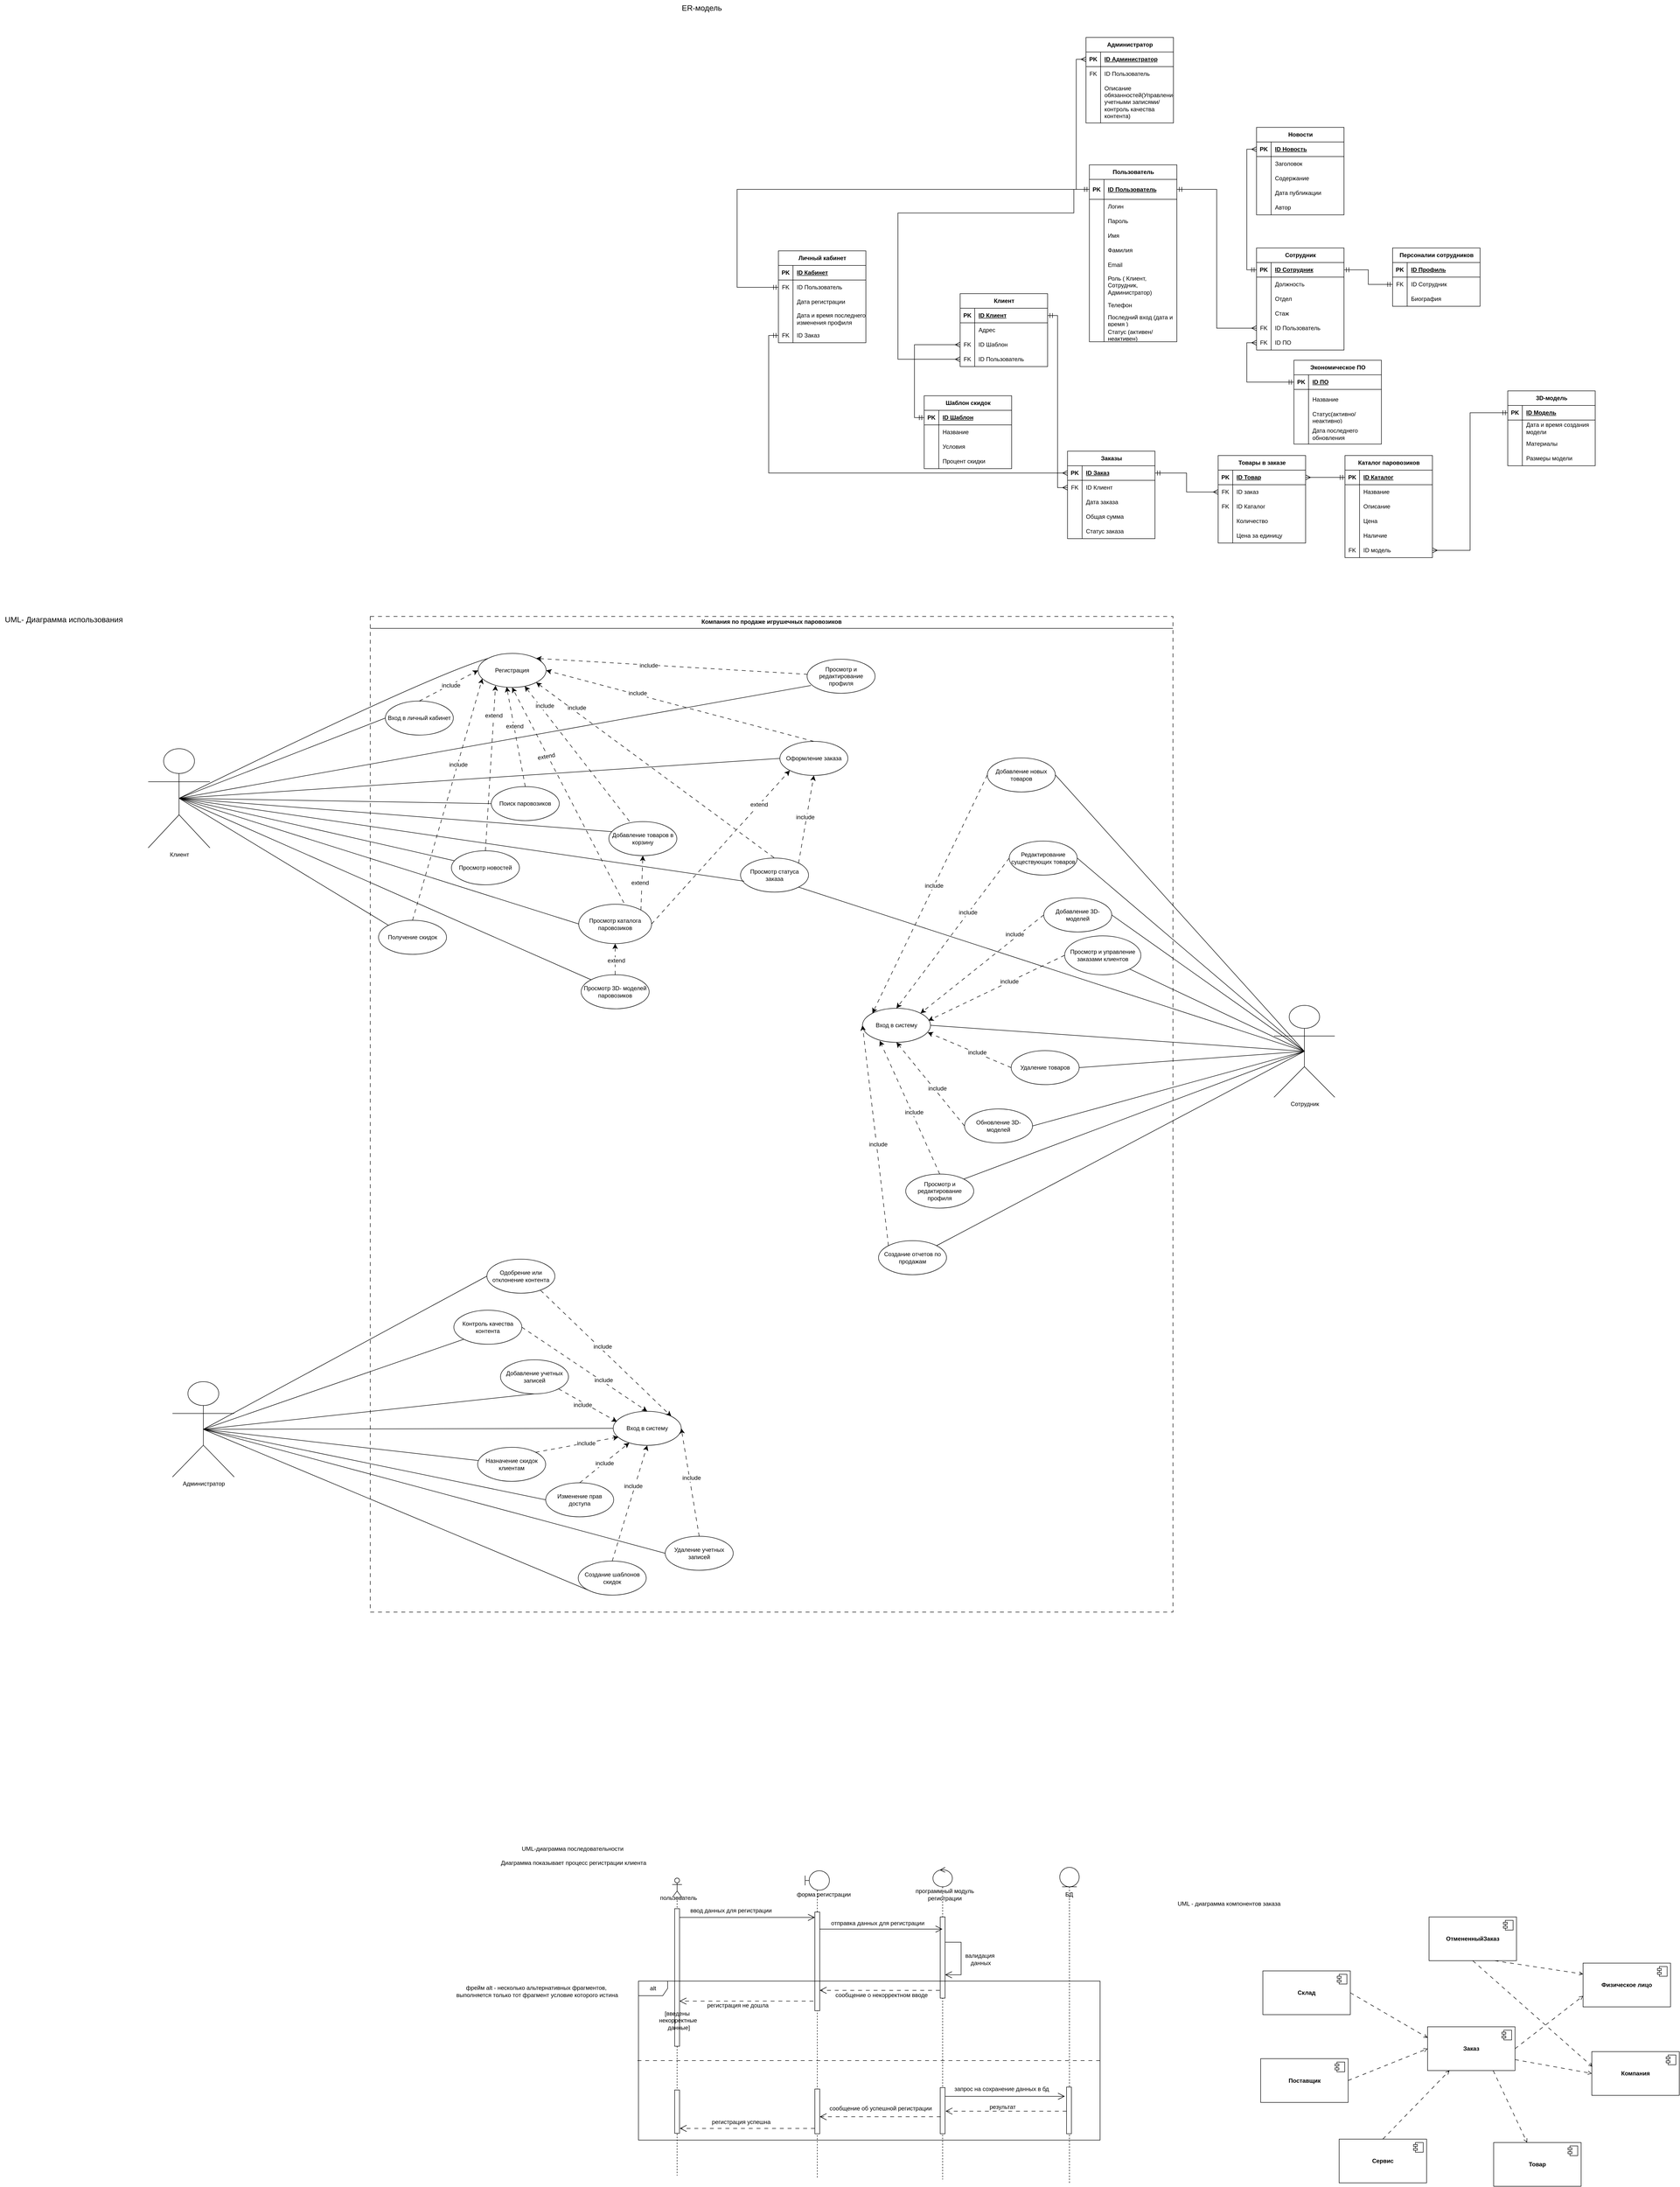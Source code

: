 <mxfile version="24.6.4" type="device">
  <diagram name="Страница — 1" id="2NYfeQCXo3AVTHyajSkB">
    <mxGraphModel dx="4470" dy="1705" grid="0" gridSize="10" guides="1" tooltips="1" connect="1" arrows="1" fold="1" page="0" pageScale="1" pageWidth="827" pageHeight="1169" math="0" shadow="0">
      <root>
        <mxCell id="0" />
        <mxCell id="1" parent="0" />
        <mxCell id="ZpvMtTJbX905HuRhqaV7-266" value="&lt;p style=&quot;margin:0px;margin-top:4px;text-align:center;&quot;&gt;&lt;b&gt;Компания по продаже игрушечных паровозиков&lt;/b&gt;&lt;/p&gt;&lt;hr size=&quot;1&quot; style=&quot;border-style:solid;&quot;&gt;&lt;div style=&quot;height:2px;&quot;&gt;&lt;/div&gt;" style="verticalAlign=top;align=left;overflow=fill;html=1;whiteSpace=wrap;dashed=1;dashPattern=8 8;" parent="1" vertex="1">
          <mxGeometry x="-1525" y="622" width="1652" height="2048" as="geometry" />
        </mxCell>
        <mxCell id="ZpvMtTJbX905HuRhqaV7-303" style="edgeStyle=none;curved=1;rounded=0;orthogonalLoop=1;jettySize=auto;html=1;exitX=0.5;exitY=0.5;exitDx=0;exitDy=0;exitPerimeter=0;entryX=0;entryY=0;entryDx=0;entryDy=0;fontSize=12;startSize=8;endSize=8;endArrow=none;endFill=0;" parent="1" source="ZpvMtTJbX905HuRhqaV7-267" target="ZpvMtTJbX905HuRhqaV7-271" edge="1">
          <mxGeometry relative="1" as="geometry">
            <Array as="points">
              <mxPoint x="-1404" y="744" />
            </Array>
          </mxGeometry>
        </mxCell>
        <mxCell id="ZpvMtTJbX905HuRhqaV7-307" style="edgeStyle=none;curved=1;rounded=0;orthogonalLoop=1;jettySize=auto;html=1;exitX=0.5;exitY=0.5;exitDx=0;exitDy=0;exitPerimeter=0;fontSize=12;startSize=8;endSize=8;endArrow=none;endFill=0;" parent="1" source="ZpvMtTJbX905HuRhqaV7-267" target="ZpvMtTJbX905HuRhqaV7-274" edge="1">
          <mxGeometry relative="1" as="geometry" />
        </mxCell>
        <mxCell id="ZpvMtTJbX905HuRhqaV7-311" style="edgeStyle=none;curved=1;rounded=0;orthogonalLoop=1;jettySize=auto;html=1;exitX=0.5;exitY=0.5;exitDx=0;exitDy=0;exitPerimeter=0;entryX=0;entryY=0.5;entryDx=0;entryDy=0;fontSize=12;startSize=8;endSize=8;endArrow=none;endFill=0;" parent="1" source="ZpvMtTJbX905HuRhqaV7-267" target="ZpvMtTJbX905HuRhqaV7-275" edge="1">
          <mxGeometry relative="1" as="geometry" />
        </mxCell>
        <mxCell id="ZpvMtTJbX905HuRhqaV7-321" style="edgeStyle=none;curved=1;rounded=0;orthogonalLoop=1;jettySize=auto;html=1;exitX=0.5;exitY=0.5;exitDx=0;exitDy=0;exitPerimeter=0;entryX=0;entryY=0.5;entryDx=0;entryDy=0;fontSize=12;startSize=8;endSize=8;endArrow=none;endFill=0;" parent="1" source="ZpvMtTJbX905HuRhqaV7-267" target="ZpvMtTJbX905HuRhqaV7-276" edge="1">
          <mxGeometry relative="1" as="geometry" />
        </mxCell>
        <mxCell id="ZpvMtTJbX905HuRhqaV7-323" style="edgeStyle=none;curved=1;rounded=0;orthogonalLoop=1;jettySize=auto;html=1;exitX=0.5;exitY=0.5;exitDx=0;exitDy=0;exitPerimeter=0;entryX=0.042;entryY=0.294;entryDx=0;entryDy=0;fontSize=12;startSize=8;endSize=8;endArrow=none;endFill=0;entryPerimeter=0;" parent="1" source="ZpvMtTJbX905HuRhqaV7-267" target="ZpvMtTJbX905HuRhqaV7-286" edge="1">
          <mxGeometry relative="1" as="geometry" />
        </mxCell>
        <mxCell id="ZpvMtTJbX905HuRhqaV7-325" style="edgeStyle=none;curved=1;rounded=0;orthogonalLoop=1;jettySize=auto;html=1;exitX=0.5;exitY=0.5;exitDx=0;exitDy=0;exitPerimeter=0;entryX=0;entryY=0.5;entryDx=0;entryDy=0;fontSize=12;startSize=8;endSize=8;endArrow=none;endFill=0;" parent="1" source="ZpvMtTJbX905HuRhqaV7-267" target="ZpvMtTJbX905HuRhqaV7-284" edge="1">
          <mxGeometry relative="1" as="geometry" />
        </mxCell>
        <mxCell id="ZpvMtTJbX905HuRhqaV7-332" style="edgeStyle=none;curved=1;rounded=0;orthogonalLoop=1;jettySize=auto;html=1;exitX=0.5;exitY=0.5;exitDx=0;exitDy=0;exitPerimeter=0;entryX=0;entryY=0;entryDx=0;entryDy=0;fontSize=12;startSize=8;endSize=8;endArrow=none;endFill=0;" parent="1" source="ZpvMtTJbX905HuRhqaV7-267" target="ZpvMtTJbX905HuRhqaV7-289" edge="1">
          <mxGeometry relative="1" as="geometry" />
        </mxCell>
        <mxCell id="ZpvMtTJbX905HuRhqaV7-340" style="edgeStyle=none;curved=1;rounded=0;orthogonalLoop=1;jettySize=auto;html=1;exitX=0.5;exitY=0.5;exitDx=0;exitDy=0;exitPerimeter=0;entryX=0;entryY=0.5;entryDx=0;entryDy=0;fontSize=12;startSize=8;endSize=8;endArrow=none;endFill=0;" parent="1" source="ZpvMtTJbX905HuRhqaV7-267" target="ZpvMtTJbX905HuRhqaV7-278" edge="1">
          <mxGeometry relative="1" as="geometry" />
        </mxCell>
        <mxCell id="ZpvMtTJbX905HuRhqaV7-351" style="edgeStyle=none;curved=1;rounded=0;orthogonalLoop=1;jettySize=auto;html=1;exitX=0.5;exitY=0.5;exitDx=0;exitDy=0;exitPerimeter=0;entryX=0;entryY=0;entryDx=0;entryDy=0;fontSize=12;startSize=8;endSize=8;endArrow=none;endFill=0;" parent="1" source="ZpvMtTJbX905HuRhqaV7-267" target="ZpvMtTJbX905HuRhqaV7-285" edge="1">
          <mxGeometry relative="1" as="geometry" />
        </mxCell>
        <mxCell id="ZpvMtTJbX905HuRhqaV7-267" value="Клиент" style="shape=umlActor;verticalLabelPosition=bottom;verticalAlign=top;html=1;" parent="1" vertex="1">
          <mxGeometry x="-1982" y="894" width="127" height="204" as="geometry" />
        </mxCell>
        <mxCell id="ZpvMtTJbX905HuRhqaV7-355" style="edgeStyle=none;curved=1;rounded=0;orthogonalLoop=1;jettySize=auto;html=1;exitX=0.5;exitY=0.5;exitDx=0;exitDy=0;exitPerimeter=0;entryX=1;entryY=0.5;entryDx=0;entryDy=0;fontSize=12;startSize=8;endSize=8;endArrow=none;endFill=0;" parent="1" source="ZpvMtTJbX905HuRhqaV7-269" target="ZpvMtTJbX905HuRhqaV7-280" edge="1">
          <mxGeometry relative="1" as="geometry" />
        </mxCell>
        <mxCell id="ZpvMtTJbX905HuRhqaV7-356" style="edgeStyle=none;curved=1;rounded=0;orthogonalLoop=1;jettySize=auto;html=1;exitX=0.5;exitY=0.5;exitDx=0;exitDy=0;exitPerimeter=0;entryX=1;entryY=0.5;entryDx=0;entryDy=0;fontSize=12;startSize=8;endSize=8;endArrow=none;endFill=0;" parent="1" source="ZpvMtTJbX905HuRhqaV7-269" target="ZpvMtTJbX905HuRhqaV7-281" edge="1">
          <mxGeometry relative="1" as="geometry" />
        </mxCell>
        <mxCell id="ZpvMtTJbX905HuRhqaV7-357" style="edgeStyle=none;curved=1;rounded=0;orthogonalLoop=1;jettySize=auto;html=1;exitX=0.5;exitY=0.5;exitDx=0;exitDy=0;exitPerimeter=0;entryX=1;entryY=0.5;entryDx=0;entryDy=0;fontSize=12;startSize=8;endSize=8;endArrow=none;endFill=0;" parent="1" source="ZpvMtTJbX905HuRhqaV7-269" target="ZpvMtTJbX905HuRhqaV7-283" edge="1">
          <mxGeometry relative="1" as="geometry" />
        </mxCell>
        <mxCell id="ZpvMtTJbX905HuRhqaV7-358" style="edgeStyle=none;curved=1;rounded=0;orthogonalLoop=1;jettySize=auto;html=1;exitX=0.5;exitY=0.5;exitDx=0;exitDy=0;exitPerimeter=0;entryX=1;entryY=0.5;entryDx=0;entryDy=0;fontSize=12;startSize=8;endSize=8;endArrow=none;endFill=0;" parent="1" source="ZpvMtTJbX905HuRhqaV7-269" target="ZpvMtTJbX905HuRhqaV7-291" edge="1">
          <mxGeometry relative="1" as="geometry" />
        </mxCell>
        <mxCell id="ZpvMtTJbX905HuRhqaV7-361" style="edgeStyle=none;curved=1;rounded=0;orthogonalLoop=1;jettySize=auto;html=1;exitX=0.5;exitY=0.5;exitDx=0;exitDy=0;exitPerimeter=0;entryX=1;entryY=0.5;entryDx=0;entryDy=0;fontSize=12;startSize=8;endSize=8;endArrow=none;endFill=0;" parent="1" source="ZpvMtTJbX905HuRhqaV7-269" target="ZpvMtTJbX905HuRhqaV7-282" edge="1">
          <mxGeometry relative="1" as="geometry" />
        </mxCell>
        <mxCell id="ZpvMtTJbX905HuRhqaV7-362" style="edgeStyle=none;curved=1;rounded=0;orthogonalLoop=1;jettySize=auto;html=1;exitX=0.5;exitY=0.5;exitDx=0;exitDy=0;exitPerimeter=0;entryX=1;entryY=0.5;entryDx=0;entryDy=0;fontSize=12;startSize=8;endSize=8;endArrow=none;endFill=0;" parent="1" source="ZpvMtTJbX905HuRhqaV7-269" target="ZpvMtTJbX905HuRhqaV7-292" edge="1">
          <mxGeometry relative="1" as="geometry" />
        </mxCell>
        <mxCell id="ZpvMtTJbX905HuRhqaV7-363" style="edgeStyle=none;curved=1;rounded=0;orthogonalLoop=1;jettySize=auto;html=1;exitX=0.5;exitY=0.5;exitDx=0;exitDy=0;exitPerimeter=0;entryX=1;entryY=0;entryDx=0;entryDy=0;fontSize=12;startSize=8;endSize=8;endArrow=none;endFill=0;" parent="1" source="ZpvMtTJbX905HuRhqaV7-269" target="ZpvMtTJbX905HuRhqaV7-279" edge="1">
          <mxGeometry relative="1" as="geometry" />
        </mxCell>
        <mxCell id="ZpvMtTJbX905HuRhqaV7-364" style="edgeStyle=none;curved=1;rounded=0;orthogonalLoop=1;jettySize=auto;html=1;exitX=0.5;exitY=0.5;exitDx=0;exitDy=0;exitPerimeter=0;entryX=1;entryY=0;entryDx=0;entryDy=0;fontSize=12;startSize=8;endSize=8;endArrow=none;endFill=0;" parent="1" source="ZpvMtTJbX905HuRhqaV7-269" target="ZpvMtTJbX905HuRhqaV7-294" edge="1">
          <mxGeometry relative="1" as="geometry" />
        </mxCell>
        <mxCell id="ZpvMtTJbX905HuRhqaV7-406" style="edgeStyle=none;curved=1;rounded=0;orthogonalLoop=1;jettySize=auto;html=1;exitX=0.5;exitY=0.5;exitDx=0;exitDy=0;exitPerimeter=0;entryX=1;entryY=1;entryDx=0;entryDy=0;fontSize=12;startSize=8;endSize=8;endArrow=none;endFill=0;" parent="1" source="ZpvMtTJbX905HuRhqaV7-269" target="ZpvMtTJbX905HuRhqaV7-288" edge="1">
          <mxGeometry relative="1" as="geometry" />
        </mxCell>
        <mxCell id="ZpvMtTJbX905HuRhqaV7-269" value="Сотрудник" style="shape=umlActor;verticalLabelPosition=bottom;verticalAlign=top;html=1;" parent="1" vertex="1">
          <mxGeometry x="335" y="1422" width="125" height="189" as="geometry" />
        </mxCell>
        <mxCell id="ZpvMtTJbX905HuRhqaV7-388" style="edgeStyle=none;curved=1;rounded=0;orthogonalLoop=1;jettySize=auto;html=1;exitX=0.5;exitY=0.5;exitDx=0;exitDy=0;exitPerimeter=0;entryX=0;entryY=0.5;entryDx=0;entryDy=0;fontSize=12;startSize=8;endSize=8;endArrow=none;endFill=0;" parent="1" source="ZpvMtTJbX905HuRhqaV7-270" target="ZpvMtTJbX905HuRhqaV7-299" edge="1">
          <mxGeometry relative="1" as="geometry" />
        </mxCell>
        <mxCell id="ZpvMtTJbX905HuRhqaV7-389" style="edgeStyle=none;curved=1;rounded=0;orthogonalLoop=1;jettySize=auto;html=1;exitX=0.5;exitY=0.5;exitDx=0;exitDy=0;exitPerimeter=0;entryX=0;entryY=0.5;entryDx=0;entryDy=0;fontSize=12;startSize=8;endSize=8;endArrow=none;endFill=0;" parent="1" source="ZpvMtTJbX905HuRhqaV7-270" target="ZpvMtTJbX905HuRhqaV7-297" edge="1">
          <mxGeometry relative="1" as="geometry" />
        </mxCell>
        <mxCell id="ZpvMtTJbX905HuRhqaV7-390" style="edgeStyle=none;curved=1;rounded=0;orthogonalLoop=1;jettySize=auto;html=1;exitX=0.5;exitY=0.5;exitDx=0;exitDy=0;exitPerimeter=0;entryX=0;entryY=0.5;entryDx=0;entryDy=0;fontSize=12;startSize=8;endSize=8;endArrow=none;endFill=0;" parent="1" source="ZpvMtTJbX905HuRhqaV7-270" target="ZpvMtTJbX905HuRhqaV7-295" edge="1">
          <mxGeometry relative="1" as="geometry" />
        </mxCell>
        <mxCell id="ZpvMtTJbX905HuRhqaV7-391" style="edgeStyle=none;curved=1;rounded=0;orthogonalLoop=1;jettySize=auto;html=1;exitX=0.5;exitY=0.5;exitDx=0;exitDy=0;exitPerimeter=0;fontSize=12;startSize=8;endSize=8;entryX=0;entryY=0.5;entryDx=0;entryDy=0;endArrow=none;endFill=0;" parent="1" source="ZpvMtTJbX905HuRhqaV7-270" target="ZpvMtTJbX905HuRhqaV7-301" edge="1">
          <mxGeometry relative="1" as="geometry" />
        </mxCell>
        <mxCell id="ZpvMtTJbX905HuRhqaV7-392" style="edgeStyle=none;curved=1;rounded=0;orthogonalLoop=1;jettySize=auto;html=1;exitX=0.5;exitY=0.5;exitDx=0;exitDy=0;exitPerimeter=0;entryX=0.5;entryY=1;entryDx=0;entryDy=0;fontSize=12;startSize=8;endSize=8;endArrow=none;endFill=0;" parent="1" source="ZpvMtTJbX905HuRhqaV7-270" target="ZpvMtTJbX905HuRhqaV7-298" edge="1">
          <mxGeometry relative="1" as="geometry" />
        </mxCell>
        <mxCell id="ZpvMtTJbX905HuRhqaV7-393" style="edgeStyle=none;curved=1;rounded=0;orthogonalLoop=1;jettySize=auto;html=1;exitX=0.5;exitY=0.5;exitDx=0;exitDy=0;exitPerimeter=0;fontSize=12;startSize=8;endSize=8;endArrow=none;endFill=0;" parent="1" source="ZpvMtTJbX905HuRhqaV7-270" target="ZpvMtTJbX905HuRhqaV7-302" edge="1">
          <mxGeometry relative="1" as="geometry" />
        </mxCell>
        <mxCell id="ZpvMtTJbX905HuRhqaV7-395" style="edgeStyle=none;curved=1;rounded=0;orthogonalLoop=1;jettySize=auto;html=1;exitX=0.5;exitY=0.5;exitDx=0;exitDy=0;exitPerimeter=0;entryX=0;entryY=1;entryDx=0;entryDy=0;fontSize=12;startSize=8;endSize=8;endArrow=none;endFill=0;" parent="1" source="ZpvMtTJbX905HuRhqaV7-270" target="ZpvMtTJbX905HuRhqaV7-296" edge="1">
          <mxGeometry relative="1" as="geometry" />
        </mxCell>
        <mxCell id="ZpvMtTJbX905HuRhqaV7-396" style="edgeStyle=none;curved=1;rounded=0;orthogonalLoop=1;jettySize=auto;html=1;exitX=0.5;exitY=0.5;exitDx=0;exitDy=0;exitPerimeter=0;entryX=0;entryY=1;entryDx=0;entryDy=0;fontSize=12;startSize=8;endSize=8;endArrow=none;endFill=0;" parent="1" source="ZpvMtTJbX905HuRhqaV7-270" target="ZpvMtTJbX905HuRhqaV7-300" edge="1">
          <mxGeometry relative="1" as="geometry" />
        </mxCell>
        <mxCell id="ZpvMtTJbX905HuRhqaV7-270" value="Администратор" style="shape=umlActor;verticalLabelPosition=bottom;verticalAlign=top;html=1;" parent="1" vertex="1">
          <mxGeometry x="-1932" y="2196" width="127" height="196" as="geometry" />
        </mxCell>
        <mxCell id="ZpvMtTJbX905HuRhqaV7-328" style="edgeStyle=none;curved=1;rounded=0;orthogonalLoop=1;jettySize=auto;html=1;exitX=0.685;exitY=0.963;exitDx=0;exitDy=0;fontSize=12;startSize=8;endSize=8;dashed=1;dashPattern=8 8;startArrow=classic;startFill=1;endArrow=none;endFill=0;exitPerimeter=0;" parent="1" source="ZpvMtTJbX905HuRhqaV7-271" target="ZpvMtTJbX905HuRhqaV7-286" edge="1">
          <mxGeometry relative="1" as="geometry" />
        </mxCell>
        <mxCell id="ZpvMtTJbX905HuRhqaV7-329" value="include" style="edgeLabel;html=1;align=center;verticalAlign=middle;resizable=0;points=[];fontSize=12;" parent="ZpvMtTJbX905HuRhqaV7-328" vertex="1" connectable="0">
          <mxGeometry x="-0.131" y="4" relative="1" as="geometry">
            <mxPoint x="-57" y="-79" as="offset" />
          </mxGeometry>
        </mxCell>
        <mxCell id="ZpvMtTJbX905HuRhqaV7-335" style="edgeStyle=none;curved=1;rounded=0;orthogonalLoop=1;jettySize=auto;html=1;exitX=1;exitY=1;exitDx=0;exitDy=0;entryX=0.5;entryY=0;entryDx=0;entryDy=0;fontSize=12;startSize=8;endSize=8;startArrow=classic;startFill=1;dashed=1;dashPattern=8 8;endArrow=none;endFill=0;" parent="1" source="ZpvMtTJbX905HuRhqaV7-271" target="ZpvMtTJbX905HuRhqaV7-288" edge="1">
          <mxGeometry relative="1" as="geometry" />
        </mxCell>
        <mxCell id="ZpvMtTJbX905HuRhqaV7-336" value="include" style="edgeLabel;html=1;align=center;verticalAlign=middle;resizable=0;points=[];fontSize=12;" parent="ZpvMtTJbX905HuRhqaV7-335" vertex="1" connectable="0">
          <mxGeometry x="-0.117" y="3" relative="1" as="geometry">
            <mxPoint x="-135" y="-105" as="offset" />
          </mxGeometry>
        </mxCell>
        <mxCell id="ZpvMtTJbX905HuRhqaV7-271" value="Регистрация" style="ellipse;whiteSpace=wrap;html=1;" parent="1" vertex="1">
          <mxGeometry x="-1303" y="698" width="140" height="70" as="geometry" />
        </mxCell>
        <mxCell id="ZpvMtTJbX905HuRhqaV7-274" value="Просмотр новостей" style="ellipse;whiteSpace=wrap;html=1;" parent="1" vertex="1">
          <mxGeometry x="-1358" y="1104" width="140" height="70" as="geometry" />
        </mxCell>
        <mxCell id="ZpvMtTJbX905HuRhqaV7-345" style="edgeStyle=none;curved=1;rounded=0;orthogonalLoop=1;jettySize=auto;html=1;exitX=0.62;exitY=-0.035;exitDx=0;exitDy=0;entryX=0.5;entryY=1;entryDx=0;entryDy=0;fontSize=12;startSize=8;endSize=8;dashed=1;dashPattern=8 8;exitPerimeter=0;" parent="1" source="ZpvMtTJbX905HuRhqaV7-275" target="ZpvMtTJbX905HuRhqaV7-271" edge="1">
          <mxGeometry relative="1" as="geometry" />
        </mxCell>
        <mxCell id="ZpvMtTJbX905HuRhqaV7-348" value="extend" style="edgeLabel;html=1;align=center;verticalAlign=middle;resizable=0;points=[];fontSize=12;rotation=-10;" parent="ZpvMtTJbX905HuRhqaV7-345" vertex="1" connectable="0">
          <mxGeometry x="-0.069" y="-2" relative="1" as="geometry">
            <mxPoint x="-55" y="-94" as="offset" />
          </mxGeometry>
        </mxCell>
        <mxCell id="ZpvMtTJbX905HuRhqaV7-374" style="edgeStyle=none;curved=1;rounded=0;orthogonalLoop=1;jettySize=auto;html=1;exitX=1;exitY=0;exitDx=0;exitDy=0;entryX=0.5;entryY=1;entryDx=0;entryDy=0;fontSize=12;startSize=8;endSize=8;dashed=1;dashPattern=8 8;" parent="1" source="ZpvMtTJbX905HuRhqaV7-275" target="ZpvMtTJbX905HuRhqaV7-286" edge="1">
          <mxGeometry relative="1" as="geometry" />
        </mxCell>
        <mxCell id="ZpvMtTJbX905HuRhqaV7-375" value="extend" style="edgeLabel;html=1;align=center;verticalAlign=middle;resizable=0;points=[];fontSize=12;" parent="ZpvMtTJbX905HuRhqaV7-374" vertex="1" connectable="0">
          <mxGeometry x="0.002" y="4" relative="1" as="geometry">
            <mxPoint as="offset" />
          </mxGeometry>
        </mxCell>
        <mxCell id="ZpvMtTJbX905HuRhqaV7-377" style="edgeStyle=none;curved=1;rounded=0;orthogonalLoop=1;jettySize=auto;html=1;exitX=1;exitY=0.5;exitDx=0;exitDy=0;entryX=0;entryY=1;entryDx=0;entryDy=0;fontSize=12;startSize=8;endSize=8;dashed=1;dashPattern=8 8;" parent="1" source="ZpvMtTJbX905HuRhqaV7-275" target="ZpvMtTJbX905HuRhqaV7-284" edge="1">
          <mxGeometry relative="1" as="geometry" />
        </mxCell>
        <mxCell id="ZpvMtTJbX905HuRhqaV7-378" value="extend" style="edgeLabel;html=1;align=center;verticalAlign=middle;resizable=0;points=[];fontSize=12;" parent="ZpvMtTJbX905HuRhqaV7-377" vertex="1" connectable="0">
          <mxGeometry x="0.555" y="1" relative="1" as="geometry">
            <mxPoint as="offset" />
          </mxGeometry>
        </mxCell>
        <mxCell id="ZpvMtTJbX905HuRhqaV7-275" value="Просмотр каталога паровозиков" style="ellipse;whiteSpace=wrap;html=1;" parent="1" vertex="1">
          <mxGeometry x="-1096" y="1214" width="150" height="81" as="geometry" />
        </mxCell>
        <mxCell id="ZpvMtTJbX905HuRhqaV7-305" style="edgeStyle=none;curved=1;rounded=0;orthogonalLoop=1;jettySize=auto;html=1;exitX=0.5;exitY=0;exitDx=0;exitDy=0;fontSize=12;startSize=8;endSize=8;dashed=1;dashPattern=8 8;startArrow=none;startFill=0;endArrow=classic;endFill=1;entryX=0;entryY=0.5;entryDx=0;entryDy=0;" parent="1" source="ZpvMtTJbX905HuRhqaV7-276" target="ZpvMtTJbX905HuRhqaV7-271" edge="1">
          <mxGeometry relative="1" as="geometry">
            <mxPoint x="-1441" y="761" as="targetPoint" />
          </mxGeometry>
        </mxCell>
        <mxCell id="ZpvMtTJbX905HuRhqaV7-306" value="include" style="edgeLabel;html=1;align=center;verticalAlign=middle;resizable=0;points=[];fontSize=12;" parent="ZpvMtTJbX905HuRhqaV7-305" vertex="1" connectable="0">
          <mxGeometry x="0.055" y="-1" relative="1" as="geometry">
            <mxPoint as="offset" />
          </mxGeometry>
        </mxCell>
        <mxCell id="ZpvMtTJbX905HuRhqaV7-317" style="edgeStyle=none;curved=1;rounded=0;orthogonalLoop=1;jettySize=auto;html=1;fontSize=12;startSize=8;endSize=8;dashed=1;dashPattern=8 8;endArrow=none;endFill=0;startArrow=classic;startFill=1;exitX=1;exitY=0;exitDx=0;exitDy=0;" parent="1" source="ZpvMtTJbX905HuRhqaV7-271" target="ZpvMtTJbX905HuRhqaV7-277" edge="1">
          <mxGeometry relative="1" as="geometry">
            <mxPoint x="-1260" y="907" as="sourcePoint" />
          </mxGeometry>
        </mxCell>
        <mxCell id="ZpvMtTJbX905HuRhqaV7-318" value="include" style="edgeLabel;html=1;align=center;verticalAlign=middle;resizable=0;points=[];fontSize=12;" parent="ZpvMtTJbX905HuRhqaV7-317" vertex="1" connectable="0">
          <mxGeometry x="-0.136" relative="1" as="geometry">
            <mxPoint x="-10" as="offset" />
          </mxGeometry>
        </mxCell>
        <mxCell id="ZpvMtTJbX905HuRhqaV7-276" value="Вход в личный кабинет" style="ellipse;whiteSpace=wrap;html=1;" parent="1" vertex="1">
          <mxGeometry x="-1494" y="796" width="140" height="70" as="geometry" />
        </mxCell>
        <mxCell id="ZpvMtTJbX905HuRhqaV7-277" value="Просмотр и редактирование профиля" style="ellipse;whiteSpace=wrap;html=1;" parent="1" vertex="1">
          <mxGeometry x="-626" y="710" width="140" height="70" as="geometry" />
        </mxCell>
        <mxCell id="ZpvMtTJbX905HuRhqaV7-278" value="Поиск паровозиков" style="ellipse;whiteSpace=wrap;html=1;" parent="1" vertex="1">
          <mxGeometry x="-1276" y="972" width="140" height="70" as="geometry" />
        </mxCell>
        <mxCell id="ZpvMtTJbX905HuRhqaV7-279" value="Просмотр и редактирование профиля" style="ellipse;whiteSpace=wrap;html=1;" parent="1" vertex="1">
          <mxGeometry x="-423" y="1769" width="140" height="70" as="geometry" />
        </mxCell>
        <mxCell id="ZpvMtTJbX905HuRhqaV7-280" value="Вход в систему" style="ellipse;whiteSpace=wrap;html=1;" parent="1" vertex="1">
          <mxGeometry x="-512" y="1428" width="140" height="70" as="geometry" />
        </mxCell>
        <mxCell id="ZpvMtTJbX905HuRhqaV7-365" style="edgeStyle=none;curved=1;rounded=0;orthogonalLoop=1;jettySize=auto;html=1;exitX=0;exitY=0.5;exitDx=0;exitDy=0;fontSize=12;startSize=8;endSize=8;entryX=0;entryY=0;entryDx=0;entryDy=0;dashed=1;dashPattern=8 8;" parent="1" source="ZpvMtTJbX905HuRhqaV7-281" target="ZpvMtTJbX905HuRhqaV7-280" edge="1">
          <mxGeometry relative="1" as="geometry" />
        </mxCell>
        <mxCell id="ZpvMtTJbX905HuRhqaV7-380" value="include" style="edgeLabel;html=1;align=center;verticalAlign=middle;resizable=0;points=[];fontSize=12;" parent="ZpvMtTJbX905HuRhqaV7-365" vertex="1" connectable="0">
          <mxGeometry x="-0.07" relative="1" as="geometry">
            <mxPoint as="offset" />
          </mxGeometry>
        </mxCell>
        <mxCell id="ZpvMtTJbX905HuRhqaV7-281" value="Добавление новых товаров" style="ellipse;whiteSpace=wrap;html=1;" parent="1" vertex="1">
          <mxGeometry x="-255" y="913" width="140" height="70" as="geometry" />
        </mxCell>
        <mxCell id="ZpvMtTJbX905HuRhqaV7-282" value="Удаление товаров" style="ellipse;whiteSpace=wrap;html=1;" parent="1" vertex="1">
          <mxGeometry x="-206" y="1515" width="140" height="70" as="geometry" />
        </mxCell>
        <mxCell id="ZpvMtTJbX905HuRhqaV7-366" style="edgeStyle=none;curved=1;rounded=0;orthogonalLoop=1;jettySize=auto;html=1;exitX=0;exitY=0.5;exitDx=0;exitDy=0;entryX=0.5;entryY=0;entryDx=0;entryDy=0;fontSize=12;startSize=8;endSize=8;dashed=1;dashPattern=8 8;" parent="1" source="ZpvMtTJbX905HuRhqaV7-283" target="ZpvMtTJbX905HuRhqaV7-280" edge="1">
          <mxGeometry relative="1" as="geometry" />
        </mxCell>
        <mxCell id="ZpvMtTJbX905HuRhqaV7-381" value="include" style="edgeLabel;html=1;align=center;verticalAlign=middle;resizable=0;points=[];fontSize=12;" parent="ZpvMtTJbX905HuRhqaV7-366" vertex="1" connectable="0">
          <mxGeometry x="-0.275" y="-1" relative="1" as="geometry">
            <mxPoint as="offset" />
          </mxGeometry>
        </mxCell>
        <mxCell id="ZpvMtTJbX905HuRhqaV7-283" value="Редактирование существующих товаров" style="ellipse;whiteSpace=wrap;html=1;" parent="1" vertex="1">
          <mxGeometry x="-210" y="1084" width="140" height="70" as="geometry" />
        </mxCell>
        <mxCell id="ZpvMtTJbX905HuRhqaV7-326" style="edgeStyle=none;curved=1;rounded=0;orthogonalLoop=1;jettySize=auto;html=1;exitX=0.5;exitY=0;exitDx=0;exitDy=0;fontSize=12;startSize=8;endSize=8;startArrow=none;startFill=0;endArrow=classic;endFill=1;dashed=1;dashPattern=8 8;entryX=1;entryY=0.5;entryDx=0;entryDy=0;" parent="1" source="ZpvMtTJbX905HuRhqaV7-284" target="ZpvMtTJbX905HuRhqaV7-271" edge="1">
          <mxGeometry relative="1" as="geometry" />
        </mxCell>
        <mxCell id="ZpvMtTJbX905HuRhqaV7-327" value="include" style="edgeLabel;html=1;align=center;verticalAlign=middle;resizable=0;points=[];fontSize=12;" parent="ZpvMtTJbX905HuRhqaV7-326" vertex="1" connectable="0">
          <mxGeometry x="-0.209" y="2" relative="1" as="geometry">
            <mxPoint x="-145" y="-43" as="offset" />
          </mxGeometry>
        </mxCell>
        <mxCell id="ZpvMtTJbX905HuRhqaV7-284" value="Оформление заказа" style="ellipse;whiteSpace=wrap;html=1;" parent="1" vertex="1">
          <mxGeometry x="-682" y="879" width="140" height="70" as="geometry" />
        </mxCell>
        <mxCell id="ZpvMtTJbX905HuRhqaV7-349" style="edgeStyle=none;curved=1;rounded=0;orthogonalLoop=1;jettySize=auto;html=1;exitX=0.5;exitY=0;exitDx=0;exitDy=0;entryX=0.5;entryY=1;entryDx=0;entryDy=0;fontSize=12;startSize=8;endSize=8;dashed=1;dashPattern=8 8;" parent="1" source="ZpvMtTJbX905HuRhqaV7-285" target="ZpvMtTJbX905HuRhqaV7-275" edge="1">
          <mxGeometry relative="1" as="geometry" />
        </mxCell>
        <mxCell id="ZpvMtTJbX905HuRhqaV7-350" value="extend" style="edgeLabel;html=1;align=center;verticalAlign=middle;resizable=0;points=[];fontSize=12;" parent="ZpvMtTJbX905HuRhqaV7-349" vertex="1" connectable="0">
          <mxGeometry x="-0.119" y="-2" relative="1" as="geometry">
            <mxPoint y="-1" as="offset" />
          </mxGeometry>
        </mxCell>
        <mxCell id="ZpvMtTJbX905HuRhqaV7-285" value="Просмотр 3D- моделей паровозиков" style="ellipse;whiteSpace=wrap;html=1;" parent="1" vertex="1">
          <mxGeometry x="-1091" y="1359" width="140" height="70" as="geometry" />
        </mxCell>
        <mxCell id="ZpvMtTJbX905HuRhqaV7-331" style="edgeStyle=none;curved=1;rounded=0;orthogonalLoop=1;jettySize=auto;html=1;exitX=1;exitY=0;exitDx=0;exitDy=0;entryX=0.5;entryY=1;entryDx=0;entryDy=0;fontSize=12;startSize=8;endSize=8;endArrow=classic;endFill=1;dashed=1;dashPattern=8 8;" parent="1" source="ZpvMtTJbX905HuRhqaV7-288" target="ZpvMtTJbX905HuRhqaV7-284" edge="1">
          <mxGeometry relative="1" as="geometry" />
        </mxCell>
        <mxCell id="ZpvMtTJbX905HuRhqaV7-341" value="include" style="edgeLabel;html=1;align=center;verticalAlign=middle;resizable=0;points=[];fontSize=12;" parent="ZpvMtTJbX905HuRhqaV7-331" vertex="1" connectable="0">
          <mxGeometry x="0.056" y="-6" relative="1" as="geometry">
            <mxPoint x="-9" as="offset" />
          </mxGeometry>
        </mxCell>
        <mxCell id="ZpvMtTJbX905HuRhqaV7-288" value="Просмотр статуса заказа" style="ellipse;whiteSpace=wrap;html=1;" parent="1" vertex="1">
          <mxGeometry x="-763" y="1119" width="140" height="70" as="geometry" />
        </mxCell>
        <mxCell id="ZpvMtTJbX905HuRhqaV7-289" value="Получение скидок" style="ellipse;whiteSpace=wrap;html=1;" parent="1" vertex="1">
          <mxGeometry x="-1508" y="1247" width="140" height="70" as="geometry" />
        </mxCell>
        <mxCell id="ZpvMtTJbX905HuRhqaV7-367" style="edgeStyle=none;curved=1;rounded=0;orthogonalLoop=1;jettySize=auto;html=1;exitX=0;exitY=0.5;exitDx=0;exitDy=0;entryX=1;entryY=0;entryDx=0;entryDy=0;fontSize=12;startSize=8;endSize=8;dashed=1;dashPattern=8 8;" parent="1" source="ZpvMtTJbX905HuRhqaV7-291" target="ZpvMtTJbX905HuRhqaV7-280" edge="1">
          <mxGeometry relative="1" as="geometry" />
        </mxCell>
        <mxCell id="ZpvMtTJbX905HuRhqaV7-382" value="include" style="edgeLabel;html=1;align=center;verticalAlign=middle;resizable=0;points=[];fontSize=12;" parent="ZpvMtTJbX905HuRhqaV7-367" vertex="1" connectable="0">
          <mxGeometry x="-0.322" y="2" relative="1" as="geometry">
            <mxPoint x="24" y="-30" as="offset" />
          </mxGeometry>
        </mxCell>
        <mxCell id="ZpvMtTJbX905HuRhqaV7-291" value="Добавление 3D-моделей" style="ellipse;whiteSpace=wrap;html=1;" parent="1" vertex="1">
          <mxGeometry x="-139" y="1201" width="140" height="70" as="geometry" />
        </mxCell>
        <mxCell id="ZpvMtTJbX905HuRhqaV7-370" style="edgeStyle=none;curved=1;rounded=0;orthogonalLoop=1;jettySize=auto;html=1;exitX=0;exitY=0.5;exitDx=0;exitDy=0;entryX=0.5;entryY=1;entryDx=0;entryDy=0;fontSize=12;startSize=8;endSize=8;dashed=1;dashPattern=8 8;" parent="1" source="ZpvMtTJbX905HuRhqaV7-292" target="ZpvMtTJbX905HuRhqaV7-280" edge="1">
          <mxGeometry relative="1" as="geometry" />
        </mxCell>
        <mxCell id="ZpvMtTJbX905HuRhqaV7-385" value="include" style="edgeLabel;html=1;align=center;verticalAlign=middle;resizable=0;points=[];fontSize=12;" parent="ZpvMtTJbX905HuRhqaV7-370" vertex="1" connectable="0">
          <mxGeometry x="-0.145" y="-5" relative="1" as="geometry">
            <mxPoint as="offset" />
          </mxGeometry>
        </mxCell>
        <mxCell id="ZpvMtTJbX905HuRhqaV7-292" value="Обновление 3D-моделей" style="ellipse;whiteSpace=wrap;html=1;" parent="1" vertex="1">
          <mxGeometry x="-302" y="1635" width="140" height="70" as="geometry" />
        </mxCell>
        <mxCell id="ZpvMtTJbX905HuRhqaV7-293" value="Просмотр и управление заказами клиентов" style="ellipse;whiteSpace=wrap;html=1;" parent="1" vertex="1">
          <mxGeometry x="-96" y="1279" width="157" height="80" as="geometry" />
        </mxCell>
        <mxCell id="ZpvMtTJbX905HuRhqaV7-373" style="edgeStyle=none;curved=1;rounded=0;orthogonalLoop=1;jettySize=auto;html=1;exitX=0;exitY=0;exitDx=0;exitDy=0;entryX=0;entryY=0.5;entryDx=0;entryDy=0;fontSize=12;startSize=8;endSize=8;dashed=1;dashPattern=8 8;" parent="1" source="ZpvMtTJbX905HuRhqaV7-294" target="ZpvMtTJbX905HuRhqaV7-280" edge="1">
          <mxGeometry relative="1" as="geometry" />
        </mxCell>
        <mxCell id="ZpvMtTJbX905HuRhqaV7-387" value="include" style="edgeLabel;html=1;align=center;verticalAlign=middle;resizable=0;points=[];fontSize=12;" parent="ZpvMtTJbX905HuRhqaV7-373" vertex="1" connectable="0">
          <mxGeometry x="-0.08" y="-3" relative="1" as="geometry">
            <mxPoint as="offset" />
          </mxGeometry>
        </mxCell>
        <mxCell id="ZpvMtTJbX905HuRhqaV7-294" value="Создание отчетов по продажам" style="ellipse;whiteSpace=wrap;html=1;" parent="1" vertex="1">
          <mxGeometry x="-479" y="1906" width="140" height="70" as="geometry" />
        </mxCell>
        <mxCell id="ZpvMtTJbX905HuRhqaV7-403" style="edgeStyle=none;curved=1;rounded=0;orthogonalLoop=1;jettySize=auto;html=1;exitX=0.5;exitY=0;exitDx=0;exitDy=0;entryX=1;entryY=0.5;entryDx=0;entryDy=0;fontSize=12;startSize=8;endSize=8;dashed=1;dashPattern=8 8;" parent="1" source="ZpvMtTJbX905HuRhqaV7-295" target="ZpvMtTJbX905HuRhqaV7-299" edge="1">
          <mxGeometry relative="1" as="geometry" />
        </mxCell>
        <mxCell id="ZpvMtTJbX905HuRhqaV7-413" value="include" style="edgeLabel;html=1;align=center;verticalAlign=middle;resizable=0;points=[];fontSize=12;" parent="ZpvMtTJbX905HuRhqaV7-403" vertex="1" connectable="0">
          <mxGeometry x="0.087" y="-4" relative="1" as="geometry">
            <mxPoint y="1" as="offset" />
          </mxGeometry>
        </mxCell>
        <mxCell id="ZpvMtTJbX905HuRhqaV7-295" value="Удаление учетных записей" style="ellipse;whiteSpace=wrap;html=1;" parent="1" vertex="1">
          <mxGeometry x="-918" y="2514" width="140" height="70" as="geometry" />
        </mxCell>
        <mxCell id="ZpvMtTJbX905HuRhqaV7-404" style="edgeStyle=none;curved=1;rounded=0;orthogonalLoop=1;jettySize=auto;html=1;exitX=0.5;exitY=0;exitDx=0;exitDy=0;entryX=0.5;entryY=1;entryDx=0;entryDy=0;fontSize=12;startSize=8;endSize=8;dashed=1;dashPattern=8 8;" parent="1" source="ZpvMtTJbX905HuRhqaV7-296" target="ZpvMtTJbX905HuRhqaV7-299" edge="1">
          <mxGeometry relative="1" as="geometry" />
        </mxCell>
        <mxCell id="ZpvMtTJbX905HuRhqaV7-412" value="include" style="edgeLabel;html=1;align=center;verticalAlign=middle;resizable=0;points=[];fontSize=12;" parent="ZpvMtTJbX905HuRhqaV7-404" vertex="1" connectable="0">
          <mxGeometry x="0.294" y="4" relative="1" as="geometry">
            <mxPoint y="1" as="offset" />
          </mxGeometry>
        </mxCell>
        <mxCell id="ZpvMtTJbX905HuRhqaV7-296" value="Создание шаблонов скидок" style="ellipse;whiteSpace=wrap;html=1;" parent="1" vertex="1">
          <mxGeometry x="-1097" y="2565" width="140" height="70" as="geometry" />
        </mxCell>
        <mxCell id="ZpvMtTJbX905HuRhqaV7-402" style="edgeStyle=none;curved=1;rounded=0;orthogonalLoop=1;jettySize=auto;html=1;exitX=0.5;exitY=0;exitDx=0;exitDy=0;fontSize=12;startSize=8;endSize=8;dashed=1;dashPattern=8 8;" parent="1" source="ZpvMtTJbX905HuRhqaV7-297" target="ZpvMtTJbX905HuRhqaV7-299" edge="1">
          <mxGeometry relative="1" as="geometry" />
        </mxCell>
        <mxCell id="ZpvMtTJbX905HuRhqaV7-411" value="include" style="edgeLabel;html=1;align=center;verticalAlign=middle;resizable=0;points=[];fontSize=12;" parent="ZpvMtTJbX905HuRhqaV7-402" vertex="1" connectable="0">
          <mxGeometry x="-0.011" y="-1" relative="1" as="geometry">
            <mxPoint as="offset" />
          </mxGeometry>
        </mxCell>
        <mxCell id="ZpvMtTJbX905HuRhqaV7-297" value="Изменение прав доступа" style="ellipse;whiteSpace=wrap;html=1;" parent="1" vertex="1">
          <mxGeometry x="-1164" y="2404" width="140" height="70" as="geometry" />
        </mxCell>
        <mxCell id="ZpvMtTJbX905HuRhqaV7-298" value="Добавление учетных записей" style="ellipse;whiteSpace=wrap;html=1;" parent="1" vertex="1">
          <mxGeometry x="-1257" y="2151" width="140" height="70" as="geometry" />
        </mxCell>
        <mxCell id="ZpvMtTJbX905HuRhqaV7-299" value="Вход в систему" style="ellipse;whiteSpace=wrap;html=1;" parent="1" vertex="1">
          <mxGeometry x="-1025" y="2257" width="140" height="70" as="geometry" />
        </mxCell>
        <mxCell id="ZpvMtTJbX905HuRhqaV7-399" style="edgeStyle=none;curved=1;rounded=0;orthogonalLoop=1;jettySize=auto;html=1;exitX=1;exitY=0.5;exitDx=0;exitDy=0;entryX=0.5;entryY=0;entryDx=0;entryDy=0;fontSize=12;startSize=8;endSize=8;dashed=1;dashPattern=8 8;" parent="1" source="ZpvMtTJbX905HuRhqaV7-300" target="ZpvMtTJbX905HuRhqaV7-299" edge="1">
          <mxGeometry relative="1" as="geometry" />
        </mxCell>
        <mxCell id="ZpvMtTJbX905HuRhqaV7-408" value="include" style="edgeLabel;html=1;align=center;verticalAlign=middle;resizable=0;points=[];fontSize=12;" parent="ZpvMtTJbX905HuRhqaV7-399" vertex="1" connectable="0">
          <mxGeometry x="0.284" y="3" relative="1" as="geometry">
            <mxPoint as="offset" />
          </mxGeometry>
        </mxCell>
        <mxCell id="ZpvMtTJbX905HuRhqaV7-300" value="Контроль качества контента" style="ellipse;whiteSpace=wrap;html=1;" parent="1" vertex="1">
          <mxGeometry x="-1353" y="2049" width="140" height="70" as="geometry" />
        </mxCell>
        <mxCell id="ZpvMtTJbX905HuRhqaV7-400" style="edgeStyle=none;curved=1;rounded=0;orthogonalLoop=1;jettySize=auto;html=1;exitX=0.791;exitY=0.92;exitDx=0;exitDy=0;entryX=1;entryY=0;entryDx=0;entryDy=0;fontSize=12;startSize=8;endSize=8;exitPerimeter=0;dashed=1;dashPattern=8 8;" parent="1" source="ZpvMtTJbX905HuRhqaV7-301" target="ZpvMtTJbX905HuRhqaV7-299" edge="1">
          <mxGeometry relative="1" as="geometry" />
        </mxCell>
        <mxCell id="ZpvMtTJbX905HuRhqaV7-407" value="include" style="edgeLabel;html=1;align=center;verticalAlign=middle;resizable=0;points=[];fontSize=12;" parent="ZpvMtTJbX905HuRhqaV7-400" vertex="1" connectable="0">
          <mxGeometry x="-0.08" y="5" relative="1" as="geometry">
            <mxPoint as="offset" />
          </mxGeometry>
        </mxCell>
        <mxCell id="ZpvMtTJbX905HuRhqaV7-301" value="Одобрение или отклонение контента" style="ellipse;whiteSpace=wrap;html=1;" parent="1" vertex="1">
          <mxGeometry x="-1285" y="1944" width="140" height="70" as="geometry" />
        </mxCell>
        <mxCell id="ZpvMtTJbX905HuRhqaV7-302" value="Назначение скидок клиентам" style="ellipse;whiteSpace=wrap;html=1;" parent="1" vertex="1">
          <mxGeometry x="-1304" y="2331" width="140" height="70" as="geometry" />
        </mxCell>
        <mxCell id="ZpvMtTJbX905HuRhqaV7-322" style="edgeStyle=none;curved=1;rounded=0;orthogonalLoop=1;jettySize=auto;html=1;exitX=0.5;exitY=0.5;exitDx=0;exitDy=0;exitPerimeter=0;entryX=0.057;entryY=0.771;entryDx=0;entryDy=0;entryPerimeter=0;fontSize=12;startSize=8;endSize=8;endArrow=none;endFill=0;" parent="1" source="ZpvMtTJbX905HuRhqaV7-267" target="ZpvMtTJbX905HuRhqaV7-277" edge="1">
          <mxGeometry relative="1" as="geometry">
            <Array as="points" />
          </mxGeometry>
        </mxCell>
        <mxCell id="ZpvMtTJbX905HuRhqaV7-337" style="edgeStyle=none;curved=1;rounded=0;orthogonalLoop=1;jettySize=auto;html=1;exitX=0.5;exitY=0;exitDx=0;exitDy=0;fontSize=12;startSize=8;endSize=8;endArrow=classic;endFill=1;dashed=1;dashPattern=8 8;entryX=0.419;entryY=0.984;entryDx=0;entryDy=0;entryPerimeter=0;" parent="1" source="ZpvMtTJbX905HuRhqaV7-278" target="ZpvMtTJbX905HuRhqaV7-271" edge="1">
          <mxGeometry relative="1" as="geometry">
            <mxPoint x="-1261" y="763" as="targetPoint" />
          </mxGeometry>
        </mxCell>
        <mxCell id="ZpvMtTJbX905HuRhqaV7-338" value="extend" style="edgeLabel;html=1;align=center;verticalAlign=middle;resizable=0;points=[];fontSize=12;" parent="ZpvMtTJbX905HuRhqaV7-337" vertex="1" connectable="0">
          <mxGeometry x="0.098" y="-1" relative="1" as="geometry">
            <mxPoint x="-2" y="-12" as="offset" />
          </mxGeometry>
        </mxCell>
        <mxCell id="ZpvMtTJbX905HuRhqaV7-343" style="edgeStyle=none;curved=1;rounded=0;orthogonalLoop=1;jettySize=auto;html=1;exitX=0.5;exitY=0;exitDx=0;exitDy=0;entryX=0.062;entryY=0.739;entryDx=0;entryDy=0;entryPerimeter=0;fontSize=12;startSize=8;endSize=8;dashed=1;dashPattern=8 8;" parent="1" source="ZpvMtTJbX905HuRhqaV7-289" target="ZpvMtTJbX905HuRhqaV7-271" edge="1">
          <mxGeometry relative="1" as="geometry" />
        </mxCell>
        <mxCell id="ZpvMtTJbX905HuRhqaV7-344" value="include" style="edgeLabel;html=1;align=center;verticalAlign=middle;resizable=0;points=[];fontSize=12;" parent="ZpvMtTJbX905HuRhqaV7-343" vertex="1" connectable="0">
          <mxGeometry x="0.341" y="3" relative="1" as="geometry">
            <mxPoint y="14" as="offset" />
          </mxGeometry>
        </mxCell>
        <mxCell id="ZpvMtTJbX905HuRhqaV7-286" value="Добавление товаров в корзину" style="ellipse;whiteSpace=wrap;html=1;" parent="1" vertex="1">
          <mxGeometry x="-1034" y="1044" width="140" height="70" as="geometry" />
        </mxCell>
        <mxCell id="ZpvMtTJbX905HuRhqaV7-352" style="edgeStyle=none;curved=1;rounded=0;orthogonalLoop=1;jettySize=auto;html=1;exitX=0.5;exitY=0.5;exitDx=0;exitDy=0;exitPerimeter=0;entryX=0.053;entryY=0.68;entryDx=0;entryDy=0;entryPerimeter=0;fontSize=12;startSize=8;endSize=8;endArrow=none;endFill=0;" parent="1" source="ZpvMtTJbX905HuRhqaV7-267" target="ZpvMtTJbX905HuRhqaV7-288" edge="1">
          <mxGeometry relative="1" as="geometry" />
        </mxCell>
        <mxCell id="ZpvMtTJbX905HuRhqaV7-353" style="edgeStyle=none;curved=1;rounded=0;orthogonalLoop=1;jettySize=auto;html=1;exitX=0.5;exitY=0;exitDx=0;exitDy=0;entryX=0.256;entryY=0.943;entryDx=0;entryDy=0;entryPerimeter=0;fontSize=12;startSize=8;endSize=8;dashed=1;dashPattern=8 8;" parent="1" source="ZpvMtTJbX905HuRhqaV7-274" target="ZpvMtTJbX905HuRhqaV7-271" edge="1">
          <mxGeometry relative="1" as="geometry" />
        </mxCell>
        <mxCell id="ZpvMtTJbX905HuRhqaV7-354" value="extend" style="edgeLabel;html=1;align=center;verticalAlign=middle;resizable=0;points=[];fontSize=12;" parent="ZpvMtTJbX905HuRhqaV7-353" vertex="1" connectable="0">
          <mxGeometry x="0.63" relative="1" as="geometry">
            <mxPoint y="-1" as="offset" />
          </mxGeometry>
        </mxCell>
        <mxCell id="ZpvMtTJbX905HuRhqaV7-360" style="edgeStyle=none;curved=1;rounded=0;orthogonalLoop=1;jettySize=auto;html=1;exitX=0.5;exitY=0.5;exitDx=0;exitDy=0;exitPerimeter=0;entryX=1;entryY=1;entryDx=0;entryDy=0;fontSize=12;startSize=8;endSize=8;endArrow=none;endFill=0;" parent="1" source="ZpvMtTJbX905HuRhqaV7-269" target="ZpvMtTJbX905HuRhqaV7-293" edge="1">
          <mxGeometry relative="1" as="geometry" />
        </mxCell>
        <mxCell id="ZpvMtTJbX905HuRhqaV7-368" style="edgeStyle=none;curved=1;rounded=0;orthogonalLoop=1;jettySize=auto;html=1;exitX=0;exitY=0.5;exitDx=0;exitDy=0;entryX=0.968;entryY=0.361;entryDx=0;entryDy=0;entryPerimeter=0;fontSize=12;startSize=8;endSize=8;dashed=1;dashPattern=8 8;" parent="1" source="ZpvMtTJbX905HuRhqaV7-293" target="ZpvMtTJbX905HuRhqaV7-280" edge="1">
          <mxGeometry relative="1" as="geometry" />
        </mxCell>
        <mxCell id="ZpvMtTJbX905HuRhqaV7-383" value="include" style="edgeLabel;html=1;align=center;verticalAlign=middle;resizable=0;points=[];fontSize=12;" parent="ZpvMtTJbX905HuRhqaV7-368" vertex="1" connectable="0">
          <mxGeometry x="-0.392" y="-4" relative="1" as="geometry">
            <mxPoint x="-27" y="17" as="offset" />
          </mxGeometry>
        </mxCell>
        <mxCell id="ZpvMtTJbX905HuRhqaV7-369" style="edgeStyle=none;curved=1;rounded=0;orthogonalLoop=1;jettySize=auto;html=1;exitX=0;exitY=0.5;exitDx=0;exitDy=0;entryX=0.958;entryY=0.708;entryDx=0;entryDy=0;entryPerimeter=0;fontSize=12;startSize=8;endSize=8;dashed=1;dashPattern=8 8;" parent="1" source="ZpvMtTJbX905HuRhqaV7-282" target="ZpvMtTJbX905HuRhqaV7-280" edge="1">
          <mxGeometry relative="1" as="geometry" />
        </mxCell>
        <mxCell id="ZpvMtTJbX905HuRhqaV7-384" value="include" style="edgeLabel;html=1;align=center;verticalAlign=middle;resizable=0;points=[];fontSize=12;" parent="ZpvMtTJbX905HuRhqaV7-369" vertex="1" connectable="0">
          <mxGeometry x="-0.175" y="-1" relative="1" as="geometry">
            <mxPoint as="offset" />
          </mxGeometry>
        </mxCell>
        <mxCell id="ZpvMtTJbX905HuRhqaV7-372" style="edgeStyle=none;curved=1;rounded=0;orthogonalLoop=1;jettySize=auto;html=1;exitX=0.5;exitY=0;exitDx=0;exitDy=0;entryX=0.254;entryY=0.953;entryDx=0;entryDy=0;entryPerimeter=0;fontSize=12;startSize=8;endSize=8;dashed=1;dashPattern=8 8;" parent="1" source="ZpvMtTJbX905HuRhqaV7-279" target="ZpvMtTJbX905HuRhqaV7-280" edge="1">
          <mxGeometry relative="1" as="geometry" />
        </mxCell>
        <mxCell id="ZpvMtTJbX905HuRhqaV7-386" value="include" style="edgeLabel;html=1;align=center;verticalAlign=middle;resizable=0;points=[];fontSize=12;" parent="ZpvMtTJbX905HuRhqaV7-372" vertex="1" connectable="0">
          <mxGeometry x="-0.083" y="-3" relative="1" as="geometry">
            <mxPoint x="1" as="offset" />
          </mxGeometry>
        </mxCell>
        <mxCell id="ZpvMtTJbX905HuRhqaV7-398" style="edgeStyle=none;curved=1;rounded=0;orthogonalLoop=1;jettySize=auto;html=1;exitX=1;exitY=1;exitDx=0;exitDy=0;entryX=0.056;entryY=0.306;entryDx=0;entryDy=0;entryPerimeter=0;fontSize=12;startSize=8;endSize=8;dashed=1;dashPattern=8 8;" parent="1" source="ZpvMtTJbX905HuRhqaV7-298" target="ZpvMtTJbX905HuRhqaV7-299" edge="1">
          <mxGeometry relative="1" as="geometry" />
        </mxCell>
        <mxCell id="ZpvMtTJbX905HuRhqaV7-409" value="include" style="edgeLabel;html=1;align=center;verticalAlign=middle;resizable=0;points=[];fontSize=12;" parent="ZpvMtTJbX905HuRhqaV7-398" vertex="1" connectable="0">
          <mxGeometry x="-0.147" y="-5" relative="1" as="geometry">
            <mxPoint as="offset" />
          </mxGeometry>
        </mxCell>
        <mxCell id="ZpvMtTJbX905HuRhqaV7-401" style="edgeStyle=none;curved=1;rounded=0;orthogonalLoop=1;jettySize=auto;html=1;exitX=1;exitY=0;exitDx=0;exitDy=0;entryX=0.077;entryY=0.755;entryDx=0;entryDy=0;entryPerimeter=0;fontSize=12;startSize=8;endSize=8;dashed=1;dashPattern=8 8;" parent="1" source="ZpvMtTJbX905HuRhqaV7-302" target="ZpvMtTJbX905HuRhqaV7-299" edge="1">
          <mxGeometry relative="1" as="geometry" />
        </mxCell>
        <mxCell id="ZpvMtTJbX905HuRhqaV7-410" value="include" style="edgeLabel;html=1;align=center;verticalAlign=middle;resizable=0;points=[];fontSize=12;" parent="ZpvMtTJbX905HuRhqaV7-401" vertex="1" connectable="0">
          <mxGeometry x="0.208" relative="1" as="geometry">
            <mxPoint as="offset" />
          </mxGeometry>
        </mxCell>
        <mxCell id="ZpvMtTJbX905HuRhqaV7-414" value="UML- Диаграмма использования" style="text;html=1;align=center;verticalAlign=middle;resizable=0;points=[];autosize=1;strokeColor=none;fillColor=none;fontSize=16;" parent="1" vertex="1">
          <mxGeometry x="-2286.5" y="612.5" width="261" height="31" as="geometry" />
        </mxCell>
        <mxCell id="Bd0whEzq2eXaBj5mWEO1-1" value="" style="shape=umlLifeline;perimeter=lifelinePerimeter;whiteSpace=wrap;html=1;container=1;dropTarget=0;collapsible=0;recursiveResize=0;outlineConnect=0;portConstraint=eastwest;newEdgeStyle={&quot;curved&quot;:0,&quot;rounded&quot;:0};participant=umlActor;" parent="1" vertex="1">
          <mxGeometry x="-903.5" y="3217" width="20" height="612" as="geometry" />
        </mxCell>
        <mxCell id="Bd0whEzq2eXaBj5mWEO1-11" value="" style="html=1;points=[[0,0,0,0,5],[0,1,0,0,-5],[1,0,0,0,5],[1,1,0,0,-5]];perimeter=orthogonalPerimeter;outlineConnect=0;targetShapes=umlLifeline;portConstraint=eastwest;newEdgeStyle={&quot;curved&quot;:0,&quot;rounded&quot;:0};" parent="Bd0whEzq2eXaBj5mWEO1-1" vertex="1">
          <mxGeometry x="5" y="63" width="10" height="283" as="geometry" />
        </mxCell>
        <mxCell id="Bd0whEzq2eXaBj5mWEO1-33" value="" style="html=1;points=[[0,0,0,0,5],[0,1,0,0,-5],[1,0,0,0,5],[1,1,0,0,-5]];perimeter=orthogonalPerimeter;outlineConnect=0;targetShapes=umlLifeline;portConstraint=eastwest;newEdgeStyle={&quot;curved&quot;:0,&quot;rounded&quot;:0};" parent="Bd0whEzq2eXaBj5mWEO1-1" vertex="1">
          <mxGeometry x="5" y="436" width="10" height="89" as="geometry" />
        </mxCell>
        <mxCell id="Bd0whEzq2eXaBj5mWEO1-2" value="UML-диаграмма последовательности" style="text;html=1;align=center;verticalAlign=middle;resizable=0;points=[];autosize=1;strokeColor=none;fillColor=none;" parent="1" vertex="1">
          <mxGeometry x="-1223" y="3144" width="227" height="26" as="geometry" />
        </mxCell>
        <mxCell id="Bd0whEzq2eXaBj5mWEO1-3" value="Диаграмма показывает процесс регистрации клиента" style="text;html=1;align=center;verticalAlign=middle;resizable=0;points=[];autosize=1;strokeColor=none;fillColor=none;" parent="1" vertex="1">
          <mxGeometry x="-1266" y="3173" width="317" height="26" as="geometry" />
        </mxCell>
        <mxCell id="Bd0whEzq2eXaBj5mWEO1-4" value="пользователь" style="text;html=1;align=center;verticalAlign=middle;resizable=0;points=[];autosize=1;strokeColor=none;fillColor=none;" parent="1" vertex="1">
          <mxGeometry x="-938" y="3245" width="94" height="26" as="geometry" />
        </mxCell>
        <mxCell id="Bd0whEzq2eXaBj5mWEO1-5" value="" style="shape=umlLifeline;perimeter=lifelinePerimeter;whiteSpace=wrap;html=1;container=1;dropTarget=0;collapsible=0;recursiveResize=0;outlineConnect=0;portConstraint=eastwest;newEdgeStyle={&quot;curved&quot;:0,&quot;rounded&quot;:0};participant=umlBoundary;" parent="1" vertex="1">
          <mxGeometry x="-630" y="3202" width="50" height="634" as="geometry" />
        </mxCell>
        <mxCell id="Bd0whEzq2eXaBj5mWEO1-12" value="" style="html=1;points=[[0,0,0,0,5],[0,1,0,0,-5],[1,0,0,0,5],[1,1,0,0,-5]];perimeter=orthogonalPerimeter;outlineConnect=0;targetShapes=umlLifeline;portConstraint=eastwest;newEdgeStyle={&quot;curved&quot;:0,&quot;rounded&quot;:0};" parent="Bd0whEzq2eXaBj5mWEO1-5" vertex="1">
          <mxGeometry x="20" y="85" width="10" height="203" as="geometry" />
        </mxCell>
        <mxCell id="Bd0whEzq2eXaBj5mWEO1-6" value="форма регистрации" style="text;html=1;align=center;verticalAlign=middle;resizable=0;points=[];autosize=1;strokeColor=none;fillColor=none;" parent="1" vertex="1">
          <mxGeometry x="-657" y="3238" width="129" height="26" as="geometry" />
        </mxCell>
        <mxCell id="Bd0whEzq2eXaBj5mWEO1-7" value="" style="shape=umlLifeline;perimeter=lifelinePerimeter;whiteSpace=wrap;html=1;container=1;dropTarget=0;collapsible=0;recursiveResize=0;outlineConnect=0;portConstraint=eastwest;newEdgeStyle={&quot;curved&quot;:0,&quot;rounded&quot;:0};participant=umlControl;" parent="1" vertex="1">
          <mxGeometry x="-367" y="3195" width="40" height="642" as="geometry" />
        </mxCell>
        <mxCell id="Bd0whEzq2eXaBj5mWEO1-16" value="" style="html=1;points=[[0,0,0,0,5],[0,1,0,0,-5],[1,0,0,0,5],[1,1,0,0,-5]];perimeter=orthogonalPerimeter;outlineConnect=0;targetShapes=umlLifeline;portConstraint=eastwest;newEdgeStyle={&quot;curved&quot;:0,&quot;rounded&quot;:0};" parent="Bd0whEzq2eXaBj5mWEO1-7" vertex="1">
          <mxGeometry x="15" y="102" width="10" height="167" as="geometry" />
        </mxCell>
        <mxCell id="Bd0whEzq2eXaBj5mWEO1-35" value="" style="html=1;points=[[0,0,0,0,5],[0,1,0,0,-5],[1,0,0,0,5],[1,1,0,0,-5]];perimeter=orthogonalPerimeter;outlineConnect=0;targetShapes=umlLifeline;portConstraint=eastwest;newEdgeStyle={&quot;curved&quot;:0,&quot;rounded&quot;:0};" parent="Bd0whEzq2eXaBj5mWEO1-7" vertex="1">
          <mxGeometry x="15" y="453" width="10" height="95" as="geometry" />
        </mxCell>
        <mxCell id="Bd0whEzq2eXaBj5mWEO1-8" value="программный модуль&lt;div&gt;регистрации&lt;/div&gt;" style="text;html=1;align=center;verticalAlign=middle;resizable=0;points=[];autosize=1;strokeColor=none;fillColor=none;" parent="1" vertex="1">
          <mxGeometry x="-412" y="3230.5" width="138" height="41" as="geometry" />
        </mxCell>
        <mxCell id="Bd0whEzq2eXaBj5mWEO1-9" value="" style="shape=umlLifeline;perimeter=lifelinePerimeter;whiteSpace=wrap;html=1;container=1;dropTarget=0;collapsible=0;recursiveResize=0;outlineConnect=0;portConstraint=eastwest;newEdgeStyle={&quot;curved&quot;:0,&quot;rounded&quot;:0};participant=umlEntity;" parent="1" vertex="1">
          <mxGeometry x="-106" y="3195" width="40" height="652" as="geometry" />
        </mxCell>
        <mxCell id="Bd0whEzq2eXaBj5mWEO1-10" value="БД" style="text;html=1;align=center;verticalAlign=middle;resizable=0;points=[];autosize=1;strokeColor=none;fillColor=none;" parent="1" vertex="1">
          <mxGeometry x="-104" y="3237.5" width="34" height="26" as="geometry" />
        </mxCell>
        <mxCell id="Bd0whEzq2eXaBj5mWEO1-13" value="" style="endArrow=open;endFill=1;endSize=12;html=1;rounded=0;" parent="1" edge="1">
          <mxGeometry width="160" relative="1" as="geometry">
            <mxPoint x="-888" y="3298" as="sourcePoint" />
            <mxPoint x="-610" y="3298" as="targetPoint" />
          </mxGeometry>
        </mxCell>
        <mxCell id="Bd0whEzq2eXaBj5mWEO1-14" value="ввод данных для регистрации" style="text;html=1;align=center;verticalAlign=middle;resizable=0;points=[];autosize=1;strokeColor=none;fillColor=none;" parent="1" vertex="1">
          <mxGeometry x="-876" y="3271" width="186" height="26" as="geometry" />
        </mxCell>
        <mxCell id="Bd0whEzq2eXaBj5mWEO1-17" value="" style="endArrow=open;endFill=1;endSize=12;html=1;rounded=0;" parent="1" target="Bd0whEzq2eXaBj5mWEO1-7" edge="1">
          <mxGeometry width="160" relative="1" as="geometry">
            <mxPoint x="-600" y="3322" as="sourcePoint" />
            <mxPoint x="-440" y="3322" as="targetPoint" />
          </mxGeometry>
        </mxCell>
        <mxCell id="Bd0whEzq2eXaBj5mWEO1-18" value="отправка данных для регистрации" style="text;html=1;align=center;verticalAlign=middle;resizable=0;points=[];autosize=1;strokeColor=none;fillColor=none;" parent="1" vertex="1">
          <mxGeometry x="-586" y="3297" width="210" height="26" as="geometry" />
        </mxCell>
        <mxCell id="Bd0whEzq2eXaBj5mWEO1-19" value="" style="endArrow=open;endFill=1;endSize=12;html=1;rounded=0;edgeStyle=orthogonalEdgeStyle;" parent="1" target="Bd0whEzq2eXaBj5mWEO1-16" edge="1">
          <mxGeometry width="160" relative="1" as="geometry">
            <mxPoint x="-342" y="3349" as="sourcePoint" />
            <mxPoint x="-317" y="3419" as="targetPoint" />
            <Array as="points">
              <mxPoint x="-309" y="3349" />
              <mxPoint x="-309" y="3416" />
            </Array>
          </mxGeometry>
        </mxCell>
        <mxCell id="Bd0whEzq2eXaBj5mWEO1-20" value="валидация&amp;nbsp;&lt;div&gt;данных&lt;/div&gt;" style="text;html=1;align=center;verticalAlign=middle;resizable=0;points=[];autosize=1;strokeColor=none;fillColor=none;" parent="1" vertex="1">
          <mxGeometry x="-310" y="3363" width="82" height="41" as="geometry" />
        </mxCell>
        <mxCell id="Bd0whEzq2eXaBj5mWEO1-24" value="alt" style="shape=umlFrame;whiteSpace=wrap;html=1;pointerEvents=0;" parent="1" vertex="1">
          <mxGeometry x="-973" y="3429" width="950" height="327" as="geometry" />
        </mxCell>
        <mxCell id="Bd0whEzq2eXaBj5mWEO1-26" value="" style="endArrow=open;endFill=1;endSize=12;html=1;rounded=0;dashed=1;dashPattern=8 8;" parent="1" target="Bd0whEzq2eXaBj5mWEO1-12" edge="1">
          <mxGeometry width="160" relative="1" as="geometry">
            <mxPoint x="-353" y="3448" as="sourcePoint" />
            <mxPoint x="-494" y="3448" as="targetPoint" />
          </mxGeometry>
        </mxCell>
        <mxCell id="Bd0whEzq2eXaBj5mWEO1-27" value="сообщение о некорректном вводе" style="text;html=1;align=center;verticalAlign=middle;resizable=0;points=[];autosize=1;strokeColor=none;fillColor=none;" parent="1" vertex="1">
          <mxGeometry x="-577" y="3445" width="208" height="26" as="geometry" />
        </mxCell>
        <mxCell id="Bd0whEzq2eXaBj5mWEO1-28" value="" style="endArrow=open;endFill=1;endSize=12;html=1;rounded=0;dashed=1;dashPattern=8 8;" parent="1" target="Bd0whEzq2eXaBj5mWEO1-11" edge="1">
          <mxGeometry width="160" relative="1" as="geometry">
            <mxPoint x="-613" y="3470.13" as="sourcePoint" />
            <mxPoint x="-860" y="3470.13" as="targetPoint" />
          </mxGeometry>
        </mxCell>
        <mxCell id="Bd0whEzq2eXaBj5mWEO1-29" value="регистрация не дошла" style="text;html=1;align=center;verticalAlign=middle;resizable=0;points=[];autosize=1;strokeColor=none;fillColor=none;" parent="1" vertex="1">
          <mxGeometry x="-841" y="3466" width="144" height="26" as="geometry" />
        </mxCell>
        <mxCell id="Bd0whEzq2eXaBj5mWEO1-30" value="фрейм alt - несколько альтернативных фрагментов,&amp;nbsp;&lt;div&gt;выполняется только тот фрагмент условие которого истина&lt;/div&gt;" style="text;html=1;align=center;verticalAlign=middle;resizable=0;points=[];autosize=1;strokeColor=none;fillColor=none;" parent="1" vertex="1">
          <mxGeometry x="-1358" y="3429" width="351" height="41" as="geometry" />
        </mxCell>
        <mxCell id="Bd0whEzq2eXaBj5mWEO1-31" value="[введены&amp;nbsp;&lt;div&gt;некорректные&lt;/div&gt;&lt;div&gt;&amp;nbsp;данные]&lt;/div&gt;" style="text;html=1;align=center;verticalAlign=middle;resizable=0;points=[];autosize=1;strokeColor=none;fillColor=none;" parent="1" vertex="1">
          <mxGeometry x="-940" y="3482" width="96" height="55" as="geometry" />
        </mxCell>
        <mxCell id="Bd0whEzq2eXaBj5mWEO1-32" value="" style="line;strokeWidth=1;fillColor=none;align=left;verticalAlign=middle;spacingTop=-1;spacingLeft=3;spacingRight=3;rotatable=0;labelPosition=right;points=[];portConstraint=eastwest;strokeColor=inherit;dashed=1;dashPattern=8 8;" parent="1" vertex="1">
          <mxGeometry x="-975" y="3588.5" width="958" height="8" as="geometry" />
        </mxCell>
        <mxCell id="Bd0whEzq2eXaBj5mWEO1-34" value="" style="html=1;points=[[0,0,0,0,5],[0,1,0,0,-5],[1,0,0,0,5],[1,1,0,0,-5]];perimeter=orthogonalPerimeter;outlineConnect=0;targetShapes=umlLifeline;portConstraint=eastwest;newEdgeStyle={&quot;curved&quot;:0,&quot;rounded&quot;:0};" parent="1" vertex="1">
          <mxGeometry x="-610" y="3651" width="10" height="92" as="geometry" />
        </mxCell>
        <mxCell id="Bd0whEzq2eXaBj5mWEO1-36" value="" style="html=1;points=[[0,0,0,0,5],[0,1,0,0,-5],[1,0,0,0,5],[1,1,0,0,-5]];perimeter=orthogonalPerimeter;outlineConnect=0;targetShapes=umlLifeline;portConstraint=eastwest;newEdgeStyle={&quot;curved&quot;:0,&quot;rounded&quot;:0};" parent="1" vertex="1">
          <mxGeometry x="-92" y="3647" width="10" height="96" as="geometry" />
        </mxCell>
        <mxCell id="Bd0whEzq2eXaBj5mWEO1-37" value="" style="endArrow=open;endFill=1;endSize=12;html=1;rounded=0;" parent="1" edge="1">
          <mxGeometry width="160" relative="1" as="geometry">
            <mxPoint x="-342.5" y="3666" as="sourcePoint" />
            <mxPoint x="-95.5" y="3666" as="targetPoint" />
          </mxGeometry>
        </mxCell>
        <mxCell id="Bd0whEzq2eXaBj5mWEO1-38" value="запрос на сохранение данных в бд" style="text;html=1;align=center;verticalAlign=middle;resizable=0;points=[];autosize=1;strokeColor=none;fillColor=none;" parent="1" vertex="1">
          <mxGeometry x="-333" y="3638" width="213" height="26" as="geometry" />
        </mxCell>
        <mxCell id="Bd0whEzq2eXaBj5mWEO1-39" value="" style="endArrow=open;endFill=1;endSize=12;html=1;rounded=0;dashed=1;dashPattern=8 8;" parent="1" edge="1">
          <mxGeometry width="160" relative="1" as="geometry">
            <mxPoint x="-92" y="3696.47" as="sourcePoint" />
            <mxPoint x="-341" y="3696.47" as="targetPoint" />
          </mxGeometry>
        </mxCell>
        <mxCell id="Bd0whEzq2eXaBj5mWEO1-40" value="результат" style="text;html=1;align=center;verticalAlign=middle;resizable=0;points=[];autosize=1;strokeColor=none;fillColor=none;" parent="1" vertex="1">
          <mxGeometry x="-260" y="3675" width="72" height="26" as="geometry" />
        </mxCell>
        <mxCell id="Bd0whEzq2eXaBj5mWEO1-41" value="" style="endArrow=open;endFill=1;endSize=12;html=1;rounded=0;dashed=1;dashPattern=8 8;" parent="1" edge="1">
          <mxGeometry width="160" relative="1" as="geometry">
            <mxPoint x="-351" y="3708" as="sourcePoint" />
            <mxPoint x="-600" y="3708" as="targetPoint" />
          </mxGeometry>
        </mxCell>
        <mxCell id="Bd0whEzq2eXaBj5mWEO1-42" value="сообщение об успешной регистрации" style="text;html=1;align=center;verticalAlign=middle;resizable=0;points=[];autosize=1;strokeColor=none;fillColor=none;" parent="1" vertex="1">
          <mxGeometry x="-590" y="3678" width="229" height="26" as="geometry" />
        </mxCell>
        <mxCell id="Bd0whEzq2eXaBj5mWEO1-43" value="" style="endArrow=open;endFill=1;endSize=12;html=1;rounded=0;dashed=1;dashPattern=8 8;" parent="1" source="Bd0whEzq2eXaBj5mWEO1-34" edge="1">
          <mxGeometry width="160" relative="1" as="geometry">
            <mxPoint x="-639" y="3732" as="sourcePoint" />
            <mxPoint x="-888" y="3732" as="targetPoint" />
          </mxGeometry>
        </mxCell>
        <mxCell id="Bd0whEzq2eXaBj5mWEO1-44" value="регистрация успешна" style="text;html=1;align=center;verticalAlign=middle;resizable=0;points=[];autosize=1;strokeColor=none;fillColor=none;" parent="1" vertex="1">
          <mxGeometry x="-832" y="3706" width="139" height="26" as="geometry" />
        </mxCell>
        <mxCell id="Bd0whEzq2eXaBj5mWEO1-45" value="UML - диаграмма компонентов заказа" style="text;html=1;align=center;verticalAlign=middle;resizable=0;points=[];autosize=1;strokeColor=none;fillColor=none;" parent="1" vertex="1">
          <mxGeometry x="127" y="3257" width="230" height="26" as="geometry" />
        </mxCell>
        <mxCell id="Bd0whEzq2eXaBj5mWEO1-64" style="rounded=0;orthogonalLoop=1;jettySize=auto;html=1;exitX=1;exitY=0.5;exitDx=0;exitDy=0;entryX=0;entryY=0.25;entryDx=0;entryDy=0;dashed=1;dashPattern=8 8;endArrow=open;endFill=0;" parent="1" source="Bd0whEzq2eXaBj5mWEO1-46" target="Bd0whEzq2eXaBj5mWEO1-62" edge="1">
          <mxGeometry relative="1" as="geometry" />
        </mxCell>
        <mxCell id="Bd0whEzq2eXaBj5mWEO1-46" value="&lt;b&gt;Склад&lt;/b&gt;" style="html=1;dropTarget=0;whiteSpace=wrap;" parent="1" vertex="1">
          <mxGeometry x="312" y="3408" width="180" height="90" as="geometry" />
        </mxCell>
        <mxCell id="Bd0whEzq2eXaBj5mWEO1-47" value="" style="shape=module;jettyWidth=8;jettyHeight=4;" parent="Bd0whEzq2eXaBj5mWEO1-46" vertex="1">
          <mxGeometry x="1" width="20" height="20" relative="1" as="geometry">
            <mxPoint x="-27" y="7" as="offset" />
          </mxGeometry>
        </mxCell>
        <mxCell id="Bd0whEzq2eXaBj5mWEO1-65" style="rounded=0;orthogonalLoop=1;jettySize=auto;html=1;exitX=1;exitY=0.5;exitDx=0;exitDy=0;entryX=0;entryY=0.5;entryDx=0;entryDy=0;dashed=1;dashPattern=8 8;endArrow=open;endFill=0;" parent="1" source="Bd0whEzq2eXaBj5mWEO1-48" target="Bd0whEzq2eXaBj5mWEO1-62" edge="1">
          <mxGeometry relative="1" as="geometry" />
        </mxCell>
        <mxCell id="Bd0whEzq2eXaBj5mWEO1-48" value="&lt;b&gt;Поставщик&lt;/b&gt;" style="html=1;dropTarget=0;whiteSpace=wrap;" parent="1" vertex="1">
          <mxGeometry x="307.5" y="3588.5" width="180" height="90" as="geometry" />
        </mxCell>
        <mxCell id="Bd0whEzq2eXaBj5mWEO1-49" value="" style="shape=module;jettyWidth=8;jettyHeight=4;" parent="Bd0whEzq2eXaBj5mWEO1-48" vertex="1">
          <mxGeometry x="1" width="20" height="20" relative="1" as="geometry">
            <mxPoint x="-27" y="7" as="offset" />
          </mxGeometry>
        </mxCell>
        <mxCell id="Bd0whEzq2eXaBj5mWEO1-66" style="rounded=0;orthogonalLoop=1;jettySize=auto;html=1;exitX=0.5;exitY=0;exitDx=0;exitDy=0;entryX=0.25;entryY=1;entryDx=0;entryDy=0;endArrow=open;endFill=0;dashed=1;dashPattern=8 8;" parent="1" source="Bd0whEzq2eXaBj5mWEO1-52" target="Bd0whEzq2eXaBj5mWEO1-62" edge="1">
          <mxGeometry relative="1" as="geometry" />
        </mxCell>
        <mxCell id="Bd0whEzq2eXaBj5mWEO1-52" value="&lt;b&gt;Сервис&lt;/b&gt;" style="html=1;dropTarget=0;whiteSpace=wrap;" parent="1" vertex="1">
          <mxGeometry x="469" y="3754" width="180" height="90" as="geometry" />
        </mxCell>
        <mxCell id="Bd0whEzq2eXaBj5mWEO1-53" value="" style="shape=module;jettyWidth=8;jettyHeight=4;" parent="Bd0whEzq2eXaBj5mWEO1-52" vertex="1">
          <mxGeometry x="1" width="20" height="20" relative="1" as="geometry">
            <mxPoint x="-27" y="7" as="offset" />
          </mxGeometry>
        </mxCell>
        <mxCell id="Bd0whEzq2eXaBj5mWEO1-54" value="&lt;b&gt;Товар&lt;/b&gt;&lt;span style=&quot;color: rgba(0, 0, 0, 0); font-family: monospace; font-size: 0px; text-align: start; text-wrap: nowrap;&quot;&gt;%3CmxGraphModel%3E%3Croot%3E%3CmxCell%20id%3D%220%22%2F%3E%3CmxCell%20id%3D%221%22%20parent%3D%220%22%2F%3E%3CmxCell%20id%3D%222%22%20value%3D%22%26lt%3Bb%26gt%3B%D0%9F%D0%BE%D1%81%D1%82%D0%B0%D0%B2%D1%89%D0%B8%D0%BA%26lt%3B%2Fb%26gt%3B%22%20style%3D%22html%3D1%3BdropTarget%3D0%3BwhiteSpace%3Dwrap%3B%22%20vertex%3D%221%22%20parent%3D%221%22%3E%3CmxGeometry%20x%3D%22307.5%22%20y%3D%223588.5%22%20width%3D%22180%22%20height%3D%2290%22%20as%3D%22geometry%22%2F%3E%3C%2FmxCell%3E%3CmxCell%20id%3D%223%22%20value%3D%22%22%20style%3D%22shape%3Dmodule%3BjettyWidth%3D8%3BjettyHeight%3D4%3B%22%20vertex%3D%221%22%20parent%3D%222%22%3E%3CmxGeometry%20x%3D%221%22%20width%3D%2220%22%20height%3D%2220%22%20relative%3D%221%22%20as%3D%22geometry%22%3E%3CmxPoint%20x%3D%22-27%22%20y%3D%227%22%20as%3D%22offset%22%2F%3E%3C%2FmxGeometry%3E%3C%2FmxCell%3E%3C%2Froot%3E%3C%2FmxGraphModel%3E&lt;/span&gt;&lt;span style=&quot;color: rgba(0, 0, 0, 0); font-family: monospace; font-size: 0px; text-align: start; text-wrap: nowrap;&quot;&gt;%3CmxGraphModel%3E%3Croot%3E%3CmxCell%20id%3D%220%22%2F%3E%3CmxCell%20id%3D%221%22%20parent%3D%220%22%2F%3E%3CmxCell%20id%3D%222%22%20value%3D%22%26lt%3Bb%26gt%3B%D0%9F%D0%BE%D1%81%D1%82%D0%B0%D0%B2%D1%89%D0%B8%D0%BA%26lt%3B%2Fb%26gt%3B%22%20style%3D%22html%3D1%3BdropTarget%3D0%3BwhiteSpace%3Dwrap%3B%22%20vertex%3D%221%22%20parent%3D%221%22%3E%3CmxGeometry%20x%3D%22307.5%22%20y%3D%223588.5%22%20width%3D%22180%22%20height%3D%2290%22%20as%3D%22geometry%22%2F%3E%3C%2FmxCell%3E%3CmxCell%20id%3D%223%22%20value%3D%22%22%20style%3D%22shape%3Dmodule%3BjettyWidth%3D8%3BjettyHeight%3D4%3B%22%20vertex%3D%221%22%20parent%3D%222%22%3E%3CmxGeometry%20x%3D%221%22%20width%3D%2220%22%20height%3D%2220%22%20relative%3D%221%22%20as%3D%22geometry%22%3E%3CmxPoint%20x%3D%22-27%22%20y%3D%227%22%20as%3D%22offset%22%2F%3E%3C%2FmxGeometry%3E%3C%2FmxCell%3E%3C%2Froot%3E%3C%2FmxGraphModel%3E&lt;/span&gt;" style="html=1;dropTarget=0;whiteSpace=wrap;" parent="1" vertex="1">
          <mxGeometry x="787" y="3761" width="180" height="90" as="geometry" />
        </mxCell>
        <mxCell id="Bd0whEzq2eXaBj5mWEO1-55" value="" style="shape=module;jettyWidth=8;jettyHeight=4;" parent="Bd0whEzq2eXaBj5mWEO1-54" vertex="1">
          <mxGeometry x="1" width="20" height="20" relative="1" as="geometry">
            <mxPoint x="-27" y="7" as="offset" />
          </mxGeometry>
        </mxCell>
        <mxCell id="Bd0whEzq2eXaBj5mWEO1-56" value="&lt;b&gt;Компания&lt;/b&gt;" style="html=1;dropTarget=0;whiteSpace=wrap;" parent="1" vertex="1">
          <mxGeometry x="989" y="3574" width="180" height="90" as="geometry" />
        </mxCell>
        <mxCell id="Bd0whEzq2eXaBj5mWEO1-57" value="" style="shape=module;jettyWidth=8;jettyHeight=4;" parent="Bd0whEzq2eXaBj5mWEO1-56" vertex="1">
          <mxGeometry x="1" width="20" height="20" relative="1" as="geometry">
            <mxPoint x="-27" y="7" as="offset" />
          </mxGeometry>
        </mxCell>
        <mxCell id="Bd0whEzq2eXaBj5mWEO1-58" value="&lt;b&gt;Физическое лицо&lt;/b&gt;" style="html=1;dropTarget=0;whiteSpace=wrap;" parent="1" vertex="1">
          <mxGeometry x="971" y="3392" width="180" height="90" as="geometry" />
        </mxCell>
        <mxCell id="Bd0whEzq2eXaBj5mWEO1-59" value="" style="shape=module;jettyWidth=8;jettyHeight=4;" parent="Bd0whEzq2eXaBj5mWEO1-58" vertex="1">
          <mxGeometry x="1" width="20" height="20" relative="1" as="geometry">
            <mxPoint x="-27" y="7" as="offset" />
          </mxGeometry>
        </mxCell>
        <mxCell id="Bd0whEzq2eXaBj5mWEO1-71" style="rounded=0;orthogonalLoop=1;jettySize=auto;html=1;exitX=0.5;exitY=1;exitDx=0;exitDy=0;entryX=0.007;entryY=0.344;entryDx=0;entryDy=0;startArrow=none;startFill=0;dashed=1;dashPattern=8 8;endArrow=open;endFill=0;entryPerimeter=0;" parent="1" source="Bd0whEzq2eXaBj5mWEO1-60" target="Bd0whEzq2eXaBj5mWEO1-56" edge="1">
          <mxGeometry relative="1" as="geometry" />
        </mxCell>
        <mxCell id="Bd0whEzq2eXaBj5mWEO1-72" style="rounded=0;orthogonalLoop=1;jettySize=auto;html=1;exitX=0.75;exitY=1;exitDx=0;exitDy=0;entryX=0;entryY=0.25;entryDx=0;entryDy=0;dashed=1;dashPattern=8 8;endArrow=open;endFill=0;" parent="1" source="Bd0whEzq2eXaBj5mWEO1-60" target="Bd0whEzq2eXaBj5mWEO1-58" edge="1">
          <mxGeometry relative="1" as="geometry" />
        </mxCell>
        <mxCell id="Bd0whEzq2eXaBj5mWEO1-60" value="&lt;b&gt;ОтмененныйЗаказ&lt;/b&gt;" style="html=1;dropTarget=0;whiteSpace=wrap;" parent="1" vertex="1">
          <mxGeometry x="654" y="3297" width="180" height="90" as="geometry" />
        </mxCell>
        <mxCell id="Bd0whEzq2eXaBj5mWEO1-61" value="" style="shape=module;jettyWidth=8;jettyHeight=4;" parent="Bd0whEzq2eXaBj5mWEO1-60" vertex="1">
          <mxGeometry x="1" width="20" height="20" relative="1" as="geometry">
            <mxPoint x="-27" y="7" as="offset" />
          </mxGeometry>
        </mxCell>
        <mxCell id="Bd0whEzq2eXaBj5mWEO1-67" style="rounded=0;orthogonalLoop=1;jettySize=auto;html=1;exitX=0.75;exitY=1;exitDx=0;exitDy=0;dashed=1;dashPattern=8 8;endArrow=open;endFill=0;" parent="1" source="Bd0whEzq2eXaBj5mWEO1-62" target="Bd0whEzq2eXaBj5mWEO1-54" edge="1">
          <mxGeometry relative="1" as="geometry" />
        </mxCell>
        <mxCell id="Bd0whEzq2eXaBj5mWEO1-68" style="rounded=0;orthogonalLoop=1;jettySize=auto;html=1;exitX=1;exitY=0.75;exitDx=0;exitDy=0;entryX=0;entryY=0.5;entryDx=0;entryDy=0;dashed=1;dashPattern=8 8;endArrow=open;endFill=0;" parent="1" source="Bd0whEzq2eXaBj5mWEO1-62" target="Bd0whEzq2eXaBj5mWEO1-56" edge="1">
          <mxGeometry relative="1" as="geometry" />
        </mxCell>
        <mxCell id="Bd0whEzq2eXaBj5mWEO1-69" style="rounded=0;orthogonalLoop=1;jettySize=auto;html=1;exitX=1;exitY=0.5;exitDx=0;exitDy=0;entryX=0;entryY=0.75;entryDx=0;entryDy=0;dashed=1;dashPattern=8 8;endArrow=open;endFill=0;" parent="1" source="Bd0whEzq2eXaBj5mWEO1-62" target="Bd0whEzq2eXaBj5mWEO1-58" edge="1">
          <mxGeometry relative="1" as="geometry" />
        </mxCell>
        <mxCell id="Bd0whEzq2eXaBj5mWEO1-62" value="&lt;b&gt;Заказ&lt;/b&gt;" style="html=1;dropTarget=0;whiteSpace=wrap;" parent="1" vertex="1">
          <mxGeometry x="651" y="3523" width="180" height="90" as="geometry" />
        </mxCell>
        <mxCell id="Bd0whEzq2eXaBj5mWEO1-63" value="" style="shape=module;jettyWidth=8;jettyHeight=4;" parent="Bd0whEzq2eXaBj5mWEO1-62" vertex="1">
          <mxGeometry x="1" width="20" height="20" relative="1" as="geometry">
            <mxPoint x="-27" y="7" as="offset" />
          </mxGeometry>
        </mxCell>
        <mxCell id="rVyHELz2HRK5AfnBP9B1-220" value="Пользователь" style="shape=table;startSize=30;container=1;collapsible=1;childLayout=tableLayout;fixedRows=1;rowLines=0;fontStyle=1;align=center;resizeLast=1;html=1;" vertex="1" parent="1">
          <mxGeometry x="-45" y="-307" width="180" height="364" as="geometry" />
        </mxCell>
        <mxCell id="rVyHELz2HRK5AfnBP9B1-221" value="" style="shape=tableRow;horizontal=0;startSize=0;swimlaneHead=0;swimlaneBody=0;fillColor=none;collapsible=0;dropTarget=0;points=[[0,0.5],[1,0.5]];portConstraint=eastwest;top=0;left=0;right=0;bottom=1;" vertex="1" parent="rVyHELz2HRK5AfnBP9B1-220">
          <mxGeometry y="30" width="180" height="41" as="geometry" />
        </mxCell>
        <mxCell id="rVyHELz2HRK5AfnBP9B1-222" value="PK" style="shape=partialRectangle;connectable=0;fillColor=none;top=0;left=0;bottom=0;right=0;fontStyle=1;overflow=hidden;whiteSpace=wrap;html=1;" vertex="1" parent="rVyHELz2HRK5AfnBP9B1-221">
          <mxGeometry width="30" height="41" as="geometry">
            <mxRectangle width="30" height="41" as="alternateBounds" />
          </mxGeometry>
        </mxCell>
        <mxCell id="rVyHELz2HRK5AfnBP9B1-223" value="ID Пользователь" style="shape=partialRectangle;connectable=0;fillColor=none;top=0;left=0;bottom=0;right=0;align=left;spacingLeft=6;fontStyle=5;overflow=hidden;whiteSpace=wrap;html=1;" vertex="1" parent="rVyHELz2HRK5AfnBP9B1-221">
          <mxGeometry x="30" width="150" height="41" as="geometry">
            <mxRectangle width="150" height="41" as="alternateBounds" />
          </mxGeometry>
        </mxCell>
        <mxCell id="rVyHELz2HRK5AfnBP9B1-224" value="" style="shape=tableRow;horizontal=0;startSize=0;swimlaneHead=0;swimlaneBody=0;fillColor=none;collapsible=0;dropTarget=0;points=[[0,0.5],[1,0.5]];portConstraint=eastwest;top=0;left=0;right=0;bottom=0;" vertex="1" parent="rVyHELz2HRK5AfnBP9B1-220">
          <mxGeometry y="71" width="180" height="30" as="geometry" />
        </mxCell>
        <mxCell id="rVyHELz2HRK5AfnBP9B1-225" value="" style="shape=partialRectangle;connectable=0;fillColor=none;top=0;left=0;bottom=0;right=0;editable=1;overflow=hidden;whiteSpace=wrap;html=1;" vertex="1" parent="rVyHELz2HRK5AfnBP9B1-224">
          <mxGeometry width="30" height="30" as="geometry">
            <mxRectangle width="30" height="30" as="alternateBounds" />
          </mxGeometry>
        </mxCell>
        <mxCell id="rVyHELz2HRK5AfnBP9B1-226" value="Логин" style="shape=partialRectangle;connectable=0;fillColor=none;top=0;left=0;bottom=0;right=0;align=left;spacingLeft=6;overflow=hidden;whiteSpace=wrap;html=1;" vertex="1" parent="rVyHELz2HRK5AfnBP9B1-224">
          <mxGeometry x="30" width="150" height="30" as="geometry">
            <mxRectangle width="150" height="30" as="alternateBounds" />
          </mxGeometry>
        </mxCell>
        <mxCell id="rVyHELz2HRK5AfnBP9B1-227" value="" style="shape=tableRow;horizontal=0;startSize=0;swimlaneHead=0;swimlaneBody=0;fillColor=none;collapsible=0;dropTarget=0;points=[[0,0.5],[1,0.5]];portConstraint=eastwest;top=0;left=0;right=0;bottom=0;" vertex="1" parent="rVyHELz2HRK5AfnBP9B1-220">
          <mxGeometry y="101" width="180" height="30" as="geometry" />
        </mxCell>
        <mxCell id="rVyHELz2HRK5AfnBP9B1-228" value="" style="shape=partialRectangle;connectable=0;fillColor=none;top=0;left=0;bottom=0;right=0;editable=1;overflow=hidden;whiteSpace=wrap;html=1;" vertex="1" parent="rVyHELz2HRK5AfnBP9B1-227">
          <mxGeometry width="30" height="30" as="geometry">
            <mxRectangle width="30" height="30" as="alternateBounds" />
          </mxGeometry>
        </mxCell>
        <mxCell id="rVyHELz2HRK5AfnBP9B1-229" value="Пароль" style="shape=partialRectangle;connectable=0;fillColor=none;top=0;left=0;bottom=0;right=0;align=left;spacingLeft=6;overflow=hidden;whiteSpace=wrap;html=1;" vertex="1" parent="rVyHELz2HRK5AfnBP9B1-227">
          <mxGeometry x="30" width="150" height="30" as="geometry">
            <mxRectangle width="150" height="30" as="alternateBounds" />
          </mxGeometry>
        </mxCell>
        <mxCell id="rVyHELz2HRK5AfnBP9B1-230" value="" style="shape=tableRow;horizontal=0;startSize=0;swimlaneHead=0;swimlaneBody=0;fillColor=none;collapsible=0;dropTarget=0;points=[[0,0.5],[1,0.5]];portConstraint=eastwest;top=0;left=0;right=0;bottom=0;" vertex="1" parent="rVyHELz2HRK5AfnBP9B1-220">
          <mxGeometry y="131" width="180" height="30" as="geometry" />
        </mxCell>
        <mxCell id="rVyHELz2HRK5AfnBP9B1-231" value="" style="shape=partialRectangle;connectable=0;fillColor=none;top=0;left=0;bottom=0;right=0;editable=1;overflow=hidden;whiteSpace=wrap;html=1;" vertex="1" parent="rVyHELz2HRK5AfnBP9B1-230">
          <mxGeometry width="30" height="30" as="geometry">
            <mxRectangle width="30" height="30" as="alternateBounds" />
          </mxGeometry>
        </mxCell>
        <mxCell id="rVyHELz2HRK5AfnBP9B1-232" value="Имя" style="shape=partialRectangle;connectable=0;fillColor=none;top=0;left=0;bottom=0;right=0;align=left;spacingLeft=6;overflow=hidden;whiteSpace=wrap;html=1;" vertex="1" parent="rVyHELz2HRK5AfnBP9B1-230">
          <mxGeometry x="30" width="150" height="30" as="geometry">
            <mxRectangle width="150" height="30" as="alternateBounds" />
          </mxGeometry>
        </mxCell>
        <mxCell id="rVyHELz2HRK5AfnBP9B1-233" value="" style="shape=tableRow;horizontal=0;startSize=0;swimlaneHead=0;swimlaneBody=0;fillColor=none;collapsible=0;dropTarget=0;points=[[0,0.5],[1,0.5]];portConstraint=eastwest;top=0;left=0;right=0;bottom=0;" vertex="1" parent="rVyHELz2HRK5AfnBP9B1-220">
          <mxGeometry y="161" width="180" height="30" as="geometry" />
        </mxCell>
        <mxCell id="rVyHELz2HRK5AfnBP9B1-234" value="" style="shape=partialRectangle;connectable=0;fillColor=none;top=0;left=0;bottom=0;right=0;editable=1;overflow=hidden;whiteSpace=wrap;html=1;" vertex="1" parent="rVyHELz2HRK5AfnBP9B1-233">
          <mxGeometry width="30" height="30" as="geometry">
            <mxRectangle width="30" height="30" as="alternateBounds" />
          </mxGeometry>
        </mxCell>
        <mxCell id="rVyHELz2HRK5AfnBP9B1-235" value="Фамилия" style="shape=partialRectangle;connectable=0;fillColor=none;top=0;left=0;bottom=0;right=0;align=left;spacingLeft=6;overflow=hidden;whiteSpace=wrap;html=1;" vertex="1" parent="rVyHELz2HRK5AfnBP9B1-233">
          <mxGeometry x="30" width="150" height="30" as="geometry">
            <mxRectangle width="150" height="30" as="alternateBounds" />
          </mxGeometry>
        </mxCell>
        <mxCell id="rVyHELz2HRK5AfnBP9B1-236" value="" style="shape=tableRow;horizontal=0;startSize=0;swimlaneHead=0;swimlaneBody=0;fillColor=none;collapsible=0;dropTarget=0;points=[[0,0.5],[1,0.5]];portConstraint=eastwest;top=0;left=0;right=0;bottom=0;" vertex="1" parent="rVyHELz2HRK5AfnBP9B1-220">
          <mxGeometry y="191" width="180" height="30" as="geometry" />
        </mxCell>
        <mxCell id="rVyHELz2HRK5AfnBP9B1-237" value="" style="shape=partialRectangle;connectable=0;fillColor=none;top=0;left=0;bottom=0;right=0;editable=1;overflow=hidden;whiteSpace=wrap;html=1;" vertex="1" parent="rVyHELz2HRK5AfnBP9B1-236">
          <mxGeometry width="30" height="30" as="geometry">
            <mxRectangle width="30" height="30" as="alternateBounds" />
          </mxGeometry>
        </mxCell>
        <mxCell id="rVyHELz2HRK5AfnBP9B1-238" value="Email" style="shape=partialRectangle;connectable=0;fillColor=none;top=0;left=0;bottom=0;right=0;align=left;spacingLeft=6;overflow=hidden;whiteSpace=wrap;html=1;" vertex="1" parent="rVyHELz2HRK5AfnBP9B1-236">
          <mxGeometry x="30" width="150" height="30" as="geometry">
            <mxRectangle width="150" height="30" as="alternateBounds" />
          </mxGeometry>
        </mxCell>
        <mxCell id="rVyHELz2HRK5AfnBP9B1-239" value="" style="shape=tableRow;horizontal=0;startSize=0;swimlaneHead=0;swimlaneBody=0;fillColor=none;collapsible=0;dropTarget=0;points=[[0,0.5],[1,0.5]];portConstraint=eastwest;top=0;left=0;right=0;bottom=0;" vertex="1" parent="rVyHELz2HRK5AfnBP9B1-220">
          <mxGeometry y="221" width="180" height="53" as="geometry" />
        </mxCell>
        <mxCell id="rVyHELz2HRK5AfnBP9B1-240" value="" style="shape=partialRectangle;connectable=0;fillColor=none;top=0;left=0;bottom=0;right=0;editable=1;overflow=hidden;whiteSpace=wrap;html=1;" vertex="1" parent="rVyHELz2HRK5AfnBP9B1-239">
          <mxGeometry width="30" height="53" as="geometry">
            <mxRectangle width="30" height="53" as="alternateBounds" />
          </mxGeometry>
        </mxCell>
        <mxCell id="rVyHELz2HRK5AfnBP9B1-241" value="Роль ( Клиент, Сотрудник, Администратор)" style="shape=partialRectangle;connectable=0;fillColor=none;top=0;left=0;bottom=0;right=0;align=left;spacingLeft=6;overflow=hidden;whiteSpace=wrap;html=1;" vertex="1" parent="rVyHELz2HRK5AfnBP9B1-239">
          <mxGeometry x="30" width="150" height="53" as="geometry">
            <mxRectangle width="150" height="53" as="alternateBounds" />
          </mxGeometry>
        </mxCell>
        <mxCell id="rVyHELz2HRK5AfnBP9B1-242" value="" style="shape=tableRow;horizontal=0;startSize=0;swimlaneHead=0;swimlaneBody=0;fillColor=none;collapsible=0;dropTarget=0;points=[[0,0.5],[1,0.5]];portConstraint=eastwest;top=0;left=0;right=0;bottom=0;" vertex="1" parent="rVyHELz2HRK5AfnBP9B1-220">
          <mxGeometry y="274" width="180" height="30" as="geometry" />
        </mxCell>
        <mxCell id="rVyHELz2HRK5AfnBP9B1-243" value="" style="shape=partialRectangle;connectable=0;fillColor=none;top=0;left=0;bottom=0;right=0;editable=1;overflow=hidden;whiteSpace=wrap;html=1;" vertex="1" parent="rVyHELz2HRK5AfnBP9B1-242">
          <mxGeometry width="30" height="30" as="geometry">
            <mxRectangle width="30" height="30" as="alternateBounds" />
          </mxGeometry>
        </mxCell>
        <mxCell id="rVyHELz2HRK5AfnBP9B1-244" value="Телефон" style="shape=partialRectangle;connectable=0;fillColor=none;top=0;left=0;bottom=0;right=0;align=left;spacingLeft=6;overflow=hidden;whiteSpace=wrap;html=1;" vertex="1" parent="rVyHELz2HRK5AfnBP9B1-242">
          <mxGeometry x="30" width="150" height="30" as="geometry">
            <mxRectangle width="150" height="30" as="alternateBounds" />
          </mxGeometry>
        </mxCell>
        <mxCell id="rVyHELz2HRK5AfnBP9B1-245" value="" style="shape=tableRow;horizontal=0;startSize=0;swimlaneHead=0;swimlaneBody=0;fillColor=none;collapsible=0;dropTarget=0;points=[[0,0.5],[1,0.5]];portConstraint=eastwest;top=0;left=0;right=0;bottom=0;" vertex="1" parent="rVyHELz2HRK5AfnBP9B1-220">
          <mxGeometry y="304" width="180" height="30" as="geometry" />
        </mxCell>
        <mxCell id="rVyHELz2HRK5AfnBP9B1-246" value="" style="shape=partialRectangle;connectable=0;fillColor=none;top=0;left=0;bottom=0;right=0;editable=1;overflow=hidden;whiteSpace=wrap;html=1;" vertex="1" parent="rVyHELz2HRK5AfnBP9B1-245">
          <mxGeometry width="30" height="30" as="geometry">
            <mxRectangle width="30" height="30" as="alternateBounds" />
          </mxGeometry>
        </mxCell>
        <mxCell id="rVyHELz2HRK5AfnBP9B1-247" value="Последний вход (дата и время )" style="shape=partialRectangle;connectable=0;fillColor=none;top=0;left=0;bottom=0;right=0;align=left;spacingLeft=6;overflow=hidden;whiteSpace=wrap;html=1;" vertex="1" parent="rVyHELz2HRK5AfnBP9B1-245">
          <mxGeometry x="30" width="150" height="30" as="geometry">
            <mxRectangle width="150" height="30" as="alternateBounds" />
          </mxGeometry>
        </mxCell>
        <mxCell id="rVyHELz2HRK5AfnBP9B1-248" value="" style="shape=tableRow;horizontal=0;startSize=0;swimlaneHead=0;swimlaneBody=0;fillColor=none;collapsible=0;dropTarget=0;points=[[0,0.5],[1,0.5]];portConstraint=eastwest;top=0;left=0;right=0;bottom=0;" vertex="1" parent="rVyHELz2HRK5AfnBP9B1-220">
          <mxGeometry y="334" width="180" height="30" as="geometry" />
        </mxCell>
        <mxCell id="rVyHELz2HRK5AfnBP9B1-249" value="" style="shape=partialRectangle;connectable=0;fillColor=none;top=0;left=0;bottom=0;right=0;editable=1;overflow=hidden;whiteSpace=wrap;html=1;" vertex="1" parent="rVyHELz2HRK5AfnBP9B1-248">
          <mxGeometry width="30" height="30" as="geometry">
            <mxRectangle width="30" height="30" as="alternateBounds" />
          </mxGeometry>
        </mxCell>
        <mxCell id="rVyHELz2HRK5AfnBP9B1-250" value="Статус (активен/неактивен)" style="shape=partialRectangle;connectable=0;fillColor=none;top=0;left=0;bottom=0;right=0;align=left;spacingLeft=6;overflow=hidden;whiteSpace=wrap;html=1;" vertex="1" parent="rVyHELz2HRK5AfnBP9B1-248">
          <mxGeometry x="30" width="150" height="30" as="geometry">
            <mxRectangle width="150" height="30" as="alternateBounds" />
          </mxGeometry>
        </mxCell>
        <mxCell id="rVyHELz2HRK5AfnBP9B1-251" value="Новости" style="shape=table;startSize=30;container=1;collapsible=1;childLayout=tableLayout;fixedRows=1;rowLines=0;fontStyle=1;align=center;resizeLast=1;html=1;" vertex="1" parent="1">
          <mxGeometry x="299" y="-384" width="180" height="180" as="geometry" />
        </mxCell>
        <mxCell id="rVyHELz2HRK5AfnBP9B1-252" value="" style="shape=tableRow;horizontal=0;startSize=0;swimlaneHead=0;swimlaneBody=0;fillColor=none;collapsible=0;dropTarget=0;points=[[0,0.5],[1,0.5]];portConstraint=eastwest;top=0;left=0;right=0;bottom=1;" vertex="1" parent="rVyHELz2HRK5AfnBP9B1-251">
          <mxGeometry y="30" width="180" height="30" as="geometry" />
        </mxCell>
        <mxCell id="rVyHELz2HRK5AfnBP9B1-253" value="PK" style="shape=partialRectangle;connectable=0;fillColor=none;top=0;left=0;bottom=0;right=0;fontStyle=1;overflow=hidden;whiteSpace=wrap;html=1;" vertex="1" parent="rVyHELz2HRK5AfnBP9B1-252">
          <mxGeometry width="30" height="30" as="geometry">
            <mxRectangle width="30" height="30" as="alternateBounds" />
          </mxGeometry>
        </mxCell>
        <mxCell id="rVyHELz2HRK5AfnBP9B1-254" value="ID Новость" style="shape=partialRectangle;connectable=0;fillColor=none;top=0;left=0;bottom=0;right=0;align=left;spacingLeft=6;fontStyle=5;overflow=hidden;whiteSpace=wrap;html=1;" vertex="1" parent="rVyHELz2HRK5AfnBP9B1-252">
          <mxGeometry x="30" width="150" height="30" as="geometry">
            <mxRectangle width="150" height="30" as="alternateBounds" />
          </mxGeometry>
        </mxCell>
        <mxCell id="rVyHELz2HRK5AfnBP9B1-255" value="" style="shape=tableRow;horizontal=0;startSize=0;swimlaneHead=0;swimlaneBody=0;fillColor=none;collapsible=0;dropTarget=0;points=[[0,0.5],[1,0.5]];portConstraint=eastwest;top=0;left=0;right=0;bottom=0;" vertex="1" parent="rVyHELz2HRK5AfnBP9B1-251">
          <mxGeometry y="60" width="180" height="30" as="geometry" />
        </mxCell>
        <mxCell id="rVyHELz2HRK5AfnBP9B1-256" value="" style="shape=partialRectangle;connectable=0;fillColor=none;top=0;left=0;bottom=0;right=0;editable=1;overflow=hidden;whiteSpace=wrap;html=1;" vertex="1" parent="rVyHELz2HRK5AfnBP9B1-255">
          <mxGeometry width="30" height="30" as="geometry">
            <mxRectangle width="30" height="30" as="alternateBounds" />
          </mxGeometry>
        </mxCell>
        <mxCell id="rVyHELz2HRK5AfnBP9B1-257" value="Заголовок" style="shape=partialRectangle;connectable=0;fillColor=none;top=0;left=0;bottom=0;right=0;align=left;spacingLeft=6;overflow=hidden;whiteSpace=wrap;html=1;" vertex="1" parent="rVyHELz2HRK5AfnBP9B1-255">
          <mxGeometry x="30" width="150" height="30" as="geometry">
            <mxRectangle width="150" height="30" as="alternateBounds" />
          </mxGeometry>
        </mxCell>
        <mxCell id="rVyHELz2HRK5AfnBP9B1-258" value="" style="shape=tableRow;horizontal=0;startSize=0;swimlaneHead=0;swimlaneBody=0;fillColor=none;collapsible=0;dropTarget=0;points=[[0,0.5],[1,0.5]];portConstraint=eastwest;top=0;left=0;right=0;bottom=0;" vertex="1" parent="rVyHELz2HRK5AfnBP9B1-251">
          <mxGeometry y="90" width="180" height="30" as="geometry" />
        </mxCell>
        <mxCell id="rVyHELz2HRK5AfnBP9B1-259" value="" style="shape=partialRectangle;connectable=0;fillColor=none;top=0;left=0;bottom=0;right=0;editable=1;overflow=hidden;whiteSpace=wrap;html=1;" vertex="1" parent="rVyHELz2HRK5AfnBP9B1-258">
          <mxGeometry width="30" height="30" as="geometry">
            <mxRectangle width="30" height="30" as="alternateBounds" />
          </mxGeometry>
        </mxCell>
        <mxCell id="rVyHELz2HRK5AfnBP9B1-260" value="Содержание" style="shape=partialRectangle;connectable=0;fillColor=none;top=0;left=0;bottom=0;right=0;align=left;spacingLeft=6;overflow=hidden;whiteSpace=wrap;html=1;" vertex="1" parent="rVyHELz2HRK5AfnBP9B1-258">
          <mxGeometry x="30" width="150" height="30" as="geometry">
            <mxRectangle width="150" height="30" as="alternateBounds" />
          </mxGeometry>
        </mxCell>
        <mxCell id="rVyHELz2HRK5AfnBP9B1-261" value="" style="shape=tableRow;horizontal=0;startSize=0;swimlaneHead=0;swimlaneBody=0;fillColor=none;collapsible=0;dropTarget=0;points=[[0,0.5],[1,0.5]];portConstraint=eastwest;top=0;left=0;right=0;bottom=0;" vertex="1" parent="rVyHELz2HRK5AfnBP9B1-251">
          <mxGeometry y="120" width="180" height="30" as="geometry" />
        </mxCell>
        <mxCell id="rVyHELz2HRK5AfnBP9B1-262" value="" style="shape=partialRectangle;connectable=0;fillColor=none;top=0;left=0;bottom=0;right=0;editable=1;overflow=hidden;whiteSpace=wrap;html=1;" vertex="1" parent="rVyHELz2HRK5AfnBP9B1-261">
          <mxGeometry width="30" height="30" as="geometry">
            <mxRectangle width="30" height="30" as="alternateBounds" />
          </mxGeometry>
        </mxCell>
        <mxCell id="rVyHELz2HRK5AfnBP9B1-263" value="Дата публикации" style="shape=partialRectangle;connectable=0;fillColor=none;top=0;left=0;bottom=0;right=0;align=left;spacingLeft=6;overflow=hidden;whiteSpace=wrap;html=1;" vertex="1" parent="rVyHELz2HRK5AfnBP9B1-261">
          <mxGeometry x="30" width="150" height="30" as="geometry">
            <mxRectangle width="150" height="30" as="alternateBounds" />
          </mxGeometry>
        </mxCell>
        <mxCell id="rVyHELz2HRK5AfnBP9B1-264" value="" style="shape=tableRow;horizontal=0;startSize=0;swimlaneHead=0;swimlaneBody=0;fillColor=none;collapsible=0;dropTarget=0;points=[[0,0.5],[1,0.5]];portConstraint=eastwest;top=0;left=0;right=0;bottom=0;" vertex="1" parent="rVyHELz2HRK5AfnBP9B1-251">
          <mxGeometry y="150" width="180" height="30" as="geometry" />
        </mxCell>
        <mxCell id="rVyHELz2HRK5AfnBP9B1-265" value="" style="shape=partialRectangle;connectable=0;fillColor=none;top=0;left=0;bottom=0;right=0;editable=1;overflow=hidden;whiteSpace=wrap;html=1;" vertex="1" parent="rVyHELz2HRK5AfnBP9B1-264">
          <mxGeometry width="30" height="30" as="geometry">
            <mxRectangle width="30" height="30" as="alternateBounds" />
          </mxGeometry>
        </mxCell>
        <mxCell id="rVyHELz2HRK5AfnBP9B1-266" value="Автор" style="shape=partialRectangle;connectable=0;fillColor=none;top=0;left=0;bottom=0;right=0;align=left;spacingLeft=6;overflow=hidden;whiteSpace=wrap;html=1;" vertex="1" parent="rVyHELz2HRK5AfnBP9B1-264">
          <mxGeometry x="30" width="150" height="30" as="geometry">
            <mxRectangle width="150" height="30" as="alternateBounds" />
          </mxGeometry>
        </mxCell>
        <mxCell id="rVyHELz2HRK5AfnBP9B1-267" value="Клиент" style="shape=table;startSize=30;container=1;collapsible=1;childLayout=tableLayout;fixedRows=1;rowLines=0;fontStyle=1;align=center;resizeLast=1;html=1;" vertex="1" parent="1">
          <mxGeometry x="-311" y="-42" width="180" height="150" as="geometry" />
        </mxCell>
        <mxCell id="rVyHELz2HRK5AfnBP9B1-268" value="" style="shape=tableRow;horizontal=0;startSize=0;swimlaneHead=0;swimlaneBody=0;fillColor=none;collapsible=0;dropTarget=0;points=[[0,0.5],[1,0.5]];portConstraint=eastwest;top=0;left=0;right=0;bottom=1;" vertex="1" parent="rVyHELz2HRK5AfnBP9B1-267">
          <mxGeometry y="30" width="180" height="30" as="geometry" />
        </mxCell>
        <mxCell id="rVyHELz2HRK5AfnBP9B1-269" value="PK" style="shape=partialRectangle;connectable=0;fillColor=none;top=0;left=0;bottom=0;right=0;fontStyle=1;overflow=hidden;whiteSpace=wrap;html=1;" vertex="1" parent="rVyHELz2HRK5AfnBP9B1-268">
          <mxGeometry width="30" height="30" as="geometry">
            <mxRectangle width="30" height="30" as="alternateBounds" />
          </mxGeometry>
        </mxCell>
        <mxCell id="rVyHELz2HRK5AfnBP9B1-270" value="ID Клиент" style="shape=partialRectangle;connectable=0;fillColor=none;top=0;left=0;bottom=0;right=0;align=left;spacingLeft=6;fontStyle=5;overflow=hidden;whiteSpace=wrap;html=1;" vertex="1" parent="rVyHELz2HRK5AfnBP9B1-268">
          <mxGeometry x="30" width="150" height="30" as="geometry">
            <mxRectangle width="150" height="30" as="alternateBounds" />
          </mxGeometry>
        </mxCell>
        <mxCell id="rVyHELz2HRK5AfnBP9B1-271" value="" style="shape=tableRow;horizontal=0;startSize=0;swimlaneHead=0;swimlaneBody=0;fillColor=none;collapsible=0;dropTarget=0;points=[[0,0.5],[1,0.5]];portConstraint=eastwest;top=0;left=0;right=0;bottom=0;" vertex="1" parent="rVyHELz2HRK5AfnBP9B1-267">
          <mxGeometry y="60" width="180" height="30" as="geometry" />
        </mxCell>
        <mxCell id="rVyHELz2HRK5AfnBP9B1-272" value="" style="shape=partialRectangle;connectable=0;fillColor=none;top=0;left=0;bottom=0;right=0;editable=1;overflow=hidden;whiteSpace=wrap;html=1;" vertex="1" parent="rVyHELz2HRK5AfnBP9B1-271">
          <mxGeometry width="30" height="30" as="geometry">
            <mxRectangle width="30" height="30" as="alternateBounds" />
          </mxGeometry>
        </mxCell>
        <mxCell id="rVyHELz2HRK5AfnBP9B1-273" value="Адрес" style="shape=partialRectangle;connectable=0;fillColor=none;top=0;left=0;bottom=0;right=0;align=left;spacingLeft=6;overflow=hidden;whiteSpace=wrap;html=1;" vertex="1" parent="rVyHELz2HRK5AfnBP9B1-271">
          <mxGeometry x="30" width="150" height="30" as="geometry">
            <mxRectangle width="150" height="30" as="alternateBounds" />
          </mxGeometry>
        </mxCell>
        <mxCell id="rVyHELz2HRK5AfnBP9B1-274" value="" style="shape=tableRow;horizontal=0;startSize=0;swimlaneHead=0;swimlaneBody=0;fillColor=none;collapsible=0;dropTarget=0;points=[[0,0.5],[1,0.5]];portConstraint=eastwest;top=0;left=0;right=0;bottom=0;" vertex="1" parent="rVyHELz2HRK5AfnBP9B1-267">
          <mxGeometry y="90" width="180" height="30" as="geometry" />
        </mxCell>
        <mxCell id="rVyHELz2HRK5AfnBP9B1-275" value="FK" style="shape=partialRectangle;connectable=0;fillColor=none;top=0;left=0;bottom=0;right=0;editable=1;overflow=hidden;whiteSpace=wrap;html=1;" vertex="1" parent="rVyHELz2HRK5AfnBP9B1-274">
          <mxGeometry width="30" height="30" as="geometry">
            <mxRectangle width="30" height="30" as="alternateBounds" />
          </mxGeometry>
        </mxCell>
        <mxCell id="rVyHELz2HRK5AfnBP9B1-276" value="ID Шаблон" style="shape=partialRectangle;connectable=0;fillColor=none;top=0;left=0;bottom=0;right=0;align=left;spacingLeft=6;overflow=hidden;whiteSpace=wrap;html=1;" vertex="1" parent="rVyHELz2HRK5AfnBP9B1-274">
          <mxGeometry x="30" width="150" height="30" as="geometry">
            <mxRectangle width="150" height="30" as="alternateBounds" />
          </mxGeometry>
        </mxCell>
        <mxCell id="rVyHELz2HRK5AfnBP9B1-277" value="" style="shape=tableRow;horizontal=0;startSize=0;swimlaneHead=0;swimlaneBody=0;fillColor=none;collapsible=0;dropTarget=0;points=[[0,0.5],[1,0.5]];portConstraint=eastwest;top=0;left=0;right=0;bottom=0;" vertex="1" parent="rVyHELz2HRK5AfnBP9B1-267">
          <mxGeometry y="120" width="180" height="30" as="geometry" />
        </mxCell>
        <mxCell id="rVyHELz2HRK5AfnBP9B1-278" value="FK" style="shape=partialRectangle;connectable=0;fillColor=none;top=0;left=0;bottom=0;right=0;editable=1;overflow=hidden;whiteSpace=wrap;html=1;" vertex="1" parent="rVyHELz2HRK5AfnBP9B1-277">
          <mxGeometry width="30" height="30" as="geometry">
            <mxRectangle width="30" height="30" as="alternateBounds" />
          </mxGeometry>
        </mxCell>
        <mxCell id="rVyHELz2HRK5AfnBP9B1-279" value="ID Пользователь" style="shape=partialRectangle;connectable=0;fillColor=none;top=0;left=0;bottom=0;right=0;align=left;spacingLeft=6;overflow=hidden;whiteSpace=wrap;html=1;" vertex="1" parent="rVyHELz2HRK5AfnBP9B1-277">
          <mxGeometry x="30" width="150" height="30" as="geometry">
            <mxRectangle width="150" height="30" as="alternateBounds" />
          </mxGeometry>
        </mxCell>
        <mxCell id="rVyHELz2HRK5AfnBP9B1-280" value="Сотрудник" style="shape=table;startSize=30;container=1;collapsible=1;childLayout=tableLayout;fixedRows=1;rowLines=0;fontStyle=1;align=center;resizeLast=1;html=1;" vertex="1" parent="1">
          <mxGeometry x="299" y="-136" width="180" height="210" as="geometry" />
        </mxCell>
        <mxCell id="rVyHELz2HRK5AfnBP9B1-281" value="" style="shape=tableRow;horizontal=0;startSize=0;swimlaneHead=0;swimlaneBody=0;fillColor=none;collapsible=0;dropTarget=0;points=[[0,0.5],[1,0.5]];portConstraint=eastwest;top=0;left=0;right=0;bottom=1;" vertex="1" parent="rVyHELz2HRK5AfnBP9B1-280">
          <mxGeometry y="30" width="180" height="30" as="geometry" />
        </mxCell>
        <mxCell id="rVyHELz2HRK5AfnBP9B1-282" value="PK" style="shape=partialRectangle;connectable=0;fillColor=none;top=0;left=0;bottom=0;right=0;fontStyle=1;overflow=hidden;whiteSpace=wrap;html=1;" vertex="1" parent="rVyHELz2HRK5AfnBP9B1-281">
          <mxGeometry width="30" height="30" as="geometry">
            <mxRectangle width="30" height="30" as="alternateBounds" />
          </mxGeometry>
        </mxCell>
        <mxCell id="rVyHELz2HRK5AfnBP9B1-283" value="ID Сотрудник" style="shape=partialRectangle;connectable=0;fillColor=none;top=0;left=0;bottom=0;right=0;align=left;spacingLeft=6;fontStyle=5;overflow=hidden;whiteSpace=wrap;html=1;" vertex="1" parent="rVyHELz2HRK5AfnBP9B1-281">
          <mxGeometry x="30" width="150" height="30" as="geometry">
            <mxRectangle width="150" height="30" as="alternateBounds" />
          </mxGeometry>
        </mxCell>
        <mxCell id="rVyHELz2HRK5AfnBP9B1-284" value="" style="shape=tableRow;horizontal=0;startSize=0;swimlaneHead=0;swimlaneBody=0;fillColor=none;collapsible=0;dropTarget=0;points=[[0,0.5],[1,0.5]];portConstraint=eastwest;top=0;left=0;right=0;bottom=0;" vertex="1" parent="rVyHELz2HRK5AfnBP9B1-280">
          <mxGeometry y="60" width="180" height="30" as="geometry" />
        </mxCell>
        <mxCell id="rVyHELz2HRK5AfnBP9B1-285" value="" style="shape=partialRectangle;connectable=0;fillColor=none;top=0;left=0;bottom=0;right=0;editable=1;overflow=hidden;whiteSpace=wrap;html=1;" vertex="1" parent="rVyHELz2HRK5AfnBP9B1-284">
          <mxGeometry width="30" height="30" as="geometry">
            <mxRectangle width="30" height="30" as="alternateBounds" />
          </mxGeometry>
        </mxCell>
        <mxCell id="rVyHELz2HRK5AfnBP9B1-286" value="Должность" style="shape=partialRectangle;connectable=0;fillColor=none;top=0;left=0;bottom=0;right=0;align=left;spacingLeft=6;overflow=hidden;whiteSpace=wrap;html=1;" vertex="1" parent="rVyHELz2HRK5AfnBP9B1-284">
          <mxGeometry x="30" width="150" height="30" as="geometry">
            <mxRectangle width="150" height="30" as="alternateBounds" />
          </mxGeometry>
        </mxCell>
        <mxCell id="rVyHELz2HRK5AfnBP9B1-287" value="" style="shape=tableRow;horizontal=0;startSize=0;swimlaneHead=0;swimlaneBody=0;fillColor=none;collapsible=0;dropTarget=0;points=[[0,0.5],[1,0.5]];portConstraint=eastwest;top=0;left=0;right=0;bottom=0;" vertex="1" parent="rVyHELz2HRK5AfnBP9B1-280">
          <mxGeometry y="90" width="180" height="30" as="geometry" />
        </mxCell>
        <mxCell id="rVyHELz2HRK5AfnBP9B1-288" value="" style="shape=partialRectangle;connectable=0;fillColor=none;top=0;left=0;bottom=0;right=0;editable=1;overflow=hidden;whiteSpace=wrap;html=1;" vertex="1" parent="rVyHELz2HRK5AfnBP9B1-287">
          <mxGeometry width="30" height="30" as="geometry">
            <mxRectangle width="30" height="30" as="alternateBounds" />
          </mxGeometry>
        </mxCell>
        <mxCell id="rVyHELz2HRK5AfnBP9B1-289" value="Отдел" style="shape=partialRectangle;connectable=0;fillColor=none;top=0;left=0;bottom=0;right=0;align=left;spacingLeft=6;overflow=hidden;whiteSpace=wrap;html=1;" vertex="1" parent="rVyHELz2HRK5AfnBP9B1-287">
          <mxGeometry x="30" width="150" height="30" as="geometry">
            <mxRectangle width="150" height="30" as="alternateBounds" />
          </mxGeometry>
        </mxCell>
        <mxCell id="rVyHELz2HRK5AfnBP9B1-290" value="" style="shape=tableRow;horizontal=0;startSize=0;swimlaneHead=0;swimlaneBody=0;fillColor=none;collapsible=0;dropTarget=0;points=[[0,0.5],[1,0.5]];portConstraint=eastwest;top=0;left=0;right=0;bottom=0;" vertex="1" parent="rVyHELz2HRK5AfnBP9B1-280">
          <mxGeometry y="120" width="180" height="30" as="geometry" />
        </mxCell>
        <mxCell id="rVyHELz2HRK5AfnBP9B1-291" value="" style="shape=partialRectangle;connectable=0;fillColor=none;top=0;left=0;bottom=0;right=0;editable=1;overflow=hidden;whiteSpace=wrap;html=1;" vertex="1" parent="rVyHELz2HRK5AfnBP9B1-290">
          <mxGeometry width="30" height="30" as="geometry">
            <mxRectangle width="30" height="30" as="alternateBounds" />
          </mxGeometry>
        </mxCell>
        <mxCell id="rVyHELz2HRK5AfnBP9B1-292" value="Стаж" style="shape=partialRectangle;connectable=0;fillColor=none;top=0;left=0;bottom=0;right=0;align=left;spacingLeft=6;overflow=hidden;whiteSpace=wrap;html=1;" vertex="1" parent="rVyHELz2HRK5AfnBP9B1-290">
          <mxGeometry x="30" width="150" height="30" as="geometry">
            <mxRectangle width="150" height="30" as="alternateBounds" />
          </mxGeometry>
        </mxCell>
        <mxCell id="rVyHELz2HRK5AfnBP9B1-293" value="" style="shape=tableRow;horizontal=0;startSize=0;swimlaneHead=0;swimlaneBody=0;fillColor=none;collapsible=0;dropTarget=0;points=[[0,0.5],[1,0.5]];portConstraint=eastwest;top=0;left=0;right=0;bottom=0;" vertex="1" parent="rVyHELz2HRK5AfnBP9B1-280">
          <mxGeometry y="150" width="180" height="30" as="geometry" />
        </mxCell>
        <mxCell id="rVyHELz2HRK5AfnBP9B1-294" value="FK" style="shape=partialRectangle;connectable=0;fillColor=none;top=0;left=0;bottom=0;right=0;editable=1;overflow=hidden;whiteSpace=wrap;html=1;" vertex="1" parent="rVyHELz2HRK5AfnBP9B1-293">
          <mxGeometry width="30" height="30" as="geometry">
            <mxRectangle width="30" height="30" as="alternateBounds" />
          </mxGeometry>
        </mxCell>
        <mxCell id="rVyHELz2HRK5AfnBP9B1-295" value="ID Пользователь" style="shape=partialRectangle;connectable=0;fillColor=none;top=0;left=0;bottom=0;right=0;align=left;spacingLeft=6;overflow=hidden;whiteSpace=wrap;html=1;" vertex="1" parent="rVyHELz2HRK5AfnBP9B1-293">
          <mxGeometry x="30" width="150" height="30" as="geometry">
            <mxRectangle width="150" height="30" as="alternateBounds" />
          </mxGeometry>
        </mxCell>
        <mxCell id="rVyHELz2HRK5AfnBP9B1-296" value="" style="shape=tableRow;horizontal=0;startSize=0;swimlaneHead=0;swimlaneBody=0;fillColor=none;collapsible=0;dropTarget=0;points=[[0,0.5],[1,0.5]];portConstraint=eastwest;top=0;left=0;right=0;bottom=0;" vertex="1" parent="rVyHELz2HRK5AfnBP9B1-280">
          <mxGeometry y="180" width="180" height="30" as="geometry" />
        </mxCell>
        <mxCell id="rVyHELz2HRK5AfnBP9B1-297" value="FK" style="shape=partialRectangle;connectable=0;fillColor=none;top=0;left=0;bottom=0;right=0;editable=1;overflow=hidden;whiteSpace=wrap;html=1;" vertex="1" parent="rVyHELz2HRK5AfnBP9B1-296">
          <mxGeometry width="30" height="30" as="geometry">
            <mxRectangle width="30" height="30" as="alternateBounds" />
          </mxGeometry>
        </mxCell>
        <mxCell id="rVyHELz2HRK5AfnBP9B1-298" value="ID ПО" style="shape=partialRectangle;connectable=0;fillColor=none;top=0;left=0;bottom=0;right=0;align=left;spacingLeft=6;overflow=hidden;whiteSpace=wrap;html=1;" vertex="1" parent="rVyHELz2HRK5AfnBP9B1-296">
          <mxGeometry x="30" width="150" height="30" as="geometry">
            <mxRectangle width="150" height="30" as="alternateBounds" />
          </mxGeometry>
        </mxCell>
        <mxCell id="rVyHELz2HRK5AfnBP9B1-299" value="Шаблон скидок" style="shape=table;startSize=30;container=1;collapsible=1;childLayout=tableLayout;fixedRows=1;rowLines=0;fontStyle=1;align=center;resizeLast=1;html=1;" vertex="1" parent="1">
          <mxGeometry x="-385" y="168" width="180" height="150" as="geometry" />
        </mxCell>
        <mxCell id="rVyHELz2HRK5AfnBP9B1-300" value="" style="shape=tableRow;horizontal=0;startSize=0;swimlaneHead=0;swimlaneBody=0;fillColor=none;collapsible=0;dropTarget=0;points=[[0,0.5],[1,0.5]];portConstraint=eastwest;top=0;left=0;right=0;bottom=1;" vertex="1" parent="rVyHELz2HRK5AfnBP9B1-299">
          <mxGeometry y="30" width="180" height="30" as="geometry" />
        </mxCell>
        <mxCell id="rVyHELz2HRK5AfnBP9B1-301" value="PK" style="shape=partialRectangle;connectable=0;fillColor=none;top=0;left=0;bottom=0;right=0;fontStyle=1;overflow=hidden;whiteSpace=wrap;html=1;" vertex="1" parent="rVyHELz2HRK5AfnBP9B1-300">
          <mxGeometry width="30" height="30" as="geometry">
            <mxRectangle width="30" height="30" as="alternateBounds" />
          </mxGeometry>
        </mxCell>
        <mxCell id="rVyHELz2HRK5AfnBP9B1-302" value="ID Шаблон" style="shape=partialRectangle;connectable=0;fillColor=none;top=0;left=0;bottom=0;right=0;align=left;spacingLeft=6;fontStyle=5;overflow=hidden;whiteSpace=wrap;html=1;" vertex="1" parent="rVyHELz2HRK5AfnBP9B1-300">
          <mxGeometry x="30" width="150" height="30" as="geometry">
            <mxRectangle width="150" height="30" as="alternateBounds" />
          </mxGeometry>
        </mxCell>
        <mxCell id="rVyHELz2HRK5AfnBP9B1-303" value="" style="shape=tableRow;horizontal=0;startSize=0;swimlaneHead=0;swimlaneBody=0;fillColor=none;collapsible=0;dropTarget=0;points=[[0,0.5],[1,0.5]];portConstraint=eastwest;top=0;left=0;right=0;bottom=0;" vertex="1" parent="rVyHELz2HRK5AfnBP9B1-299">
          <mxGeometry y="60" width="180" height="30" as="geometry" />
        </mxCell>
        <mxCell id="rVyHELz2HRK5AfnBP9B1-304" value="" style="shape=partialRectangle;connectable=0;fillColor=none;top=0;left=0;bottom=0;right=0;editable=1;overflow=hidden;whiteSpace=wrap;html=1;" vertex="1" parent="rVyHELz2HRK5AfnBP9B1-303">
          <mxGeometry width="30" height="30" as="geometry">
            <mxRectangle width="30" height="30" as="alternateBounds" />
          </mxGeometry>
        </mxCell>
        <mxCell id="rVyHELz2HRK5AfnBP9B1-305" value="Название&amp;nbsp;" style="shape=partialRectangle;connectable=0;fillColor=none;top=0;left=0;bottom=0;right=0;align=left;spacingLeft=6;overflow=hidden;whiteSpace=wrap;html=1;" vertex="1" parent="rVyHELz2HRK5AfnBP9B1-303">
          <mxGeometry x="30" width="150" height="30" as="geometry">
            <mxRectangle width="150" height="30" as="alternateBounds" />
          </mxGeometry>
        </mxCell>
        <mxCell id="rVyHELz2HRK5AfnBP9B1-306" value="" style="shape=tableRow;horizontal=0;startSize=0;swimlaneHead=0;swimlaneBody=0;fillColor=none;collapsible=0;dropTarget=0;points=[[0,0.5],[1,0.5]];portConstraint=eastwest;top=0;left=0;right=0;bottom=0;" vertex="1" parent="rVyHELz2HRK5AfnBP9B1-299">
          <mxGeometry y="90" width="180" height="30" as="geometry" />
        </mxCell>
        <mxCell id="rVyHELz2HRK5AfnBP9B1-307" value="" style="shape=partialRectangle;connectable=0;fillColor=none;top=0;left=0;bottom=0;right=0;editable=1;overflow=hidden;whiteSpace=wrap;html=1;" vertex="1" parent="rVyHELz2HRK5AfnBP9B1-306">
          <mxGeometry width="30" height="30" as="geometry">
            <mxRectangle width="30" height="30" as="alternateBounds" />
          </mxGeometry>
        </mxCell>
        <mxCell id="rVyHELz2HRK5AfnBP9B1-308" value="Условия" style="shape=partialRectangle;connectable=0;fillColor=none;top=0;left=0;bottom=0;right=0;align=left;spacingLeft=6;overflow=hidden;whiteSpace=wrap;html=1;" vertex="1" parent="rVyHELz2HRK5AfnBP9B1-306">
          <mxGeometry x="30" width="150" height="30" as="geometry">
            <mxRectangle width="150" height="30" as="alternateBounds" />
          </mxGeometry>
        </mxCell>
        <mxCell id="rVyHELz2HRK5AfnBP9B1-309" value="" style="shape=tableRow;horizontal=0;startSize=0;swimlaneHead=0;swimlaneBody=0;fillColor=none;collapsible=0;dropTarget=0;points=[[0,0.5],[1,0.5]];portConstraint=eastwest;top=0;left=0;right=0;bottom=0;" vertex="1" parent="rVyHELz2HRK5AfnBP9B1-299">
          <mxGeometry y="120" width="180" height="30" as="geometry" />
        </mxCell>
        <mxCell id="rVyHELz2HRK5AfnBP9B1-310" value="" style="shape=partialRectangle;connectable=0;fillColor=none;top=0;left=0;bottom=0;right=0;editable=1;overflow=hidden;whiteSpace=wrap;html=1;" vertex="1" parent="rVyHELz2HRK5AfnBP9B1-309">
          <mxGeometry width="30" height="30" as="geometry">
            <mxRectangle width="30" height="30" as="alternateBounds" />
          </mxGeometry>
        </mxCell>
        <mxCell id="rVyHELz2HRK5AfnBP9B1-311" value="Процент скидки" style="shape=partialRectangle;connectable=0;fillColor=none;top=0;left=0;bottom=0;right=0;align=left;spacingLeft=6;overflow=hidden;whiteSpace=wrap;html=1;" vertex="1" parent="rVyHELz2HRK5AfnBP9B1-309">
          <mxGeometry x="30" width="150" height="30" as="geometry">
            <mxRectangle width="150" height="30" as="alternateBounds" />
          </mxGeometry>
        </mxCell>
        <mxCell id="rVyHELz2HRK5AfnBP9B1-312" value="Заказы" style="shape=table;startSize=30;container=1;collapsible=1;childLayout=tableLayout;fixedRows=1;rowLines=0;fontStyle=1;align=center;resizeLast=1;html=1;" vertex="1" parent="1">
          <mxGeometry x="-90" y="282" width="180" height="180" as="geometry" />
        </mxCell>
        <mxCell id="rVyHELz2HRK5AfnBP9B1-313" value="" style="shape=tableRow;horizontal=0;startSize=0;swimlaneHead=0;swimlaneBody=0;fillColor=none;collapsible=0;dropTarget=0;points=[[0,0.5],[1,0.5]];portConstraint=eastwest;top=0;left=0;right=0;bottom=1;" vertex="1" parent="rVyHELz2HRK5AfnBP9B1-312">
          <mxGeometry y="30" width="180" height="30" as="geometry" />
        </mxCell>
        <mxCell id="rVyHELz2HRK5AfnBP9B1-314" value="PK" style="shape=partialRectangle;connectable=0;fillColor=none;top=0;left=0;bottom=0;right=0;fontStyle=1;overflow=hidden;whiteSpace=wrap;html=1;" vertex="1" parent="rVyHELz2HRK5AfnBP9B1-313">
          <mxGeometry width="30" height="30" as="geometry">
            <mxRectangle width="30" height="30" as="alternateBounds" />
          </mxGeometry>
        </mxCell>
        <mxCell id="rVyHELz2HRK5AfnBP9B1-315" value="ID Заказ" style="shape=partialRectangle;connectable=0;fillColor=none;top=0;left=0;bottom=0;right=0;align=left;spacingLeft=6;fontStyle=5;overflow=hidden;whiteSpace=wrap;html=1;" vertex="1" parent="rVyHELz2HRK5AfnBP9B1-313">
          <mxGeometry x="30" width="150" height="30" as="geometry">
            <mxRectangle width="150" height="30" as="alternateBounds" />
          </mxGeometry>
        </mxCell>
        <mxCell id="rVyHELz2HRK5AfnBP9B1-316" value="" style="shape=tableRow;horizontal=0;startSize=0;swimlaneHead=0;swimlaneBody=0;fillColor=none;collapsible=0;dropTarget=0;points=[[0,0.5],[1,0.5]];portConstraint=eastwest;top=0;left=0;right=0;bottom=0;" vertex="1" parent="rVyHELz2HRK5AfnBP9B1-312">
          <mxGeometry y="60" width="180" height="30" as="geometry" />
        </mxCell>
        <mxCell id="rVyHELz2HRK5AfnBP9B1-317" value="FK" style="shape=partialRectangle;connectable=0;fillColor=none;top=0;left=0;bottom=0;right=0;editable=1;overflow=hidden;whiteSpace=wrap;html=1;" vertex="1" parent="rVyHELz2HRK5AfnBP9B1-316">
          <mxGeometry width="30" height="30" as="geometry">
            <mxRectangle width="30" height="30" as="alternateBounds" />
          </mxGeometry>
        </mxCell>
        <mxCell id="rVyHELz2HRK5AfnBP9B1-318" value="ID Клиент" style="shape=partialRectangle;connectable=0;fillColor=none;top=0;left=0;bottom=0;right=0;align=left;spacingLeft=6;overflow=hidden;whiteSpace=wrap;html=1;" vertex="1" parent="rVyHELz2HRK5AfnBP9B1-316">
          <mxGeometry x="30" width="150" height="30" as="geometry">
            <mxRectangle width="150" height="30" as="alternateBounds" />
          </mxGeometry>
        </mxCell>
        <mxCell id="rVyHELz2HRK5AfnBP9B1-319" value="" style="shape=tableRow;horizontal=0;startSize=0;swimlaneHead=0;swimlaneBody=0;fillColor=none;collapsible=0;dropTarget=0;points=[[0,0.5],[1,0.5]];portConstraint=eastwest;top=0;left=0;right=0;bottom=0;" vertex="1" parent="rVyHELz2HRK5AfnBP9B1-312">
          <mxGeometry y="90" width="180" height="30" as="geometry" />
        </mxCell>
        <mxCell id="rVyHELz2HRK5AfnBP9B1-320" value="" style="shape=partialRectangle;connectable=0;fillColor=none;top=0;left=0;bottom=0;right=0;editable=1;overflow=hidden;whiteSpace=wrap;html=1;" vertex="1" parent="rVyHELz2HRK5AfnBP9B1-319">
          <mxGeometry width="30" height="30" as="geometry">
            <mxRectangle width="30" height="30" as="alternateBounds" />
          </mxGeometry>
        </mxCell>
        <mxCell id="rVyHELz2HRK5AfnBP9B1-321" value="Дата заказа" style="shape=partialRectangle;connectable=0;fillColor=none;top=0;left=0;bottom=0;right=0;align=left;spacingLeft=6;overflow=hidden;whiteSpace=wrap;html=1;" vertex="1" parent="rVyHELz2HRK5AfnBP9B1-319">
          <mxGeometry x="30" width="150" height="30" as="geometry">
            <mxRectangle width="150" height="30" as="alternateBounds" />
          </mxGeometry>
        </mxCell>
        <mxCell id="rVyHELz2HRK5AfnBP9B1-322" value="" style="shape=tableRow;horizontal=0;startSize=0;swimlaneHead=0;swimlaneBody=0;fillColor=none;collapsible=0;dropTarget=0;points=[[0,0.5],[1,0.5]];portConstraint=eastwest;top=0;left=0;right=0;bottom=0;" vertex="1" parent="rVyHELz2HRK5AfnBP9B1-312">
          <mxGeometry y="120" width="180" height="30" as="geometry" />
        </mxCell>
        <mxCell id="rVyHELz2HRK5AfnBP9B1-323" value="" style="shape=partialRectangle;connectable=0;fillColor=none;top=0;left=0;bottom=0;right=0;editable=1;overflow=hidden;whiteSpace=wrap;html=1;" vertex="1" parent="rVyHELz2HRK5AfnBP9B1-322">
          <mxGeometry width="30" height="30" as="geometry">
            <mxRectangle width="30" height="30" as="alternateBounds" />
          </mxGeometry>
        </mxCell>
        <mxCell id="rVyHELz2HRK5AfnBP9B1-324" value="Общая сумма" style="shape=partialRectangle;connectable=0;fillColor=none;top=0;left=0;bottom=0;right=0;align=left;spacingLeft=6;overflow=hidden;whiteSpace=wrap;html=1;" vertex="1" parent="rVyHELz2HRK5AfnBP9B1-322">
          <mxGeometry x="30" width="150" height="30" as="geometry">
            <mxRectangle width="150" height="30" as="alternateBounds" />
          </mxGeometry>
        </mxCell>
        <mxCell id="rVyHELz2HRK5AfnBP9B1-325" value="" style="shape=tableRow;horizontal=0;startSize=0;swimlaneHead=0;swimlaneBody=0;fillColor=none;collapsible=0;dropTarget=0;points=[[0,0.5],[1,0.5]];portConstraint=eastwest;top=0;left=0;right=0;bottom=0;" vertex="1" parent="rVyHELz2HRK5AfnBP9B1-312">
          <mxGeometry y="150" width="180" height="30" as="geometry" />
        </mxCell>
        <mxCell id="rVyHELz2HRK5AfnBP9B1-326" value="" style="shape=partialRectangle;connectable=0;fillColor=none;top=0;left=0;bottom=0;right=0;editable=1;overflow=hidden;whiteSpace=wrap;html=1;" vertex="1" parent="rVyHELz2HRK5AfnBP9B1-325">
          <mxGeometry width="30" height="30" as="geometry">
            <mxRectangle width="30" height="30" as="alternateBounds" />
          </mxGeometry>
        </mxCell>
        <mxCell id="rVyHELz2HRK5AfnBP9B1-327" value="Статус заказа" style="shape=partialRectangle;connectable=0;fillColor=none;top=0;left=0;bottom=0;right=0;align=left;spacingLeft=6;overflow=hidden;whiteSpace=wrap;html=1;" vertex="1" parent="rVyHELz2HRK5AfnBP9B1-325">
          <mxGeometry x="30" width="150" height="30" as="geometry">
            <mxRectangle width="150" height="30" as="alternateBounds" />
          </mxGeometry>
        </mxCell>
        <mxCell id="rVyHELz2HRK5AfnBP9B1-328" value="Товары в заказе" style="shape=table;startSize=30;container=1;collapsible=1;childLayout=tableLayout;fixedRows=1;rowLines=0;fontStyle=1;align=center;resizeLast=1;html=1;" vertex="1" parent="1">
          <mxGeometry x="220" y="291" width="180" height="180" as="geometry" />
        </mxCell>
        <mxCell id="rVyHELz2HRK5AfnBP9B1-329" value="" style="shape=tableRow;horizontal=0;startSize=0;swimlaneHead=0;swimlaneBody=0;fillColor=none;collapsible=0;dropTarget=0;points=[[0,0.5],[1,0.5]];portConstraint=eastwest;top=0;left=0;right=0;bottom=1;" vertex="1" parent="rVyHELz2HRK5AfnBP9B1-328">
          <mxGeometry y="30" width="180" height="30" as="geometry" />
        </mxCell>
        <mxCell id="rVyHELz2HRK5AfnBP9B1-330" value="PK" style="shape=partialRectangle;connectable=0;fillColor=none;top=0;left=0;bottom=0;right=0;fontStyle=1;overflow=hidden;whiteSpace=wrap;html=1;" vertex="1" parent="rVyHELz2HRK5AfnBP9B1-329">
          <mxGeometry width="30" height="30" as="geometry">
            <mxRectangle width="30" height="30" as="alternateBounds" />
          </mxGeometry>
        </mxCell>
        <mxCell id="rVyHELz2HRK5AfnBP9B1-331" value="ID Товар" style="shape=partialRectangle;connectable=0;fillColor=none;top=0;left=0;bottom=0;right=0;align=left;spacingLeft=6;fontStyle=5;overflow=hidden;whiteSpace=wrap;html=1;" vertex="1" parent="rVyHELz2HRK5AfnBP9B1-329">
          <mxGeometry x="30" width="150" height="30" as="geometry">
            <mxRectangle width="150" height="30" as="alternateBounds" />
          </mxGeometry>
        </mxCell>
        <mxCell id="rVyHELz2HRK5AfnBP9B1-332" value="" style="shape=tableRow;horizontal=0;startSize=0;swimlaneHead=0;swimlaneBody=0;fillColor=none;collapsible=0;dropTarget=0;points=[[0,0.5],[1,0.5]];portConstraint=eastwest;top=0;left=0;right=0;bottom=0;" vertex="1" parent="rVyHELz2HRK5AfnBP9B1-328">
          <mxGeometry y="60" width="180" height="30" as="geometry" />
        </mxCell>
        <mxCell id="rVyHELz2HRK5AfnBP9B1-333" value="FK" style="shape=partialRectangle;connectable=0;fillColor=none;top=0;left=0;bottom=0;right=0;editable=1;overflow=hidden;whiteSpace=wrap;html=1;" vertex="1" parent="rVyHELz2HRK5AfnBP9B1-332">
          <mxGeometry width="30" height="30" as="geometry">
            <mxRectangle width="30" height="30" as="alternateBounds" />
          </mxGeometry>
        </mxCell>
        <mxCell id="rVyHELz2HRK5AfnBP9B1-334" value="ID заказ" style="shape=partialRectangle;connectable=0;fillColor=none;top=0;left=0;bottom=0;right=0;align=left;spacingLeft=6;overflow=hidden;whiteSpace=wrap;html=1;" vertex="1" parent="rVyHELz2HRK5AfnBP9B1-332">
          <mxGeometry x="30" width="150" height="30" as="geometry">
            <mxRectangle width="150" height="30" as="alternateBounds" />
          </mxGeometry>
        </mxCell>
        <mxCell id="rVyHELz2HRK5AfnBP9B1-335" value="" style="shape=tableRow;horizontal=0;startSize=0;swimlaneHead=0;swimlaneBody=0;fillColor=none;collapsible=0;dropTarget=0;points=[[0,0.5],[1,0.5]];portConstraint=eastwest;top=0;left=0;right=0;bottom=0;" vertex="1" parent="rVyHELz2HRK5AfnBP9B1-328">
          <mxGeometry y="90" width="180" height="30" as="geometry" />
        </mxCell>
        <mxCell id="rVyHELz2HRK5AfnBP9B1-336" value="FK" style="shape=partialRectangle;connectable=0;fillColor=none;top=0;left=0;bottom=0;right=0;editable=1;overflow=hidden;whiteSpace=wrap;html=1;" vertex="1" parent="rVyHELz2HRK5AfnBP9B1-335">
          <mxGeometry width="30" height="30" as="geometry">
            <mxRectangle width="30" height="30" as="alternateBounds" />
          </mxGeometry>
        </mxCell>
        <mxCell id="rVyHELz2HRK5AfnBP9B1-337" value="ID Каталог" style="shape=partialRectangle;connectable=0;fillColor=none;top=0;left=0;bottom=0;right=0;align=left;spacingLeft=6;overflow=hidden;whiteSpace=wrap;html=1;" vertex="1" parent="rVyHELz2HRK5AfnBP9B1-335">
          <mxGeometry x="30" width="150" height="30" as="geometry">
            <mxRectangle width="150" height="30" as="alternateBounds" />
          </mxGeometry>
        </mxCell>
        <mxCell id="rVyHELz2HRK5AfnBP9B1-338" value="" style="shape=tableRow;horizontal=0;startSize=0;swimlaneHead=0;swimlaneBody=0;fillColor=none;collapsible=0;dropTarget=0;points=[[0,0.5],[1,0.5]];portConstraint=eastwest;top=0;left=0;right=0;bottom=0;" vertex="1" parent="rVyHELz2HRK5AfnBP9B1-328">
          <mxGeometry y="120" width="180" height="30" as="geometry" />
        </mxCell>
        <mxCell id="rVyHELz2HRK5AfnBP9B1-339" value="" style="shape=partialRectangle;connectable=0;fillColor=none;top=0;left=0;bottom=0;right=0;editable=1;overflow=hidden;whiteSpace=wrap;html=1;" vertex="1" parent="rVyHELz2HRK5AfnBP9B1-338">
          <mxGeometry width="30" height="30" as="geometry">
            <mxRectangle width="30" height="30" as="alternateBounds" />
          </mxGeometry>
        </mxCell>
        <mxCell id="rVyHELz2HRK5AfnBP9B1-340" value="Количество" style="shape=partialRectangle;connectable=0;fillColor=none;top=0;left=0;bottom=0;right=0;align=left;spacingLeft=6;overflow=hidden;whiteSpace=wrap;html=1;" vertex="1" parent="rVyHELz2HRK5AfnBP9B1-338">
          <mxGeometry x="30" width="150" height="30" as="geometry">
            <mxRectangle width="150" height="30" as="alternateBounds" />
          </mxGeometry>
        </mxCell>
        <mxCell id="rVyHELz2HRK5AfnBP9B1-341" value="" style="shape=tableRow;horizontal=0;startSize=0;swimlaneHead=0;swimlaneBody=0;fillColor=none;collapsible=0;dropTarget=0;points=[[0,0.5],[1,0.5]];portConstraint=eastwest;top=0;left=0;right=0;bottom=0;" vertex="1" parent="rVyHELz2HRK5AfnBP9B1-328">
          <mxGeometry y="150" width="180" height="30" as="geometry" />
        </mxCell>
        <mxCell id="rVyHELz2HRK5AfnBP9B1-342" value="" style="shape=partialRectangle;connectable=0;fillColor=none;top=0;left=0;bottom=0;right=0;editable=1;overflow=hidden;whiteSpace=wrap;html=1;" vertex="1" parent="rVyHELz2HRK5AfnBP9B1-341">
          <mxGeometry width="30" height="30" as="geometry">
            <mxRectangle width="30" height="30" as="alternateBounds" />
          </mxGeometry>
        </mxCell>
        <mxCell id="rVyHELz2HRK5AfnBP9B1-343" value="Цена за единицу" style="shape=partialRectangle;connectable=0;fillColor=none;top=0;left=0;bottom=0;right=0;align=left;spacingLeft=6;overflow=hidden;whiteSpace=wrap;html=1;" vertex="1" parent="rVyHELz2HRK5AfnBP9B1-341">
          <mxGeometry x="30" width="150" height="30" as="geometry">
            <mxRectangle width="150" height="30" as="alternateBounds" />
          </mxGeometry>
        </mxCell>
        <mxCell id="rVyHELz2HRK5AfnBP9B1-344" value="Личный кабинет" style="shape=table;startSize=30;container=1;collapsible=1;childLayout=tableLayout;fixedRows=1;rowLines=0;fontStyle=1;align=center;resizeLast=1;html=1;" vertex="1" parent="1">
          <mxGeometry x="-685" y="-130" width="180" height="189" as="geometry" />
        </mxCell>
        <mxCell id="rVyHELz2HRK5AfnBP9B1-345" value="" style="shape=tableRow;horizontal=0;startSize=0;swimlaneHead=0;swimlaneBody=0;fillColor=none;collapsible=0;dropTarget=0;points=[[0,0.5],[1,0.5]];portConstraint=eastwest;top=0;left=0;right=0;bottom=1;" vertex="1" parent="rVyHELz2HRK5AfnBP9B1-344">
          <mxGeometry y="30" width="180" height="30" as="geometry" />
        </mxCell>
        <mxCell id="rVyHELz2HRK5AfnBP9B1-346" value="PK" style="shape=partialRectangle;connectable=0;fillColor=none;top=0;left=0;bottom=0;right=0;fontStyle=1;overflow=hidden;whiteSpace=wrap;html=1;" vertex="1" parent="rVyHELz2HRK5AfnBP9B1-345">
          <mxGeometry width="30" height="30" as="geometry">
            <mxRectangle width="30" height="30" as="alternateBounds" />
          </mxGeometry>
        </mxCell>
        <mxCell id="rVyHELz2HRK5AfnBP9B1-347" value="ID Кабинет" style="shape=partialRectangle;connectable=0;fillColor=none;top=0;left=0;bottom=0;right=0;align=left;spacingLeft=6;fontStyle=5;overflow=hidden;whiteSpace=wrap;html=1;" vertex="1" parent="rVyHELz2HRK5AfnBP9B1-345">
          <mxGeometry x="30" width="150" height="30" as="geometry">
            <mxRectangle width="150" height="30" as="alternateBounds" />
          </mxGeometry>
        </mxCell>
        <mxCell id="rVyHELz2HRK5AfnBP9B1-348" value="" style="shape=tableRow;horizontal=0;startSize=0;swimlaneHead=0;swimlaneBody=0;fillColor=none;collapsible=0;dropTarget=0;points=[[0,0.5],[1,0.5]];portConstraint=eastwest;top=0;left=0;right=0;bottom=0;" vertex="1" parent="rVyHELz2HRK5AfnBP9B1-344">
          <mxGeometry y="60" width="180" height="30" as="geometry" />
        </mxCell>
        <mxCell id="rVyHELz2HRK5AfnBP9B1-349" value="FK" style="shape=partialRectangle;connectable=0;fillColor=none;top=0;left=0;bottom=0;right=0;editable=1;overflow=hidden;whiteSpace=wrap;html=1;" vertex="1" parent="rVyHELz2HRK5AfnBP9B1-348">
          <mxGeometry width="30" height="30" as="geometry">
            <mxRectangle width="30" height="30" as="alternateBounds" />
          </mxGeometry>
        </mxCell>
        <mxCell id="rVyHELz2HRK5AfnBP9B1-350" value="ID Пользователь" style="shape=partialRectangle;connectable=0;fillColor=none;top=0;left=0;bottom=0;right=0;align=left;spacingLeft=6;overflow=hidden;whiteSpace=wrap;html=1;" vertex="1" parent="rVyHELz2HRK5AfnBP9B1-348">
          <mxGeometry x="30" width="150" height="30" as="geometry">
            <mxRectangle width="150" height="30" as="alternateBounds" />
          </mxGeometry>
        </mxCell>
        <mxCell id="rVyHELz2HRK5AfnBP9B1-351" value="" style="shape=tableRow;horizontal=0;startSize=0;swimlaneHead=0;swimlaneBody=0;fillColor=none;collapsible=0;dropTarget=0;points=[[0,0.5],[1,0.5]];portConstraint=eastwest;top=0;left=0;right=0;bottom=0;" vertex="1" parent="rVyHELz2HRK5AfnBP9B1-344">
          <mxGeometry y="90" width="180" height="30" as="geometry" />
        </mxCell>
        <mxCell id="rVyHELz2HRK5AfnBP9B1-352" value="" style="shape=partialRectangle;connectable=0;fillColor=none;top=0;left=0;bottom=0;right=0;editable=1;overflow=hidden;whiteSpace=wrap;html=1;" vertex="1" parent="rVyHELz2HRK5AfnBP9B1-351">
          <mxGeometry width="30" height="30" as="geometry">
            <mxRectangle width="30" height="30" as="alternateBounds" />
          </mxGeometry>
        </mxCell>
        <mxCell id="rVyHELz2HRK5AfnBP9B1-353" value="Дата регистрации" style="shape=partialRectangle;connectable=0;fillColor=none;top=0;left=0;bottom=0;right=0;align=left;spacingLeft=6;overflow=hidden;whiteSpace=wrap;html=1;" vertex="1" parent="rVyHELz2HRK5AfnBP9B1-351">
          <mxGeometry x="30" width="150" height="30" as="geometry">
            <mxRectangle width="150" height="30" as="alternateBounds" />
          </mxGeometry>
        </mxCell>
        <mxCell id="rVyHELz2HRK5AfnBP9B1-354" value="" style="shape=tableRow;horizontal=0;startSize=0;swimlaneHead=0;swimlaneBody=0;fillColor=none;collapsible=0;dropTarget=0;points=[[0,0.5],[1,0.5]];portConstraint=eastwest;top=0;left=0;right=0;bottom=0;" vertex="1" parent="rVyHELz2HRK5AfnBP9B1-344">
          <mxGeometry y="120" width="180" height="39" as="geometry" />
        </mxCell>
        <mxCell id="rVyHELz2HRK5AfnBP9B1-355" value="" style="shape=partialRectangle;connectable=0;fillColor=none;top=0;left=0;bottom=0;right=0;editable=1;overflow=hidden;whiteSpace=wrap;html=1;" vertex="1" parent="rVyHELz2HRK5AfnBP9B1-354">
          <mxGeometry width="30" height="39" as="geometry">
            <mxRectangle width="30" height="39" as="alternateBounds" />
          </mxGeometry>
        </mxCell>
        <mxCell id="rVyHELz2HRK5AfnBP9B1-356" value="Дата и время последнего изменения профиля" style="shape=partialRectangle;connectable=0;fillColor=none;top=0;left=0;bottom=0;right=0;align=left;spacingLeft=6;overflow=hidden;whiteSpace=wrap;html=1;" vertex="1" parent="rVyHELz2HRK5AfnBP9B1-354">
          <mxGeometry x="30" width="150" height="39" as="geometry">
            <mxRectangle width="150" height="39" as="alternateBounds" />
          </mxGeometry>
        </mxCell>
        <mxCell id="rVyHELz2HRK5AfnBP9B1-357" value="" style="shape=tableRow;horizontal=0;startSize=0;swimlaneHead=0;swimlaneBody=0;fillColor=none;collapsible=0;dropTarget=0;points=[[0,0.5],[1,0.5]];portConstraint=eastwest;top=0;left=0;right=0;bottom=0;" vertex="1" parent="rVyHELz2HRK5AfnBP9B1-344">
          <mxGeometry y="159" width="180" height="30" as="geometry" />
        </mxCell>
        <mxCell id="rVyHELz2HRK5AfnBP9B1-358" value="FK" style="shape=partialRectangle;connectable=0;fillColor=none;top=0;left=0;bottom=0;right=0;editable=1;overflow=hidden;whiteSpace=wrap;html=1;" vertex="1" parent="rVyHELz2HRK5AfnBP9B1-357">
          <mxGeometry width="30" height="30" as="geometry">
            <mxRectangle width="30" height="30" as="alternateBounds" />
          </mxGeometry>
        </mxCell>
        <mxCell id="rVyHELz2HRK5AfnBP9B1-359" value="ID Заказ" style="shape=partialRectangle;connectable=0;fillColor=none;top=0;left=0;bottom=0;right=0;align=left;spacingLeft=6;overflow=hidden;whiteSpace=wrap;html=1;" vertex="1" parent="rVyHELz2HRK5AfnBP9B1-357">
          <mxGeometry x="30" width="150" height="30" as="geometry">
            <mxRectangle width="150" height="30" as="alternateBounds" />
          </mxGeometry>
        </mxCell>
        <mxCell id="rVyHELz2HRK5AfnBP9B1-360" value="Каталог паровозиков" style="shape=table;startSize=30;container=1;collapsible=1;childLayout=tableLayout;fixedRows=1;rowLines=0;fontStyle=1;align=center;resizeLast=1;html=1;" vertex="1" parent="1">
          <mxGeometry x="481" y="291" width="180" height="210" as="geometry" />
        </mxCell>
        <mxCell id="rVyHELz2HRK5AfnBP9B1-361" value="" style="shape=tableRow;horizontal=0;startSize=0;swimlaneHead=0;swimlaneBody=0;fillColor=none;collapsible=0;dropTarget=0;points=[[0,0.5],[1,0.5]];portConstraint=eastwest;top=0;left=0;right=0;bottom=1;" vertex="1" parent="rVyHELz2HRK5AfnBP9B1-360">
          <mxGeometry y="30" width="180" height="30" as="geometry" />
        </mxCell>
        <mxCell id="rVyHELz2HRK5AfnBP9B1-362" value="PK" style="shape=partialRectangle;connectable=0;fillColor=none;top=0;left=0;bottom=0;right=0;fontStyle=1;overflow=hidden;whiteSpace=wrap;html=1;" vertex="1" parent="rVyHELz2HRK5AfnBP9B1-361">
          <mxGeometry width="30" height="30" as="geometry">
            <mxRectangle width="30" height="30" as="alternateBounds" />
          </mxGeometry>
        </mxCell>
        <mxCell id="rVyHELz2HRK5AfnBP9B1-363" value="ID Каталог" style="shape=partialRectangle;connectable=0;fillColor=none;top=0;left=0;bottom=0;right=0;align=left;spacingLeft=6;fontStyle=5;overflow=hidden;whiteSpace=wrap;html=1;" vertex="1" parent="rVyHELz2HRK5AfnBP9B1-361">
          <mxGeometry x="30" width="150" height="30" as="geometry">
            <mxRectangle width="150" height="30" as="alternateBounds" />
          </mxGeometry>
        </mxCell>
        <mxCell id="rVyHELz2HRK5AfnBP9B1-364" value="" style="shape=tableRow;horizontal=0;startSize=0;swimlaneHead=0;swimlaneBody=0;fillColor=none;collapsible=0;dropTarget=0;points=[[0,0.5],[1,0.5]];portConstraint=eastwest;top=0;left=0;right=0;bottom=0;" vertex="1" parent="rVyHELz2HRK5AfnBP9B1-360">
          <mxGeometry y="60" width="180" height="30" as="geometry" />
        </mxCell>
        <mxCell id="rVyHELz2HRK5AfnBP9B1-365" value="" style="shape=partialRectangle;connectable=0;fillColor=none;top=0;left=0;bottom=0;right=0;editable=1;overflow=hidden;whiteSpace=wrap;html=1;" vertex="1" parent="rVyHELz2HRK5AfnBP9B1-364">
          <mxGeometry width="30" height="30" as="geometry">
            <mxRectangle width="30" height="30" as="alternateBounds" />
          </mxGeometry>
        </mxCell>
        <mxCell id="rVyHELz2HRK5AfnBP9B1-366" value="Название" style="shape=partialRectangle;connectable=0;fillColor=none;top=0;left=0;bottom=0;right=0;align=left;spacingLeft=6;overflow=hidden;whiteSpace=wrap;html=1;" vertex="1" parent="rVyHELz2HRK5AfnBP9B1-364">
          <mxGeometry x="30" width="150" height="30" as="geometry">
            <mxRectangle width="150" height="30" as="alternateBounds" />
          </mxGeometry>
        </mxCell>
        <mxCell id="rVyHELz2HRK5AfnBP9B1-367" value="" style="shape=tableRow;horizontal=0;startSize=0;swimlaneHead=0;swimlaneBody=0;fillColor=none;collapsible=0;dropTarget=0;points=[[0,0.5],[1,0.5]];portConstraint=eastwest;top=0;left=0;right=0;bottom=0;" vertex="1" parent="rVyHELz2HRK5AfnBP9B1-360">
          <mxGeometry y="90" width="180" height="30" as="geometry" />
        </mxCell>
        <mxCell id="rVyHELz2HRK5AfnBP9B1-368" value="" style="shape=partialRectangle;connectable=0;fillColor=none;top=0;left=0;bottom=0;right=0;editable=1;overflow=hidden;whiteSpace=wrap;html=1;" vertex="1" parent="rVyHELz2HRK5AfnBP9B1-367">
          <mxGeometry width="30" height="30" as="geometry">
            <mxRectangle width="30" height="30" as="alternateBounds" />
          </mxGeometry>
        </mxCell>
        <mxCell id="rVyHELz2HRK5AfnBP9B1-369" value="Описание" style="shape=partialRectangle;connectable=0;fillColor=none;top=0;left=0;bottom=0;right=0;align=left;spacingLeft=6;overflow=hidden;whiteSpace=wrap;html=1;" vertex="1" parent="rVyHELz2HRK5AfnBP9B1-367">
          <mxGeometry x="30" width="150" height="30" as="geometry">
            <mxRectangle width="150" height="30" as="alternateBounds" />
          </mxGeometry>
        </mxCell>
        <mxCell id="rVyHELz2HRK5AfnBP9B1-370" value="" style="shape=tableRow;horizontal=0;startSize=0;swimlaneHead=0;swimlaneBody=0;fillColor=none;collapsible=0;dropTarget=0;points=[[0,0.5],[1,0.5]];portConstraint=eastwest;top=0;left=0;right=0;bottom=0;" vertex="1" parent="rVyHELz2HRK5AfnBP9B1-360">
          <mxGeometry y="120" width="180" height="30" as="geometry" />
        </mxCell>
        <mxCell id="rVyHELz2HRK5AfnBP9B1-371" value="" style="shape=partialRectangle;connectable=0;fillColor=none;top=0;left=0;bottom=0;right=0;editable=1;overflow=hidden;whiteSpace=wrap;html=1;" vertex="1" parent="rVyHELz2HRK5AfnBP9B1-370">
          <mxGeometry width="30" height="30" as="geometry">
            <mxRectangle width="30" height="30" as="alternateBounds" />
          </mxGeometry>
        </mxCell>
        <mxCell id="rVyHELz2HRK5AfnBP9B1-372" value="Цена" style="shape=partialRectangle;connectable=0;fillColor=none;top=0;left=0;bottom=0;right=0;align=left;spacingLeft=6;overflow=hidden;whiteSpace=wrap;html=1;" vertex="1" parent="rVyHELz2HRK5AfnBP9B1-370">
          <mxGeometry x="30" width="150" height="30" as="geometry">
            <mxRectangle width="150" height="30" as="alternateBounds" />
          </mxGeometry>
        </mxCell>
        <mxCell id="rVyHELz2HRK5AfnBP9B1-373" value="" style="shape=tableRow;horizontal=0;startSize=0;swimlaneHead=0;swimlaneBody=0;fillColor=none;collapsible=0;dropTarget=0;points=[[0,0.5],[1,0.5]];portConstraint=eastwest;top=0;left=0;right=0;bottom=0;" vertex="1" parent="rVyHELz2HRK5AfnBP9B1-360">
          <mxGeometry y="150" width="180" height="30" as="geometry" />
        </mxCell>
        <mxCell id="rVyHELz2HRK5AfnBP9B1-374" value="" style="shape=partialRectangle;connectable=0;fillColor=none;top=0;left=0;bottom=0;right=0;editable=1;overflow=hidden;whiteSpace=wrap;html=1;" vertex="1" parent="rVyHELz2HRK5AfnBP9B1-373">
          <mxGeometry width="30" height="30" as="geometry">
            <mxRectangle width="30" height="30" as="alternateBounds" />
          </mxGeometry>
        </mxCell>
        <mxCell id="rVyHELz2HRK5AfnBP9B1-375" value="Наличие" style="shape=partialRectangle;connectable=0;fillColor=none;top=0;left=0;bottom=0;right=0;align=left;spacingLeft=6;overflow=hidden;whiteSpace=wrap;html=1;" vertex="1" parent="rVyHELz2HRK5AfnBP9B1-373">
          <mxGeometry x="30" width="150" height="30" as="geometry">
            <mxRectangle width="150" height="30" as="alternateBounds" />
          </mxGeometry>
        </mxCell>
        <mxCell id="rVyHELz2HRK5AfnBP9B1-376" value="" style="shape=tableRow;horizontal=0;startSize=0;swimlaneHead=0;swimlaneBody=0;fillColor=none;collapsible=0;dropTarget=0;points=[[0,0.5],[1,0.5]];portConstraint=eastwest;top=0;left=0;right=0;bottom=0;" vertex="1" parent="rVyHELz2HRK5AfnBP9B1-360">
          <mxGeometry y="180" width="180" height="30" as="geometry" />
        </mxCell>
        <mxCell id="rVyHELz2HRK5AfnBP9B1-377" value="FK" style="shape=partialRectangle;connectable=0;fillColor=none;top=0;left=0;bottom=0;right=0;editable=1;overflow=hidden;whiteSpace=wrap;html=1;" vertex="1" parent="rVyHELz2HRK5AfnBP9B1-376">
          <mxGeometry width="30" height="30" as="geometry">
            <mxRectangle width="30" height="30" as="alternateBounds" />
          </mxGeometry>
        </mxCell>
        <mxCell id="rVyHELz2HRK5AfnBP9B1-378" value="ID модель" style="shape=partialRectangle;connectable=0;fillColor=none;top=0;left=0;bottom=0;right=0;align=left;spacingLeft=6;overflow=hidden;whiteSpace=wrap;html=1;" vertex="1" parent="rVyHELz2HRK5AfnBP9B1-376">
          <mxGeometry x="30" width="150" height="30" as="geometry">
            <mxRectangle width="150" height="30" as="alternateBounds" />
          </mxGeometry>
        </mxCell>
        <mxCell id="rVyHELz2HRK5AfnBP9B1-379" value="Персоналии сотрудников" style="shape=table;startSize=30;container=1;collapsible=1;childLayout=tableLayout;fixedRows=1;rowLines=0;fontStyle=1;align=center;resizeLast=1;html=1;" vertex="1" parent="1">
          <mxGeometry x="579" y="-136" width="180" height="120" as="geometry" />
        </mxCell>
        <mxCell id="rVyHELz2HRK5AfnBP9B1-380" value="" style="shape=tableRow;horizontal=0;startSize=0;swimlaneHead=0;swimlaneBody=0;fillColor=none;collapsible=0;dropTarget=0;points=[[0,0.5],[1,0.5]];portConstraint=eastwest;top=0;left=0;right=0;bottom=1;" vertex="1" parent="rVyHELz2HRK5AfnBP9B1-379">
          <mxGeometry y="30" width="180" height="30" as="geometry" />
        </mxCell>
        <mxCell id="rVyHELz2HRK5AfnBP9B1-381" value="PK" style="shape=partialRectangle;connectable=0;fillColor=none;top=0;left=0;bottom=0;right=0;fontStyle=1;overflow=hidden;whiteSpace=wrap;html=1;" vertex="1" parent="rVyHELz2HRK5AfnBP9B1-380">
          <mxGeometry width="30" height="30" as="geometry">
            <mxRectangle width="30" height="30" as="alternateBounds" />
          </mxGeometry>
        </mxCell>
        <mxCell id="rVyHELz2HRK5AfnBP9B1-382" value="ID Профиль" style="shape=partialRectangle;connectable=0;fillColor=none;top=0;left=0;bottom=0;right=0;align=left;spacingLeft=6;fontStyle=5;overflow=hidden;whiteSpace=wrap;html=1;" vertex="1" parent="rVyHELz2HRK5AfnBP9B1-380">
          <mxGeometry x="30" width="150" height="30" as="geometry">
            <mxRectangle width="150" height="30" as="alternateBounds" />
          </mxGeometry>
        </mxCell>
        <mxCell id="rVyHELz2HRK5AfnBP9B1-383" value="" style="shape=tableRow;horizontal=0;startSize=0;swimlaneHead=0;swimlaneBody=0;fillColor=none;collapsible=0;dropTarget=0;points=[[0,0.5],[1,0.5]];portConstraint=eastwest;top=0;left=0;right=0;bottom=0;" vertex="1" parent="rVyHELz2HRK5AfnBP9B1-379">
          <mxGeometry y="60" width="180" height="30" as="geometry" />
        </mxCell>
        <mxCell id="rVyHELz2HRK5AfnBP9B1-384" value="FK" style="shape=partialRectangle;connectable=0;fillColor=none;top=0;left=0;bottom=0;right=0;editable=1;overflow=hidden;whiteSpace=wrap;html=1;" vertex="1" parent="rVyHELz2HRK5AfnBP9B1-383">
          <mxGeometry width="30" height="30" as="geometry">
            <mxRectangle width="30" height="30" as="alternateBounds" />
          </mxGeometry>
        </mxCell>
        <mxCell id="rVyHELz2HRK5AfnBP9B1-385" value="ID Сотрудник" style="shape=partialRectangle;connectable=0;fillColor=none;top=0;left=0;bottom=0;right=0;align=left;spacingLeft=6;overflow=hidden;whiteSpace=wrap;html=1;" vertex="1" parent="rVyHELz2HRK5AfnBP9B1-383">
          <mxGeometry x="30" width="150" height="30" as="geometry">
            <mxRectangle width="150" height="30" as="alternateBounds" />
          </mxGeometry>
        </mxCell>
        <mxCell id="rVyHELz2HRK5AfnBP9B1-386" value="" style="shape=tableRow;horizontal=0;startSize=0;swimlaneHead=0;swimlaneBody=0;fillColor=none;collapsible=0;dropTarget=0;points=[[0,0.5],[1,0.5]];portConstraint=eastwest;top=0;left=0;right=0;bottom=0;" vertex="1" parent="rVyHELz2HRK5AfnBP9B1-379">
          <mxGeometry y="90" width="180" height="30" as="geometry" />
        </mxCell>
        <mxCell id="rVyHELz2HRK5AfnBP9B1-387" value="" style="shape=partialRectangle;connectable=0;fillColor=none;top=0;left=0;bottom=0;right=0;editable=1;overflow=hidden;whiteSpace=wrap;html=1;" vertex="1" parent="rVyHELz2HRK5AfnBP9B1-386">
          <mxGeometry width="30" height="30" as="geometry">
            <mxRectangle width="30" height="30" as="alternateBounds" />
          </mxGeometry>
        </mxCell>
        <mxCell id="rVyHELz2HRK5AfnBP9B1-388" value="Биография" style="shape=partialRectangle;connectable=0;fillColor=none;top=0;left=0;bottom=0;right=0;align=left;spacingLeft=6;overflow=hidden;whiteSpace=wrap;html=1;" vertex="1" parent="rVyHELz2HRK5AfnBP9B1-386">
          <mxGeometry x="30" width="150" height="30" as="geometry">
            <mxRectangle width="150" height="30" as="alternateBounds" />
          </mxGeometry>
        </mxCell>
        <mxCell id="rVyHELz2HRK5AfnBP9B1-389" value="Экономическое ПО" style="shape=table;startSize=30;container=1;collapsible=1;childLayout=tableLayout;fixedRows=1;rowLines=0;fontStyle=1;align=center;resizeLast=1;html=1;" vertex="1" parent="1">
          <mxGeometry x="376" y="95" width="180" height="172.438" as="geometry" />
        </mxCell>
        <mxCell id="rVyHELz2HRK5AfnBP9B1-390" value="" style="shape=tableRow;horizontal=0;startSize=0;swimlaneHead=0;swimlaneBody=0;fillColor=none;collapsible=0;dropTarget=0;points=[[0,0.5],[1,0.5]];portConstraint=eastwest;top=0;left=0;right=0;bottom=1;" vertex="1" parent="rVyHELz2HRK5AfnBP9B1-389">
          <mxGeometry y="30" width="180" height="30" as="geometry" />
        </mxCell>
        <mxCell id="rVyHELz2HRK5AfnBP9B1-391" value="PK" style="shape=partialRectangle;connectable=0;fillColor=none;top=0;left=0;bottom=0;right=0;fontStyle=1;overflow=hidden;whiteSpace=wrap;html=1;" vertex="1" parent="rVyHELz2HRK5AfnBP9B1-390">
          <mxGeometry width="30" height="30" as="geometry">
            <mxRectangle width="30" height="30" as="alternateBounds" />
          </mxGeometry>
        </mxCell>
        <mxCell id="rVyHELz2HRK5AfnBP9B1-392" value="ID ПО" style="shape=partialRectangle;connectable=0;fillColor=none;top=0;left=0;bottom=0;right=0;align=left;spacingLeft=6;fontStyle=5;overflow=hidden;whiteSpace=wrap;html=1;" vertex="1" parent="rVyHELz2HRK5AfnBP9B1-390">
          <mxGeometry x="30" width="150" height="30" as="geometry">
            <mxRectangle width="150" height="30" as="alternateBounds" />
          </mxGeometry>
        </mxCell>
        <mxCell id="rVyHELz2HRK5AfnBP9B1-393" value="" style="shape=tableRow;horizontal=0;startSize=0;swimlaneHead=0;swimlaneBody=0;fillColor=none;collapsible=0;dropTarget=0;points=[[0,0.5],[1,0.5]];portConstraint=eastwest;top=0;left=0;right=0;bottom=0;" vertex="1" parent="rVyHELz2HRK5AfnBP9B1-389">
          <mxGeometry y="60" width="180" height="41" as="geometry" />
        </mxCell>
        <mxCell id="rVyHELz2HRK5AfnBP9B1-394" value="" style="shape=partialRectangle;connectable=0;fillColor=none;top=0;left=0;bottom=0;right=0;editable=1;overflow=hidden;whiteSpace=wrap;html=1;" vertex="1" parent="rVyHELz2HRK5AfnBP9B1-393">
          <mxGeometry width="30" height="41" as="geometry">
            <mxRectangle width="30" height="41" as="alternateBounds" />
          </mxGeometry>
        </mxCell>
        <mxCell id="rVyHELz2HRK5AfnBP9B1-395" value="Название" style="shape=partialRectangle;connectable=0;fillColor=none;top=0;left=0;bottom=0;right=0;align=left;spacingLeft=6;overflow=hidden;whiteSpace=wrap;html=1;" vertex="1" parent="rVyHELz2HRK5AfnBP9B1-393">
          <mxGeometry x="30" width="150" height="41" as="geometry">
            <mxRectangle width="150" height="41" as="alternateBounds" />
          </mxGeometry>
        </mxCell>
        <mxCell id="rVyHELz2HRK5AfnBP9B1-396" value="" style="shape=tableRow;horizontal=0;startSize=0;swimlaneHead=0;swimlaneBody=0;fillColor=none;collapsible=0;dropTarget=0;points=[[0,0.5],[1,0.5]];portConstraint=eastwest;top=0;left=0;right=0;bottom=0;" vertex="1" parent="rVyHELz2HRK5AfnBP9B1-389">
          <mxGeometry y="101" width="180" height="30" as="geometry" />
        </mxCell>
        <mxCell id="rVyHELz2HRK5AfnBP9B1-397" value="" style="shape=partialRectangle;connectable=0;fillColor=none;top=0;left=0;bottom=0;right=0;editable=1;overflow=hidden;whiteSpace=wrap;html=1;" vertex="1" parent="rVyHELz2HRK5AfnBP9B1-396">
          <mxGeometry width="30" height="30" as="geometry">
            <mxRectangle width="30" height="30" as="alternateBounds" />
          </mxGeometry>
        </mxCell>
        <mxCell id="rVyHELz2HRK5AfnBP9B1-398" value="Статус(активно/неактивно)" style="shape=partialRectangle;connectable=0;fillColor=none;top=0;left=0;bottom=0;right=0;align=left;spacingLeft=6;overflow=hidden;whiteSpace=wrap;html=1;" vertex="1" parent="rVyHELz2HRK5AfnBP9B1-396">
          <mxGeometry x="30" width="150" height="30" as="geometry">
            <mxRectangle width="150" height="30" as="alternateBounds" />
          </mxGeometry>
        </mxCell>
        <mxCell id="rVyHELz2HRK5AfnBP9B1-399" value="" style="shape=tableRow;horizontal=0;startSize=0;swimlaneHead=0;swimlaneBody=0;fillColor=none;collapsible=0;dropTarget=0;points=[[0,0.5],[1,0.5]];portConstraint=eastwest;top=0;left=0;right=0;bottom=0;" vertex="1" parent="rVyHELz2HRK5AfnBP9B1-389">
          <mxGeometry y="131" width="180" height="41" as="geometry" />
        </mxCell>
        <mxCell id="rVyHELz2HRK5AfnBP9B1-400" value="" style="shape=partialRectangle;connectable=0;fillColor=none;top=0;left=0;bottom=0;right=0;editable=1;overflow=hidden;whiteSpace=wrap;html=1;" vertex="1" parent="rVyHELz2HRK5AfnBP9B1-399">
          <mxGeometry width="30" height="41" as="geometry">
            <mxRectangle width="30" height="41" as="alternateBounds" />
          </mxGeometry>
        </mxCell>
        <mxCell id="rVyHELz2HRK5AfnBP9B1-401" value="Дата последнего обновления" style="shape=partialRectangle;connectable=0;fillColor=none;top=0;left=0;bottom=0;right=0;align=left;spacingLeft=6;overflow=hidden;whiteSpace=wrap;html=1;" vertex="1" parent="rVyHELz2HRK5AfnBP9B1-399">
          <mxGeometry x="30" width="150" height="41" as="geometry">
            <mxRectangle width="150" height="41" as="alternateBounds" />
          </mxGeometry>
        </mxCell>
        <mxCell id="rVyHELz2HRK5AfnBP9B1-402" value="Администратор" style="shape=table;startSize=30;container=1;collapsible=1;childLayout=tableLayout;fixedRows=1;rowLines=0;fontStyle=1;align=center;resizeLast=1;html=1;" vertex="1" parent="1">
          <mxGeometry x="-52" y="-569" width="180" height="176" as="geometry" />
        </mxCell>
        <mxCell id="rVyHELz2HRK5AfnBP9B1-403" value="" style="shape=tableRow;horizontal=0;startSize=0;swimlaneHead=0;swimlaneBody=0;fillColor=none;collapsible=0;dropTarget=0;points=[[0,0.5],[1,0.5]];portConstraint=eastwest;top=0;left=0;right=0;bottom=1;" vertex="1" parent="rVyHELz2HRK5AfnBP9B1-402">
          <mxGeometry y="30" width="180" height="30" as="geometry" />
        </mxCell>
        <mxCell id="rVyHELz2HRK5AfnBP9B1-404" value="PK" style="shape=partialRectangle;connectable=0;fillColor=none;top=0;left=0;bottom=0;right=0;fontStyle=1;overflow=hidden;whiteSpace=wrap;html=1;" vertex="1" parent="rVyHELz2HRK5AfnBP9B1-403">
          <mxGeometry width="30" height="30" as="geometry">
            <mxRectangle width="30" height="30" as="alternateBounds" />
          </mxGeometry>
        </mxCell>
        <mxCell id="rVyHELz2HRK5AfnBP9B1-405" value="ID Администратор" style="shape=partialRectangle;connectable=0;fillColor=none;top=0;left=0;bottom=0;right=0;align=left;spacingLeft=6;fontStyle=5;overflow=hidden;whiteSpace=wrap;html=1;" vertex="1" parent="rVyHELz2HRK5AfnBP9B1-403">
          <mxGeometry x="30" width="150" height="30" as="geometry">
            <mxRectangle width="150" height="30" as="alternateBounds" />
          </mxGeometry>
        </mxCell>
        <mxCell id="rVyHELz2HRK5AfnBP9B1-406" value="" style="shape=tableRow;horizontal=0;startSize=0;swimlaneHead=0;swimlaneBody=0;fillColor=none;collapsible=0;dropTarget=0;points=[[0,0.5],[1,0.5]];portConstraint=eastwest;top=0;left=0;right=0;bottom=0;" vertex="1" parent="rVyHELz2HRK5AfnBP9B1-402">
          <mxGeometry y="60" width="180" height="30" as="geometry" />
        </mxCell>
        <mxCell id="rVyHELz2HRK5AfnBP9B1-407" value="FK" style="shape=partialRectangle;connectable=0;fillColor=none;top=0;left=0;bottom=0;right=0;editable=1;overflow=hidden;whiteSpace=wrap;html=1;" vertex="1" parent="rVyHELz2HRK5AfnBP9B1-406">
          <mxGeometry width="30" height="30" as="geometry">
            <mxRectangle width="30" height="30" as="alternateBounds" />
          </mxGeometry>
        </mxCell>
        <mxCell id="rVyHELz2HRK5AfnBP9B1-408" value="ID Пользователь" style="shape=partialRectangle;connectable=0;fillColor=none;top=0;left=0;bottom=0;right=0;align=left;spacingLeft=6;overflow=hidden;whiteSpace=wrap;html=1;" vertex="1" parent="rVyHELz2HRK5AfnBP9B1-406">
          <mxGeometry x="30" width="150" height="30" as="geometry">
            <mxRectangle width="150" height="30" as="alternateBounds" />
          </mxGeometry>
        </mxCell>
        <mxCell id="rVyHELz2HRK5AfnBP9B1-409" value="" style="shape=tableRow;horizontal=0;startSize=0;swimlaneHead=0;swimlaneBody=0;fillColor=none;collapsible=0;dropTarget=0;points=[[0,0.5],[1,0.5]];portConstraint=eastwest;top=0;left=0;right=0;bottom=0;" vertex="1" parent="rVyHELz2HRK5AfnBP9B1-402">
          <mxGeometry y="90" width="180" height="86" as="geometry" />
        </mxCell>
        <mxCell id="rVyHELz2HRK5AfnBP9B1-410" value="" style="shape=partialRectangle;connectable=0;fillColor=none;top=0;left=0;bottom=0;right=0;editable=1;overflow=hidden;whiteSpace=wrap;html=1;" vertex="1" parent="rVyHELz2HRK5AfnBP9B1-409">
          <mxGeometry width="30" height="86" as="geometry">
            <mxRectangle width="30" height="86" as="alternateBounds" />
          </mxGeometry>
        </mxCell>
        <mxCell id="rVyHELz2HRK5AfnBP9B1-411" value="Описание обязанностей(Управление учетными записями/ контроль качества контента)" style="shape=partialRectangle;connectable=0;fillColor=none;top=0;left=0;bottom=0;right=0;align=left;spacingLeft=6;overflow=hidden;whiteSpace=wrap;html=1;" vertex="1" parent="rVyHELz2HRK5AfnBP9B1-409">
          <mxGeometry x="30" width="150" height="86" as="geometry">
            <mxRectangle width="150" height="86" as="alternateBounds" />
          </mxGeometry>
        </mxCell>
        <mxCell id="rVyHELz2HRK5AfnBP9B1-412" style="edgeStyle=orthogonalEdgeStyle;rounded=0;orthogonalLoop=1;jettySize=auto;html=1;exitX=1;exitY=0.5;exitDx=0;exitDy=0;entryX=0;entryY=0.5;entryDx=0;entryDy=0;fontSize=12;startSize=8;endSize=8;startArrow=ERmandOne;startFill=0;endArrow=ERmany;endFill=0;" edge="1" parent="1" source="rVyHELz2HRK5AfnBP9B1-221" target="rVyHELz2HRK5AfnBP9B1-293">
          <mxGeometry relative="1" as="geometry" />
        </mxCell>
        <mxCell id="rVyHELz2HRK5AfnBP9B1-413" style="edgeStyle=orthogonalEdgeStyle;rounded=0;orthogonalLoop=1;jettySize=auto;html=1;exitX=0;exitY=0.5;exitDx=0;exitDy=0;entryX=0;entryY=0.5;entryDx=0;entryDy=0;fontSize=12;startSize=8;endSize=8;endArrow=ERmany;endFill=0;" edge="1" parent="1" source="rVyHELz2HRK5AfnBP9B1-221" target="rVyHELz2HRK5AfnBP9B1-277">
          <mxGeometry relative="1" as="geometry">
            <Array as="points">
              <mxPoint x="-77" y="-257" />
              <mxPoint x="-77" y="-208" />
              <mxPoint x="-439" y="-208" />
              <mxPoint x="-439" y="93" />
            </Array>
          </mxGeometry>
        </mxCell>
        <mxCell id="rVyHELz2HRK5AfnBP9B1-414" style="edgeStyle=orthogonalEdgeStyle;rounded=0;orthogonalLoop=1;jettySize=auto;html=1;exitX=0;exitY=0.5;exitDx=0;exitDy=0;entryX=0;entryY=0.5;entryDx=0;entryDy=0;fontSize=12;startSize=8;endSize=8;endArrow=ERmany;endFill=0;startArrow=ERmandOne;startFill=0;" edge="1" parent="1" source="rVyHELz2HRK5AfnBP9B1-281" target="rVyHELz2HRK5AfnBP9B1-252">
          <mxGeometry relative="1" as="geometry" />
        </mxCell>
        <mxCell id="rVyHELz2HRK5AfnBP9B1-415" style="edgeStyle=orthogonalEdgeStyle;rounded=0;orthogonalLoop=1;jettySize=auto;html=1;exitX=1;exitY=0.5;exitDx=0;exitDy=0;entryX=0;entryY=0.5;entryDx=0;entryDy=0;fontSize=12;startSize=8;endSize=8;startArrow=ERmandOne;startFill=0;endArrow=ERmandOne;endFill=0;" edge="1" parent="1" source="rVyHELz2HRK5AfnBP9B1-281" target="rVyHELz2HRK5AfnBP9B1-383">
          <mxGeometry relative="1" as="geometry" />
        </mxCell>
        <mxCell id="rVyHELz2HRK5AfnBP9B1-416" style="edgeStyle=orthogonalEdgeStyle;rounded=0;orthogonalLoop=1;jettySize=auto;html=1;exitX=1;exitY=0.5;exitDx=0;exitDy=0;entryX=0;entryY=0.5;entryDx=0;entryDy=0;fontSize=12;startSize=8;endSize=8;startArrow=ERmandOne;startFill=0;endArrow=ERmany;endFill=0;" edge="1" parent="1" source="rVyHELz2HRK5AfnBP9B1-268" target="rVyHELz2HRK5AfnBP9B1-316">
          <mxGeometry relative="1" as="geometry" />
        </mxCell>
        <mxCell id="rVyHELz2HRK5AfnBP9B1-417" style="edgeStyle=orthogonalEdgeStyle;rounded=0;orthogonalLoop=1;jettySize=auto;html=1;exitX=1;exitY=0.5;exitDx=0;exitDy=0;entryX=0;entryY=0.5;entryDx=0;entryDy=0;fontSize=12;startSize=8;endSize=8;startArrow=ERmandOne;startFill=0;endArrow=ERmany;endFill=0;" edge="1" parent="1" source="rVyHELz2HRK5AfnBP9B1-313" target="rVyHELz2HRK5AfnBP9B1-332">
          <mxGeometry relative="1" as="geometry" />
        </mxCell>
        <mxCell id="rVyHELz2HRK5AfnBP9B1-418" style="edgeStyle=none;curved=1;rounded=0;orthogonalLoop=1;jettySize=auto;html=1;exitX=0;exitY=0.5;exitDx=0;exitDy=0;entryX=1;entryY=0.5;entryDx=0;entryDy=0;fontSize=12;startSize=8;endSize=8;startArrow=ERmandOne;startFill=0;endArrow=ERmany;endFill=0;" edge="1" parent="1" source="rVyHELz2HRK5AfnBP9B1-361" target="rVyHELz2HRK5AfnBP9B1-329">
          <mxGeometry relative="1" as="geometry" />
        </mxCell>
        <mxCell id="rVyHELz2HRK5AfnBP9B1-419" style="edgeStyle=orthogonalEdgeStyle;rounded=0;orthogonalLoop=1;jettySize=auto;html=1;exitX=0;exitY=0.5;exitDx=0;exitDy=0;entryX=1;entryY=0.5;entryDx=0;entryDy=0;fontSize=12;startSize=8;endSize=8;startArrow=ERmandOne;startFill=0;endArrow=ERmany;endFill=0;" edge="1" parent="1" source="rVyHELz2HRK5AfnBP9B1-427" target="rVyHELz2HRK5AfnBP9B1-376">
          <mxGeometry relative="1" as="geometry" />
        </mxCell>
        <mxCell id="rVyHELz2HRK5AfnBP9B1-420" style="edgeStyle=orthogonalEdgeStyle;rounded=0;orthogonalLoop=1;jettySize=auto;html=1;exitX=0;exitY=0.5;exitDx=0;exitDy=0;entryX=0;entryY=0.5;entryDx=0;entryDy=0;fontSize=12;startSize=8;endSize=8;startArrow=ERmandOne;startFill=0;endArrow=ERmany;endFill=0;" edge="1" parent="1" source="rVyHELz2HRK5AfnBP9B1-300" target="rVyHELz2HRK5AfnBP9B1-274">
          <mxGeometry relative="1" as="geometry" />
        </mxCell>
        <mxCell id="rVyHELz2HRK5AfnBP9B1-421" style="edgeStyle=orthogonalEdgeStyle;rounded=0;orthogonalLoop=1;jettySize=auto;html=1;exitX=0;exitY=0.5;exitDx=0;exitDy=0;entryX=0;entryY=0.5;entryDx=0;entryDy=0;fontSize=12;startSize=8;endSize=8;startArrow=ERmandOne;startFill=0;endArrow=ERmany;endFill=0;" edge="1" parent="1" source="rVyHELz2HRK5AfnBP9B1-390" target="rVyHELz2HRK5AfnBP9B1-296">
          <mxGeometry relative="1" as="geometry" />
        </mxCell>
        <mxCell id="rVyHELz2HRK5AfnBP9B1-422" style="edgeStyle=orthogonalEdgeStyle;rounded=0;orthogonalLoop=1;jettySize=auto;html=1;exitX=0;exitY=0.5;exitDx=0;exitDy=0;entryX=0;entryY=0.5;entryDx=0;entryDy=0;fontSize=12;startSize=8;endSize=8;startArrow=ERmandOne;startFill=0;endArrow=ERmandOne;endFill=0;" edge="1" parent="1" source="rVyHELz2HRK5AfnBP9B1-221" target="rVyHELz2HRK5AfnBP9B1-348">
          <mxGeometry relative="1" as="geometry">
            <Array as="points">
              <mxPoint x="-770" y="-256" />
              <mxPoint x="-770" y="-55" />
            </Array>
          </mxGeometry>
        </mxCell>
        <mxCell id="rVyHELz2HRK5AfnBP9B1-423" style="edgeStyle=orthogonalEdgeStyle;rounded=0;orthogonalLoop=1;jettySize=auto;html=1;exitX=0;exitY=0.5;exitDx=0;exitDy=0;entryX=0;entryY=0.5;entryDx=0;entryDy=0;fontSize=12;startSize=8;endSize=8;startArrow=ERmandOne;startFill=0;endArrow=ERmany;endFill=0;" edge="1" parent="1" source="rVyHELz2HRK5AfnBP9B1-221" target="rVyHELz2HRK5AfnBP9B1-403">
          <mxGeometry relative="1" as="geometry" />
        </mxCell>
        <mxCell id="rVyHELz2HRK5AfnBP9B1-424" style="edgeStyle=orthogonalEdgeStyle;rounded=0;orthogonalLoop=1;jettySize=auto;html=1;exitX=0;exitY=0.5;exitDx=0;exitDy=0;entryX=0;entryY=0.5;entryDx=0;entryDy=0;fontSize=12;startSize=8;endSize=8;endArrow=ERmandOne;endFill=0;startArrow=ERmany;startFill=0;" edge="1" parent="1" source="rVyHELz2HRK5AfnBP9B1-313" target="rVyHELz2HRK5AfnBP9B1-357">
          <mxGeometry relative="1" as="geometry" />
        </mxCell>
        <mxCell id="rVyHELz2HRK5AfnBP9B1-425" value="ER-модель" style="text;html=1;align=center;verticalAlign=middle;resizable=0;points=[];autosize=1;strokeColor=none;fillColor=none;fontSize=16;" vertex="1" parent="1">
          <mxGeometry x="-893.5" y="-645.5" width="100" height="31" as="geometry" />
        </mxCell>
        <mxCell id="rVyHELz2HRK5AfnBP9B1-426" value="3D-модель" style="shape=table;startSize=30;container=1;collapsible=1;childLayout=tableLayout;fixedRows=1;rowLines=0;fontStyle=1;align=center;resizeLast=1;html=1;" vertex="1" parent="1">
          <mxGeometry x="816" y="158" width="180" height="154" as="geometry" />
        </mxCell>
        <mxCell id="rVyHELz2HRK5AfnBP9B1-427" value="" style="shape=tableRow;horizontal=0;startSize=0;swimlaneHead=0;swimlaneBody=0;fillColor=none;collapsible=0;dropTarget=0;points=[[0,0.5],[1,0.5]];portConstraint=eastwest;top=0;left=0;right=0;bottom=1;" vertex="1" parent="rVyHELz2HRK5AfnBP9B1-426">
          <mxGeometry y="30" width="180" height="30" as="geometry" />
        </mxCell>
        <mxCell id="rVyHELz2HRK5AfnBP9B1-428" value="PK" style="shape=partialRectangle;connectable=0;fillColor=none;top=0;left=0;bottom=0;right=0;fontStyle=1;overflow=hidden;whiteSpace=wrap;html=1;" vertex="1" parent="rVyHELz2HRK5AfnBP9B1-427">
          <mxGeometry width="30" height="30" as="geometry">
            <mxRectangle width="30" height="30" as="alternateBounds" />
          </mxGeometry>
        </mxCell>
        <mxCell id="rVyHELz2HRK5AfnBP9B1-429" value="ID Модель" style="shape=partialRectangle;connectable=0;fillColor=none;top=0;left=0;bottom=0;right=0;align=left;spacingLeft=6;fontStyle=5;overflow=hidden;whiteSpace=wrap;html=1;" vertex="1" parent="rVyHELz2HRK5AfnBP9B1-427">
          <mxGeometry x="30" width="150" height="30" as="geometry">
            <mxRectangle width="150" height="30" as="alternateBounds" />
          </mxGeometry>
        </mxCell>
        <mxCell id="rVyHELz2HRK5AfnBP9B1-430" value="" style="shape=tableRow;horizontal=0;startSize=0;swimlaneHead=0;swimlaneBody=0;fillColor=none;collapsible=0;dropTarget=0;points=[[0,0.5],[1,0.5]];portConstraint=eastwest;top=0;left=0;right=0;bottom=0;" vertex="1" parent="rVyHELz2HRK5AfnBP9B1-426">
          <mxGeometry y="60" width="180" height="34" as="geometry" />
        </mxCell>
        <mxCell id="rVyHELz2HRK5AfnBP9B1-431" value="" style="shape=partialRectangle;connectable=0;fillColor=none;top=0;left=0;bottom=0;right=0;editable=1;overflow=hidden;whiteSpace=wrap;html=1;" vertex="1" parent="rVyHELz2HRK5AfnBP9B1-430">
          <mxGeometry width="30" height="34" as="geometry">
            <mxRectangle width="30" height="34" as="alternateBounds" />
          </mxGeometry>
        </mxCell>
        <mxCell id="rVyHELz2HRK5AfnBP9B1-432" value="Дата и время создания модели" style="shape=partialRectangle;connectable=0;fillColor=none;top=0;left=0;bottom=0;right=0;align=left;spacingLeft=6;overflow=hidden;whiteSpace=wrap;html=1;" vertex="1" parent="rVyHELz2HRK5AfnBP9B1-430">
          <mxGeometry x="30" width="150" height="34" as="geometry">
            <mxRectangle width="150" height="34" as="alternateBounds" />
          </mxGeometry>
        </mxCell>
        <mxCell id="rVyHELz2HRK5AfnBP9B1-433" value="" style="shape=tableRow;horizontal=0;startSize=0;swimlaneHead=0;swimlaneBody=0;fillColor=none;collapsible=0;dropTarget=0;points=[[0,0.5],[1,0.5]];portConstraint=eastwest;top=0;left=0;right=0;bottom=0;" vertex="1" parent="rVyHELz2HRK5AfnBP9B1-426">
          <mxGeometry y="94" width="180" height="30" as="geometry" />
        </mxCell>
        <mxCell id="rVyHELz2HRK5AfnBP9B1-434" value="" style="shape=partialRectangle;connectable=0;fillColor=none;top=0;left=0;bottom=0;right=0;editable=1;overflow=hidden;whiteSpace=wrap;html=1;" vertex="1" parent="rVyHELz2HRK5AfnBP9B1-433">
          <mxGeometry width="30" height="30" as="geometry">
            <mxRectangle width="30" height="30" as="alternateBounds" />
          </mxGeometry>
        </mxCell>
        <mxCell id="rVyHELz2HRK5AfnBP9B1-435" value="Материалы" style="shape=partialRectangle;connectable=0;fillColor=none;top=0;left=0;bottom=0;right=0;align=left;spacingLeft=6;overflow=hidden;whiteSpace=wrap;html=1;" vertex="1" parent="rVyHELz2HRK5AfnBP9B1-433">
          <mxGeometry x="30" width="150" height="30" as="geometry">
            <mxRectangle width="150" height="30" as="alternateBounds" />
          </mxGeometry>
        </mxCell>
        <mxCell id="rVyHELz2HRK5AfnBP9B1-436" value="" style="shape=tableRow;horizontal=0;startSize=0;swimlaneHead=0;swimlaneBody=0;fillColor=none;collapsible=0;dropTarget=0;points=[[0,0.5],[1,0.5]];portConstraint=eastwest;top=0;left=0;right=0;bottom=0;" vertex="1" parent="rVyHELz2HRK5AfnBP9B1-426">
          <mxGeometry y="124" width="180" height="30" as="geometry" />
        </mxCell>
        <mxCell id="rVyHELz2HRK5AfnBP9B1-437" value="" style="shape=partialRectangle;connectable=0;fillColor=none;top=0;left=0;bottom=0;right=0;editable=1;overflow=hidden;whiteSpace=wrap;html=1;" vertex="1" parent="rVyHELz2HRK5AfnBP9B1-436">
          <mxGeometry width="30" height="30" as="geometry">
            <mxRectangle width="30" height="30" as="alternateBounds" />
          </mxGeometry>
        </mxCell>
        <mxCell id="rVyHELz2HRK5AfnBP9B1-438" value="Размеры модели" style="shape=partialRectangle;connectable=0;fillColor=none;top=0;left=0;bottom=0;right=0;align=left;spacingLeft=6;overflow=hidden;whiteSpace=wrap;html=1;" vertex="1" parent="rVyHELz2HRK5AfnBP9B1-436">
          <mxGeometry x="30" width="150" height="30" as="geometry">
            <mxRectangle width="150" height="30" as="alternateBounds" />
          </mxGeometry>
        </mxCell>
      </root>
    </mxGraphModel>
  </diagram>
</mxfile>
